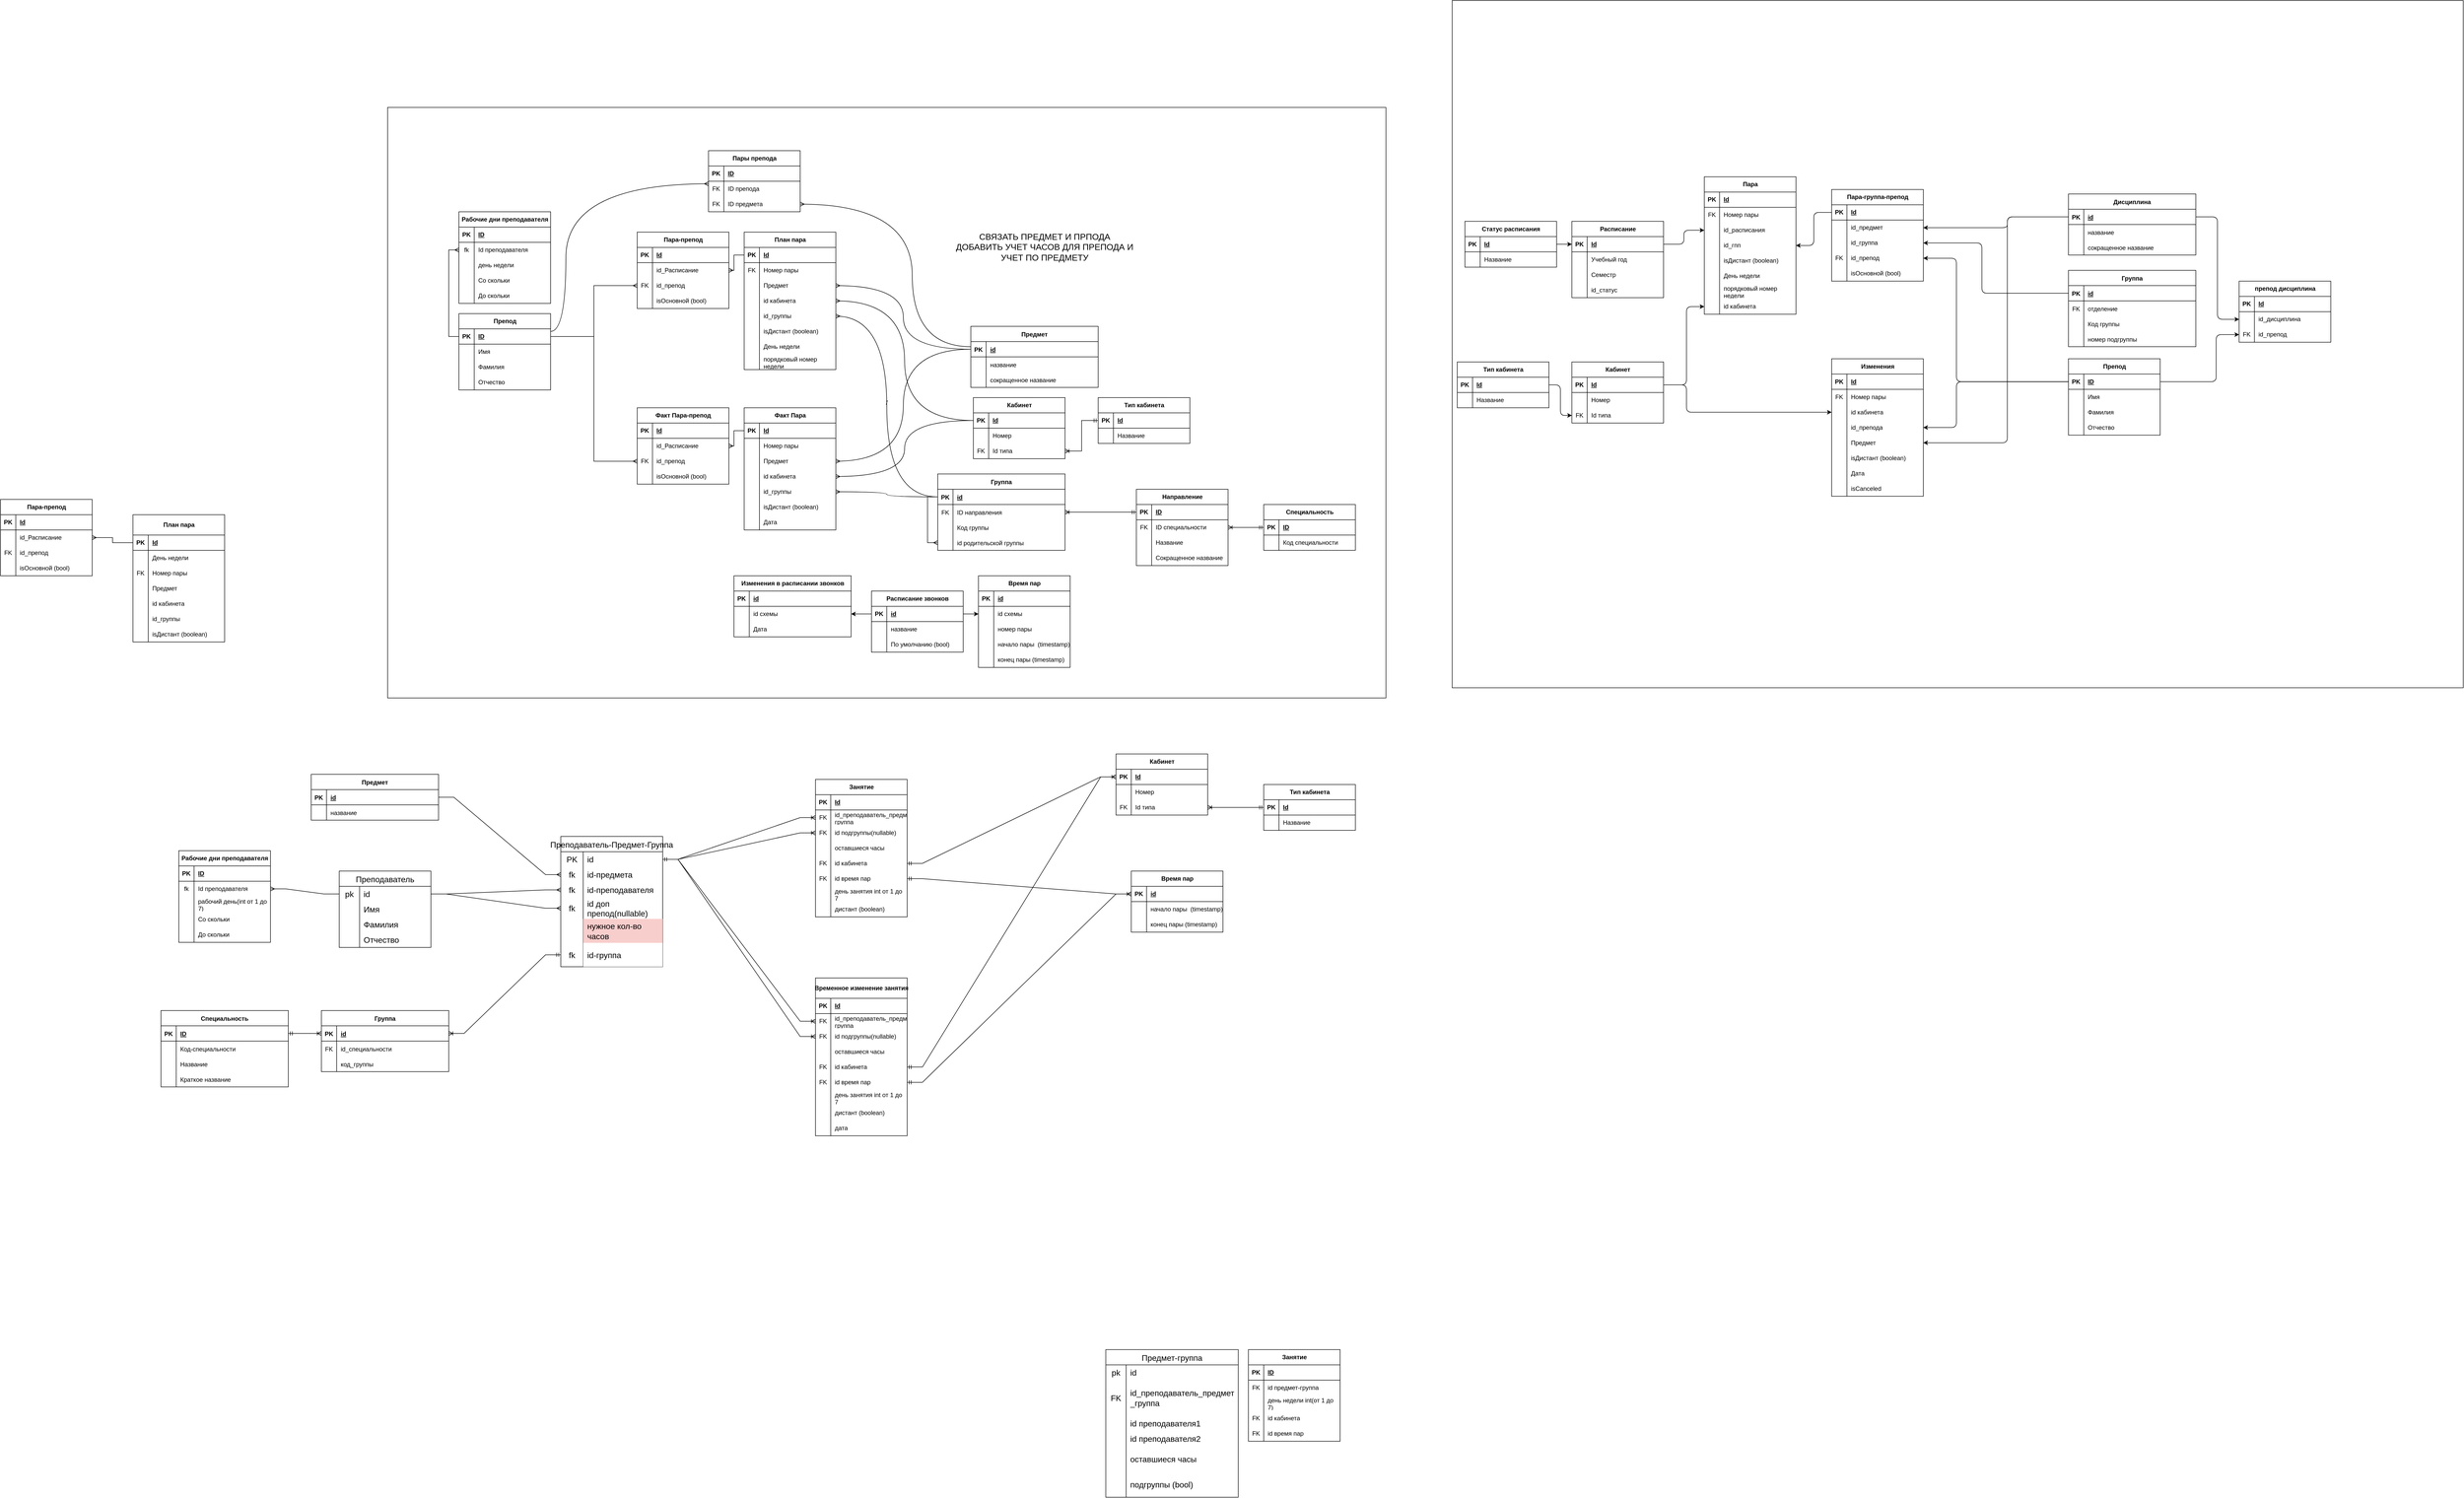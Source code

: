 <mxfile version="24.5.2" type="github">
  <diagram id="tlPU0n3_dSyVTQZ9mSz2" name="Страница — 1">
    <mxGraphModel dx="3387" dy="3089" grid="1" gridSize="10" guides="1" tooltips="1" connect="1" arrows="1" fold="1" page="1" pageScale="1" pageWidth="850" pageHeight="1100" math="0" shadow="0" extFonts="Permanent Marker^https://fonts.googleapis.com/css?family=Permanent+Marker">
      <root>
        <mxCell id="0" />
        <mxCell id="1" parent="0" />
        <mxCell id="mXZmPTMyJ8_rCeEjgEbs-352" value="/" style="whiteSpace=wrap;html=1;" parent="1" vertex="1">
          <mxGeometry x="-840" y="-1320" width="1960" height="1160" as="geometry" />
        </mxCell>
        <mxCell id="mXZmPTMyJ8_rCeEjgEbs-281" style="edgeStyle=orthogonalEdgeStyle;rounded=0;orthogonalLoop=1;jettySize=auto;html=1;entryX=0;entryY=0.5;entryDx=0;entryDy=0;endArrow=ERmany;endFill=0;" parent="1" source="mXZmPTMyJ8_rCeEjgEbs-271" target="mXZmPTMyJ8_rCeEjgEbs-277" edge="1">
          <mxGeometry relative="1" as="geometry" />
        </mxCell>
        <mxCell id="C-vyLk0tnHw3VtMMgP7b-2" value="Группа" style="shape=table;startSize=30;container=1;collapsible=1;childLayout=tableLayout;fixedRows=1;rowLines=0;fontStyle=1;align=center;resizeLast=1;" parent="1" vertex="1">
          <mxGeometry x="-970" y="454" width="250" height="120" as="geometry" />
        </mxCell>
        <mxCell id="C-vyLk0tnHw3VtMMgP7b-3" value="" style="shape=partialRectangle;collapsible=0;dropTarget=0;pointerEvents=0;fillColor=none;points=[[0,0.5],[1,0.5]];portConstraint=eastwest;top=0;left=0;right=0;bottom=1;" parent="C-vyLk0tnHw3VtMMgP7b-2" vertex="1">
          <mxGeometry y="30" width="250" height="30" as="geometry" />
        </mxCell>
        <mxCell id="C-vyLk0tnHw3VtMMgP7b-4" value="PK" style="shape=partialRectangle;overflow=hidden;connectable=0;fillColor=none;top=0;left=0;bottom=0;right=0;fontStyle=1;" parent="C-vyLk0tnHw3VtMMgP7b-3" vertex="1">
          <mxGeometry width="30" height="30" as="geometry">
            <mxRectangle width="30" height="30" as="alternateBounds" />
          </mxGeometry>
        </mxCell>
        <mxCell id="C-vyLk0tnHw3VtMMgP7b-5" value="id" style="shape=partialRectangle;overflow=hidden;connectable=0;fillColor=none;top=0;left=0;bottom=0;right=0;align=left;spacingLeft=6;fontStyle=5;" parent="C-vyLk0tnHw3VtMMgP7b-3" vertex="1">
          <mxGeometry x="30" width="220" height="30" as="geometry">
            <mxRectangle width="220" height="30" as="alternateBounds" />
          </mxGeometry>
        </mxCell>
        <mxCell id="C-vyLk0tnHw3VtMMgP7b-6" value="" style="shape=partialRectangle;collapsible=0;dropTarget=0;pointerEvents=0;fillColor=none;points=[[0,0.5],[1,0.5]];portConstraint=eastwest;top=0;left=0;right=0;bottom=0;" parent="C-vyLk0tnHw3VtMMgP7b-2" vertex="1">
          <mxGeometry y="60" width="250" height="30" as="geometry" />
        </mxCell>
        <mxCell id="C-vyLk0tnHw3VtMMgP7b-7" value="FK" style="shape=partialRectangle;overflow=hidden;connectable=0;fillColor=none;top=0;left=0;bottom=0;right=0;" parent="C-vyLk0tnHw3VtMMgP7b-6" vertex="1">
          <mxGeometry width="30" height="30" as="geometry">
            <mxRectangle width="30" height="30" as="alternateBounds" />
          </mxGeometry>
        </mxCell>
        <mxCell id="C-vyLk0tnHw3VtMMgP7b-8" value="id_специальности" style="shape=partialRectangle;overflow=hidden;connectable=0;fillColor=none;top=0;left=0;bottom=0;right=0;align=left;spacingLeft=6;" parent="C-vyLk0tnHw3VtMMgP7b-6" vertex="1">
          <mxGeometry x="30" width="220" height="30" as="geometry">
            <mxRectangle width="220" height="30" as="alternateBounds" />
          </mxGeometry>
        </mxCell>
        <mxCell id="C-vyLk0tnHw3VtMMgP7b-9" value="" style="shape=partialRectangle;collapsible=0;dropTarget=0;pointerEvents=0;fillColor=none;points=[[0,0.5],[1,0.5]];portConstraint=eastwest;top=0;left=0;right=0;bottom=0;" parent="C-vyLk0tnHw3VtMMgP7b-2" vertex="1">
          <mxGeometry y="90" width="250" height="30" as="geometry" />
        </mxCell>
        <mxCell id="C-vyLk0tnHw3VtMMgP7b-10" value="" style="shape=partialRectangle;overflow=hidden;connectable=0;fillColor=none;top=0;left=0;bottom=0;right=0;" parent="C-vyLk0tnHw3VtMMgP7b-9" vertex="1">
          <mxGeometry width="30" height="30" as="geometry">
            <mxRectangle width="30" height="30" as="alternateBounds" />
          </mxGeometry>
        </mxCell>
        <mxCell id="C-vyLk0tnHw3VtMMgP7b-11" value="код_группы" style="shape=partialRectangle;overflow=hidden;connectable=0;fillColor=none;top=0;left=0;bottom=0;right=0;align=left;spacingLeft=6;" parent="C-vyLk0tnHw3VtMMgP7b-9" vertex="1">
          <mxGeometry x="30" width="220" height="30" as="geometry">
            <mxRectangle width="220" height="30" as="alternateBounds" />
          </mxGeometry>
        </mxCell>
        <mxCell id="C-vyLk0tnHw3VtMMgP7b-13" value="Предмет" style="shape=table;startSize=30;container=1;collapsible=1;childLayout=tableLayout;fixedRows=1;rowLines=0;fontStyle=1;align=center;resizeLast=1;" parent="1" vertex="1">
          <mxGeometry x="-990" y="-10" width="250" height="90" as="geometry" />
        </mxCell>
        <mxCell id="C-vyLk0tnHw3VtMMgP7b-14" value="" style="shape=partialRectangle;collapsible=0;dropTarget=0;pointerEvents=0;fillColor=none;points=[[0,0.5],[1,0.5]];portConstraint=eastwest;top=0;left=0;right=0;bottom=1;" parent="C-vyLk0tnHw3VtMMgP7b-13" vertex="1">
          <mxGeometry y="30" width="250" height="30" as="geometry" />
        </mxCell>
        <mxCell id="C-vyLk0tnHw3VtMMgP7b-15" value="PK" style="shape=partialRectangle;overflow=hidden;connectable=0;fillColor=none;top=0;left=0;bottom=0;right=0;fontStyle=1;" parent="C-vyLk0tnHw3VtMMgP7b-14" vertex="1">
          <mxGeometry width="30" height="30" as="geometry">
            <mxRectangle width="30" height="30" as="alternateBounds" />
          </mxGeometry>
        </mxCell>
        <mxCell id="C-vyLk0tnHw3VtMMgP7b-16" value="id" style="shape=partialRectangle;overflow=hidden;connectable=0;fillColor=none;top=0;left=0;bottom=0;right=0;align=left;spacingLeft=6;fontStyle=5;" parent="C-vyLk0tnHw3VtMMgP7b-14" vertex="1">
          <mxGeometry x="30" width="220" height="30" as="geometry">
            <mxRectangle width="220" height="30" as="alternateBounds" />
          </mxGeometry>
        </mxCell>
        <mxCell id="8idRiyKhWch0XJEbGYHT-1" value="" style="shape=partialRectangle;collapsible=0;dropTarget=0;pointerEvents=0;fillColor=none;points=[[0,0.5],[1,0.5]];portConstraint=eastwest;top=0;left=0;right=0;bottom=0;" parent="C-vyLk0tnHw3VtMMgP7b-13" vertex="1">
          <mxGeometry y="60" width="250" height="30" as="geometry" />
        </mxCell>
        <mxCell id="8idRiyKhWch0XJEbGYHT-2" value="" style="shape=partialRectangle;overflow=hidden;connectable=0;fillColor=none;top=0;left=0;bottom=0;right=0;" parent="8idRiyKhWch0XJEbGYHT-1" vertex="1">
          <mxGeometry width="30" height="30" as="geometry">
            <mxRectangle width="30" height="30" as="alternateBounds" />
          </mxGeometry>
        </mxCell>
        <mxCell id="8idRiyKhWch0XJEbGYHT-3" value="название" style="shape=partialRectangle;overflow=hidden;connectable=0;fillColor=none;top=0;left=0;bottom=0;right=0;align=left;spacingLeft=6;" parent="8idRiyKhWch0XJEbGYHT-1" vertex="1">
          <mxGeometry x="30" width="220" height="30" as="geometry">
            <mxRectangle width="220" height="30" as="alternateBounds" />
          </mxGeometry>
        </mxCell>
        <mxCell id="C-vyLk0tnHw3VtMMgP7b-23" value="Специальность" style="shape=table;startSize=30;container=1;collapsible=1;childLayout=tableLayout;fixedRows=1;rowLines=0;fontStyle=1;align=center;resizeLast=1;" parent="1" vertex="1">
          <mxGeometry x="-1285" y="454" width="250" height="150" as="geometry" />
        </mxCell>
        <mxCell id="C-vyLk0tnHw3VtMMgP7b-24" value="" style="shape=partialRectangle;collapsible=0;dropTarget=0;pointerEvents=0;fillColor=none;points=[[0,0.5],[1,0.5]];portConstraint=eastwest;top=0;left=0;right=0;bottom=1;" parent="C-vyLk0tnHw3VtMMgP7b-23" vertex="1">
          <mxGeometry y="30" width="250" height="30" as="geometry" />
        </mxCell>
        <mxCell id="C-vyLk0tnHw3VtMMgP7b-25" value="PK" style="shape=partialRectangle;overflow=hidden;connectable=0;fillColor=none;top=0;left=0;bottom=0;right=0;fontStyle=1;" parent="C-vyLk0tnHw3VtMMgP7b-24" vertex="1">
          <mxGeometry width="30" height="30" as="geometry">
            <mxRectangle width="30" height="30" as="alternateBounds" />
          </mxGeometry>
        </mxCell>
        <mxCell id="C-vyLk0tnHw3VtMMgP7b-26" value="ID" style="shape=partialRectangle;overflow=hidden;connectable=0;fillColor=none;top=0;left=0;bottom=0;right=0;align=left;spacingLeft=6;fontStyle=5;" parent="C-vyLk0tnHw3VtMMgP7b-24" vertex="1">
          <mxGeometry x="30" width="220" height="30" as="geometry">
            <mxRectangle width="220" height="30" as="alternateBounds" />
          </mxGeometry>
        </mxCell>
        <mxCell id="TDfmvBjmXJQ5EpE5j6BN-3" value="" style="shape=partialRectangle;collapsible=0;dropTarget=0;pointerEvents=0;fillColor=none;points=[[0,0.5],[1,0.5]];portConstraint=eastwest;top=0;left=0;right=0;bottom=0;" parent="C-vyLk0tnHw3VtMMgP7b-23" vertex="1">
          <mxGeometry y="60" width="250" height="30" as="geometry" />
        </mxCell>
        <mxCell id="TDfmvBjmXJQ5EpE5j6BN-4" value="" style="shape=partialRectangle;overflow=hidden;connectable=0;fillColor=none;top=0;left=0;bottom=0;right=0;" parent="TDfmvBjmXJQ5EpE5j6BN-3" vertex="1">
          <mxGeometry width="30" height="30" as="geometry">
            <mxRectangle width="30" height="30" as="alternateBounds" />
          </mxGeometry>
        </mxCell>
        <mxCell id="TDfmvBjmXJQ5EpE5j6BN-5" value="Код-специальности" style="shape=partialRectangle;overflow=hidden;connectable=0;fillColor=none;top=0;left=0;bottom=0;right=0;align=left;spacingLeft=6;" parent="TDfmvBjmXJQ5EpE5j6BN-3" vertex="1">
          <mxGeometry x="30" width="220" height="30" as="geometry">
            <mxRectangle width="220" height="30" as="alternateBounds" />
          </mxGeometry>
        </mxCell>
        <mxCell id="TDfmvBjmXJQ5EpE5j6BN-7" value="" style="shape=partialRectangle;collapsible=0;dropTarget=0;pointerEvents=0;fillColor=none;points=[[0,0.5],[1,0.5]];portConstraint=eastwest;top=0;left=0;right=0;bottom=0;" parent="C-vyLk0tnHw3VtMMgP7b-23" vertex="1">
          <mxGeometry y="90" width="250" height="30" as="geometry" />
        </mxCell>
        <mxCell id="TDfmvBjmXJQ5EpE5j6BN-8" value="" style="shape=partialRectangle;overflow=hidden;connectable=0;fillColor=none;top=0;left=0;bottom=0;right=0;" parent="TDfmvBjmXJQ5EpE5j6BN-7" vertex="1">
          <mxGeometry width="30" height="30" as="geometry">
            <mxRectangle width="30" height="30" as="alternateBounds" />
          </mxGeometry>
        </mxCell>
        <mxCell id="TDfmvBjmXJQ5EpE5j6BN-9" value="Название" style="shape=partialRectangle;overflow=hidden;connectable=0;fillColor=none;top=0;left=0;bottom=0;right=0;align=left;spacingLeft=6;" parent="TDfmvBjmXJQ5EpE5j6BN-7" vertex="1">
          <mxGeometry x="30" width="220" height="30" as="geometry">
            <mxRectangle width="220" height="30" as="alternateBounds" />
          </mxGeometry>
        </mxCell>
        <mxCell id="C-vyLk0tnHw3VtMMgP7b-27" value="" style="shape=partialRectangle;collapsible=0;dropTarget=0;pointerEvents=0;fillColor=none;points=[[0,0.5],[1,0.5]];portConstraint=eastwest;top=0;left=0;right=0;bottom=0;" parent="C-vyLk0tnHw3VtMMgP7b-23" vertex="1">
          <mxGeometry y="120" width="250" height="30" as="geometry" />
        </mxCell>
        <mxCell id="C-vyLk0tnHw3VtMMgP7b-28" value="" style="shape=partialRectangle;overflow=hidden;connectable=0;fillColor=none;top=0;left=0;bottom=0;right=0;" parent="C-vyLk0tnHw3VtMMgP7b-27" vertex="1">
          <mxGeometry width="30" height="30" as="geometry">
            <mxRectangle width="30" height="30" as="alternateBounds" />
          </mxGeometry>
        </mxCell>
        <mxCell id="C-vyLk0tnHw3VtMMgP7b-29" value="Краткое название" style="shape=partialRectangle;overflow=hidden;connectable=0;fillColor=none;top=0;left=0;bottom=0;right=0;align=left;spacingLeft=6;" parent="C-vyLk0tnHw3VtMMgP7b-27" vertex="1">
          <mxGeometry x="30" width="220" height="30" as="geometry">
            <mxRectangle width="220" height="30" as="alternateBounds" />
          </mxGeometry>
        </mxCell>
        <mxCell id="TDfmvBjmXJQ5EpE5j6BN-10" value="Преподаватель" style="shape=table;startSize=30;container=1;collapsible=0;childLayout=tableLayout;fixedRows=1;rowLines=0;fontStyle=0;strokeColor=default;fontSize=16;" parent="1" vertex="1">
          <mxGeometry x="-935" y="180" width="180" height="150" as="geometry" />
        </mxCell>
        <mxCell id="TDfmvBjmXJQ5EpE5j6BN-11" value="" style="shape=tableRow;horizontal=0;startSize=0;swimlaneHead=0;swimlaneBody=0;top=0;left=0;bottom=0;right=0;collapsible=0;dropTarget=0;fillColor=none;points=[[0,0.5],[1,0.5]];portConstraint=eastwest;strokeColor=inherit;fontSize=16;" parent="TDfmvBjmXJQ5EpE5j6BN-10" vertex="1">
          <mxGeometry y="30" width="180" height="30" as="geometry" />
        </mxCell>
        <mxCell id="TDfmvBjmXJQ5EpE5j6BN-12" value="pk" style="shape=partialRectangle;html=1;whiteSpace=wrap;connectable=0;fillColor=none;top=0;left=0;bottom=0;right=0;overflow=hidden;pointerEvents=1;strokeColor=inherit;fontSize=16;" parent="TDfmvBjmXJQ5EpE5j6BN-11" vertex="1">
          <mxGeometry width="40" height="30" as="geometry">
            <mxRectangle width="40" height="30" as="alternateBounds" />
          </mxGeometry>
        </mxCell>
        <mxCell id="TDfmvBjmXJQ5EpE5j6BN-13" value="id" style="shape=partialRectangle;html=1;whiteSpace=wrap;connectable=0;fillColor=none;top=0;left=0;bottom=0;right=0;align=left;spacingLeft=6;overflow=hidden;strokeColor=inherit;fontSize=16;" parent="TDfmvBjmXJQ5EpE5j6BN-11" vertex="1">
          <mxGeometry x="40" width="140" height="30" as="geometry">
            <mxRectangle width="140" height="30" as="alternateBounds" />
          </mxGeometry>
        </mxCell>
        <mxCell id="TDfmvBjmXJQ5EpE5j6BN-14" value="" style="shape=tableRow;horizontal=0;startSize=0;swimlaneHead=0;swimlaneBody=0;top=0;left=0;bottom=0;right=0;collapsible=0;dropTarget=0;fillColor=none;points=[[0,0.5],[1,0.5]];portConstraint=eastwest;strokeColor=inherit;fontSize=16;" parent="TDfmvBjmXJQ5EpE5j6BN-10" vertex="1">
          <mxGeometry y="60" width="180" height="30" as="geometry" />
        </mxCell>
        <mxCell id="TDfmvBjmXJQ5EpE5j6BN-15" value="" style="shape=partialRectangle;html=1;whiteSpace=wrap;connectable=0;fillColor=none;top=0;left=0;bottom=0;right=0;overflow=hidden;strokeColor=inherit;fontSize=16;" parent="TDfmvBjmXJQ5EpE5j6BN-14" vertex="1">
          <mxGeometry width="40" height="30" as="geometry">
            <mxRectangle width="40" height="30" as="alternateBounds" />
          </mxGeometry>
        </mxCell>
        <mxCell id="TDfmvBjmXJQ5EpE5j6BN-16" value="Имя" style="shape=partialRectangle;html=1;whiteSpace=wrap;connectable=0;fillColor=none;top=0;left=0;bottom=0;right=0;align=left;spacingLeft=6;overflow=hidden;strokeColor=inherit;fontSize=16;" parent="TDfmvBjmXJQ5EpE5j6BN-14" vertex="1">
          <mxGeometry x="40" width="140" height="30" as="geometry">
            <mxRectangle width="140" height="30" as="alternateBounds" />
          </mxGeometry>
        </mxCell>
        <mxCell id="TDfmvBjmXJQ5EpE5j6BN-20" value="" style="shape=tableRow;horizontal=0;startSize=0;swimlaneHead=0;swimlaneBody=0;top=0;left=0;bottom=0;right=0;collapsible=0;dropTarget=0;fillColor=none;points=[[0,0.5],[1,0.5]];portConstraint=eastwest;strokeColor=inherit;fontSize=16;" parent="TDfmvBjmXJQ5EpE5j6BN-10" vertex="1">
          <mxGeometry y="90" width="180" height="30" as="geometry" />
        </mxCell>
        <mxCell id="TDfmvBjmXJQ5EpE5j6BN-21" value="" style="shape=partialRectangle;html=1;whiteSpace=wrap;connectable=0;fillColor=none;top=0;left=0;bottom=0;right=0;overflow=hidden;strokeColor=inherit;fontSize=16;" parent="TDfmvBjmXJQ5EpE5j6BN-20" vertex="1">
          <mxGeometry width="40" height="30" as="geometry">
            <mxRectangle width="40" height="30" as="alternateBounds" />
          </mxGeometry>
        </mxCell>
        <mxCell id="TDfmvBjmXJQ5EpE5j6BN-22" value="Фамилия" style="shape=partialRectangle;html=1;whiteSpace=wrap;connectable=0;fillColor=none;top=0;left=0;bottom=0;right=0;align=left;spacingLeft=6;overflow=hidden;strokeColor=inherit;fontSize=16;" parent="TDfmvBjmXJQ5EpE5j6BN-20" vertex="1">
          <mxGeometry x="40" width="140" height="30" as="geometry">
            <mxRectangle width="140" height="30" as="alternateBounds" />
          </mxGeometry>
        </mxCell>
        <mxCell id="TDfmvBjmXJQ5EpE5j6BN-17" value="" style="shape=tableRow;horizontal=0;startSize=0;swimlaneHead=0;swimlaneBody=0;top=0;left=0;bottom=0;right=0;collapsible=0;dropTarget=0;fillColor=none;points=[[0,0.5],[1,0.5]];portConstraint=eastwest;strokeColor=inherit;fontSize=16;" parent="TDfmvBjmXJQ5EpE5j6BN-10" vertex="1">
          <mxGeometry y="120" width="180" height="30" as="geometry" />
        </mxCell>
        <mxCell id="TDfmvBjmXJQ5EpE5j6BN-18" value="" style="shape=partialRectangle;html=1;whiteSpace=wrap;connectable=0;fillColor=none;top=0;left=0;bottom=0;right=0;overflow=hidden;strokeColor=inherit;fontSize=16;" parent="TDfmvBjmXJQ5EpE5j6BN-17" vertex="1">
          <mxGeometry width="40" height="30" as="geometry">
            <mxRectangle width="40" height="30" as="alternateBounds" />
          </mxGeometry>
        </mxCell>
        <mxCell id="TDfmvBjmXJQ5EpE5j6BN-19" value="Отчество" style="shape=partialRectangle;html=1;whiteSpace=wrap;connectable=0;fillColor=none;top=0;left=0;bottom=0;right=0;align=left;spacingLeft=6;overflow=hidden;strokeColor=inherit;fontSize=16;" parent="TDfmvBjmXJQ5EpE5j6BN-17" vertex="1">
          <mxGeometry x="40" width="140" height="30" as="geometry">
            <mxRectangle width="140" height="30" as="alternateBounds" />
          </mxGeometry>
        </mxCell>
        <mxCell id="TDfmvBjmXJQ5EpE5j6BN-23" value="Предмет-группа" style="shape=table;startSize=30;container=1;collapsible=0;childLayout=tableLayout;fixedRows=1;rowLines=0;fontStyle=0;strokeColor=default;fontSize=16;" parent="1" vertex="1">
          <mxGeometry x="570" y="1120" width="260" height="290" as="geometry" />
        </mxCell>
        <mxCell id="TDfmvBjmXJQ5EpE5j6BN-24" value="" style="shape=tableRow;horizontal=0;startSize=0;swimlaneHead=0;swimlaneBody=0;top=0;left=0;bottom=0;right=0;collapsible=0;dropTarget=0;fillColor=none;points=[[0,0.5],[1,0.5]];portConstraint=eastwest;strokeColor=inherit;fontSize=16;" parent="TDfmvBjmXJQ5EpE5j6BN-23" vertex="1">
          <mxGeometry y="30" width="260" height="30" as="geometry" />
        </mxCell>
        <mxCell id="TDfmvBjmXJQ5EpE5j6BN-25" value="pk" style="shape=partialRectangle;html=1;whiteSpace=wrap;connectable=0;fillColor=none;top=0;left=0;bottom=0;right=0;overflow=hidden;pointerEvents=1;strokeColor=inherit;fontSize=16;" parent="TDfmvBjmXJQ5EpE5j6BN-24" vertex="1">
          <mxGeometry width="40" height="30" as="geometry">
            <mxRectangle width="40" height="30" as="alternateBounds" />
          </mxGeometry>
        </mxCell>
        <mxCell id="TDfmvBjmXJQ5EpE5j6BN-26" value="id" style="shape=partialRectangle;html=1;whiteSpace=wrap;connectable=0;fillColor=none;top=0;left=0;bottom=0;right=0;align=left;spacingLeft=6;overflow=hidden;strokeColor=inherit;fontSize=16;" parent="TDfmvBjmXJQ5EpE5j6BN-24" vertex="1">
          <mxGeometry x="40" width="220" height="30" as="geometry">
            <mxRectangle width="220" height="30" as="alternateBounds" />
          </mxGeometry>
        </mxCell>
        <mxCell id="TDfmvBjmXJQ5EpE5j6BN-27" value="" style="shape=tableRow;horizontal=0;startSize=0;swimlaneHead=0;swimlaneBody=0;top=0;left=0;bottom=0;right=0;collapsible=0;dropTarget=0;fillColor=none;points=[[0,0.5],[1,0.5]];portConstraint=eastwest;strokeColor=inherit;fontSize=16;" parent="TDfmvBjmXJQ5EpE5j6BN-23" vertex="1">
          <mxGeometry y="60" width="260" height="70" as="geometry" />
        </mxCell>
        <mxCell id="TDfmvBjmXJQ5EpE5j6BN-28" value="FK" style="shape=partialRectangle;html=1;whiteSpace=wrap;connectable=0;fillColor=none;top=0;left=0;bottom=0;right=0;overflow=hidden;strokeColor=inherit;fontSize=16;" parent="TDfmvBjmXJQ5EpE5j6BN-27" vertex="1">
          <mxGeometry width="40" height="70" as="geometry">
            <mxRectangle width="40" height="70" as="alternateBounds" />
          </mxGeometry>
        </mxCell>
        <mxCell id="TDfmvBjmXJQ5EpE5j6BN-29" value="id_преподаватель_предмет&lt;br&gt;_группа" style="shape=partialRectangle;html=1;whiteSpace=wrap;connectable=0;fillColor=none;top=0;left=0;bottom=0;right=0;align=left;spacingLeft=6;overflow=hidden;strokeColor=inherit;fontSize=16;" parent="TDfmvBjmXJQ5EpE5j6BN-27" vertex="1">
          <mxGeometry x="40" width="220" height="70" as="geometry">
            <mxRectangle width="220" height="70" as="alternateBounds" />
          </mxGeometry>
        </mxCell>
        <mxCell id="TDfmvBjmXJQ5EpE5j6BN-36" value="" style="shape=tableRow;horizontal=0;startSize=0;swimlaneHead=0;swimlaneBody=0;top=0;left=0;bottom=0;right=0;collapsible=0;dropTarget=0;fillColor=none;points=[[0,0.5],[1,0.5]];portConstraint=eastwest;strokeColor=inherit;fontSize=16;" parent="TDfmvBjmXJQ5EpE5j6BN-23" vertex="1">
          <mxGeometry y="130" width="260" height="30" as="geometry" />
        </mxCell>
        <mxCell id="TDfmvBjmXJQ5EpE5j6BN-37" value="" style="shape=partialRectangle;html=1;whiteSpace=wrap;connectable=0;fillColor=none;top=0;left=0;bottom=0;right=0;overflow=hidden;strokeColor=inherit;fontSize=16;" parent="TDfmvBjmXJQ5EpE5j6BN-36" vertex="1">
          <mxGeometry width="40" height="30" as="geometry">
            <mxRectangle width="40" height="30" as="alternateBounds" />
          </mxGeometry>
        </mxCell>
        <mxCell id="TDfmvBjmXJQ5EpE5j6BN-38" value="id преподавателя1" style="shape=partialRectangle;html=1;whiteSpace=wrap;connectable=0;fillColor=none;top=0;left=0;bottom=0;right=0;align=left;spacingLeft=6;overflow=hidden;strokeColor=inherit;fontSize=16;" parent="TDfmvBjmXJQ5EpE5j6BN-36" vertex="1">
          <mxGeometry x="40" width="220" height="30" as="geometry">
            <mxRectangle width="220" height="30" as="alternateBounds" />
          </mxGeometry>
        </mxCell>
        <mxCell id="8idRiyKhWch0XJEbGYHT-19" value="" style="shape=tableRow;horizontal=0;startSize=0;swimlaneHead=0;swimlaneBody=0;top=0;left=0;bottom=0;right=0;collapsible=0;dropTarget=0;fillColor=none;points=[[0,0.5],[1,0.5]];portConstraint=eastwest;strokeColor=inherit;fontSize=16;" parent="TDfmvBjmXJQ5EpE5j6BN-23" vertex="1">
          <mxGeometry y="160" width="260" height="30" as="geometry" />
        </mxCell>
        <mxCell id="8idRiyKhWch0XJEbGYHT-20" value="" style="shape=partialRectangle;html=1;whiteSpace=wrap;connectable=0;fillColor=none;top=0;left=0;bottom=0;right=0;overflow=hidden;strokeColor=inherit;fontSize=16;" parent="8idRiyKhWch0XJEbGYHT-19" vertex="1">
          <mxGeometry width="40" height="30" as="geometry">
            <mxRectangle width="40" height="30" as="alternateBounds" />
          </mxGeometry>
        </mxCell>
        <mxCell id="8idRiyKhWch0XJEbGYHT-21" value="id преподавателя2" style="shape=partialRectangle;html=1;whiteSpace=wrap;connectable=0;fillColor=none;top=0;left=0;bottom=0;right=0;align=left;spacingLeft=6;overflow=hidden;strokeColor=inherit;fontSize=16;" parent="8idRiyKhWch0XJEbGYHT-19" vertex="1">
          <mxGeometry x="40" width="220" height="30" as="geometry">
            <mxRectangle width="220" height="30" as="alternateBounds" />
          </mxGeometry>
        </mxCell>
        <mxCell id="8idRiyKhWch0XJEbGYHT-26" value="" style="shape=tableRow;horizontal=0;startSize=0;swimlaneHead=0;swimlaneBody=0;top=0;left=0;bottom=0;right=0;collapsible=0;dropTarget=0;fillColor=none;points=[[0,0.5],[1,0.5]];portConstraint=eastwest;strokeColor=inherit;fontSize=16;" parent="TDfmvBjmXJQ5EpE5j6BN-23" vertex="1">
          <mxGeometry y="190" width="260" height="50" as="geometry" />
        </mxCell>
        <mxCell id="8idRiyKhWch0XJEbGYHT-27" value="" style="shape=partialRectangle;html=1;whiteSpace=wrap;connectable=0;fillColor=none;top=0;left=0;bottom=0;right=0;overflow=hidden;strokeColor=inherit;fontSize=16;" parent="8idRiyKhWch0XJEbGYHT-26" vertex="1">
          <mxGeometry width="40" height="50" as="geometry">
            <mxRectangle width="40" height="50" as="alternateBounds" />
          </mxGeometry>
        </mxCell>
        <mxCell id="8idRiyKhWch0XJEbGYHT-28" value="оставшиеся часы" style="shape=partialRectangle;html=1;whiteSpace=wrap;connectable=0;fillColor=none;top=0;left=0;bottom=0;right=0;align=left;spacingLeft=6;overflow=hidden;strokeColor=inherit;fontSize=16;" parent="8idRiyKhWch0XJEbGYHT-26" vertex="1">
          <mxGeometry x="40" width="220" height="50" as="geometry">
            <mxRectangle width="220" height="50" as="alternateBounds" />
          </mxGeometry>
        </mxCell>
        <mxCell id="TDfmvBjmXJQ5EpE5j6BN-30" value="" style="shape=tableRow;horizontal=0;startSize=0;swimlaneHead=0;swimlaneBody=0;top=0;left=0;bottom=0;right=0;collapsible=0;dropTarget=0;fillColor=none;points=[[0,0.5],[1,0.5]];portConstraint=eastwest;strokeColor=inherit;fontSize=16;" parent="TDfmvBjmXJQ5EpE5j6BN-23" vertex="1">
          <mxGeometry y="240" width="260" height="50" as="geometry" />
        </mxCell>
        <mxCell id="TDfmvBjmXJQ5EpE5j6BN-31" value="" style="shape=partialRectangle;html=1;whiteSpace=wrap;connectable=0;fillColor=none;top=0;left=0;bottom=0;right=0;overflow=hidden;strokeColor=inherit;fontSize=16;" parent="TDfmvBjmXJQ5EpE5j6BN-30" vertex="1">
          <mxGeometry width="40" height="50" as="geometry">
            <mxRectangle width="40" height="50" as="alternateBounds" />
          </mxGeometry>
        </mxCell>
        <mxCell id="TDfmvBjmXJQ5EpE5j6BN-32" value="подгруппы (bool)" style="shape=partialRectangle;html=1;whiteSpace=wrap;connectable=0;fillColor=none;top=0;left=0;bottom=0;right=0;align=left;spacingLeft=6;overflow=hidden;strokeColor=inherit;fontSize=16;" parent="TDfmvBjmXJQ5EpE5j6BN-30" vertex="1">
          <mxGeometry x="40" width="220" height="50" as="geometry">
            <mxRectangle width="220" height="50" as="alternateBounds" />
          </mxGeometry>
        </mxCell>
        <mxCell id="TDfmvBjmXJQ5EpE5j6BN-50" value="" style="edgeStyle=entityRelationEdgeStyle;fontSize=12;html=1;endArrow=ERoneToMany;startArrow=ERmandOne;rounded=0;" parent="1" source="C-vyLk0tnHw3VtMMgP7b-24" target="C-vyLk0tnHw3VtMMgP7b-3" edge="1">
          <mxGeometry width="100" height="100" relative="1" as="geometry">
            <mxPoint x="-270" y="470" as="sourcePoint" />
            <mxPoint x="-170" y="370" as="targetPoint" />
          </mxGeometry>
        </mxCell>
        <mxCell id="FyA9PNWzLOvMOjDejm-E-1" value="Преподаватель-Предмет-Группа" style="shape=table;startSize=30;container=1;collapsible=0;childLayout=tableLayout;fixedRows=1;rowLines=0;fontStyle=0;strokeColor=default;fontSize=16;" parent="1" vertex="1">
          <mxGeometry x="-500" y="112" width="200" height="256" as="geometry" />
        </mxCell>
        <mxCell id="FyA9PNWzLOvMOjDejm-E-2" value="" style="shape=tableRow;horizontal=0;startSize=0;swimlaneHead=0;swimlaneBody=0;top=0;left=0;bottom=0;right=0;collapsible=0;dropTarget=0;fillColor=none;points=[[0,0.5],[1,0.5]];portConstraint=eastwest;strokeColor=inherit;fontSize=16;" parent="FyA9PNWzLOvMOjDejm-E-1" vertex="1">
          <mxGeometry y="30" width="200" height="30" as="geometry" />
        </mxCell>
        <mxCell id="FyA9PNWzLOvMOjDejm-E-3" value="PK" style="shape=partialRectangle;html=1;whiteSpace=wrap;connectable=0;fillColor=none;top=0;left=0;bottom=0;right=0;overflow=hidden;pointerEvents=1;strokeColor=inherit;fontSize=16;" parent="FyA9PNWzLOvMOjDejm-E-2" vertex="1">
          <mxGeometry width="44" height="30" as="geometry">
            <mxRectangle width="44" height="30" as="alternateBounds" />
          </mxGeometry>
        </mxCell>
        <mxCell id="FyA9PNWzLOvMOjDejm-E-4" value="id" style="shape=partialRectangle;html=1;whiteSpace=wrap;connectable=0;fillColor=none;top=0;left=0;bottom=0;right=0;align=left;spacingLeft=6;overflow=hidden;strokeColor=inherit;fontSize=16;" parent="FyA9PNWzLOvMOjDejm-E-2" vertex="1">
          <mxGeometry x="44" width="156" height="30" as="geometry">
            <mxRectangle width="156" height="30" as="alternateBounds" />
          </mxGeometry>
        </mxCell>
        <mxCell id="FyA9PNWzLOvMOjDejm-E-8" value="" style="shape=tableRow;horizontal=0;startSize=0;swimlaneHead=0;swimlaneBody=0;top=0;left=0;bottom=0;right=0;collapsible=0;dropTarget=0;fillColor=none;points=[[0,0.5],[1,0.5]];portConstraint=eastwest;strokeColor=inherit;fontSize=16;" parent="FyA9PNWzLOvMOjDejm-E-1" vertex="1">
          <mxGeometry y="60" width="200" height="30" as="geometry" />
        </mxCell>
        <mxCell id="FyA9PNWzLOvMOjDejm-E-9" value="fk" style="shape=partialRectangle;html=1;whiteSpace=wrap;connectable=0;fillColor=none;top=0;left=0;bottom=0;right=0;overflow=hidden;strokeColor=inherit;fontSize=16;" parent="FyA9PNWzLOvMOjDejm-E-8" vertex="1">
          <mxGeometry width="44" height="30" as="geometry">
            <mxRectangle width="44" height="30" as="alternateBounds" />
          </mxGeometry>
        </mxCell>
        <mxCell id="FyA9PNWzLOvMOjDejm-E-10" value="id-предмета" style="shape=partialRectangle;html=1;whiteSpace=wrap;connectable=0;fillColor=none;top=0;left=0;bottom=0;right=0;align=left;spacingLeft=6;overflow=hidden;strokeColor=inherit;fontSize=16;" parent="FyA9PNWzLOvMOjDejm-E-8" vertex="1">
          <mxGeometry x="44" width="156" height="30" as="geometry">
            <mxRectangle width="156" height="30" as="alternateBounds" />
          </mxGeometry>
        </mxCell>
        <mxCell id="8idRiyKhWch0XJEbGYHT-87" value="" style="shape=tableRow;horizontal=0;startSize=0;swimlaneHead=0;swimlaneBody=0;top=0;left=0;bottom=0;right=0;collapsible=0;dropTarget=0;fillColor=none;points=[[0,0.5],[1,0.5]];portConstraint=eastwest;strokeColor=inherit;fontSize=16;" parent="FyA9PNWzLOvMOjDejm-E-1" vertex="1">
          <mxGeometry y="90" width="200" height="30" as="geometry" />
        </mxCell>
        <mxCell id="8idRiyKhWch0XJEbGYHT-88" value="fk" style="shape=partialRectangle;html=1;whiteSpace=wrap;connectable=0;fillColor=none;top=0;left=0;bottom=0;right=0;overflow=hidden;strokeColor=inherit;fontSize=16;" parent="8idRiyKhWch0XJEbGYHT-87" vertex="1">
          <mxGeometry width="44" height="30" as="geometry">
            <mxRectangle width="44" height="30" as="alternateBounds" />
          </mxGeometry>
        </mxCell>
        <mxCell id="8idRiyKhWch0XJEbGYHT-89" value="id-преподавателя" style="shape=partialRectangle;html=1;whiteSpace=wrap;connectable=0;fillColor=none;top=0;left=0;bottom=0;right=0;align=left;spacingLeft=6;overflow=hidden;strokeColor=inherit;fontSize=16;" parent="8idRiyKhWch0XJEbGYHT-87" vertex="1">
          <mxGeometry x="44" width="156" height="30" as="geometry">
            <mxRectangle width="156" height="30" as="alternateBounds" />
          </mxGeometry>
        </mxCell>
        <mxCell id="8idRiyKhWch0XJEbGYHT-22" value="" style="shape=tableRow;horizontal=0;startSize=0;swimlaneHead=0;swimlaneBody=0;top=0;left=0;bottom=0;right=0;collapsible=0;dropTarget=0;fillColor=none;points=[[0,0.5],[1,0.5]];portConstraint=eastwest;strokeColor=inherit;fontSize=16;" parent="FyA9PNWzLOvMOjDejm-E-1" vertex="1">
          <mxGeometry y="120" width="200" height="42" as="geometry" />
        </mxCell>
        <mxCell id="8idRiyKhWch0XJEbGYHT-23" value="fk" style="shape=partialRectangle;html=1;whiteSpace=wrap;connectable=0;fillColor=none;top=0;left=0;bottom=0;right=0;overflow=hidden;strokeColor=inherit;fontSize=16;" parent="8idRiyKhWch0XJEbGYHT-22" vertex="1">
          <mxGeometry width="44" height="42" as="geometry">
            <mxRectangle width="44" height="42" as="alternateBounds" />
          </mxGeometry>
        </mxCell>
        <mxCell id="8idRiyKhWch0XJEbGYHT-24" value="id доп препод(nullable)" style="shape=partialRectangle;html=1;whiteSpace=wrap;connectable=0;fillColor=none;top=0;left=0;bottom=0;right=0;align=left;spacingLeft=6;overflow=hidden;strokeColor=inherit;fontSize=16;" parent="8idRiyKhWch0XJEbGYHT-22" vertex="1">
          <mxGeometry x="44" width="156" height="42" as="geometry">
            <mxRectangle width="156" height="42" as="alternateBounds" />
          </mxGeometry>
        </mxCell>
        <mxCell id="8idRiyKhWch0XJEbGYHT-91" value="" style="shape=tableRow;horizontal=0;startSize=0;swimlaneHead=0;swimlaneBody=0;top=0;left=0;bottom=0;right=0;collapsible=0;dropTarget=0;fillColor=none;points=[[0,0.5],[1,0.5]];portConstraint=eastwest;strokeColor=inherit;fontSize=16;" parent="FyA9PNWzLOvMOjDejm-E-1" vertex="1">
          <mxGeometry y="162" width="200" height="47" as="geometry" />
        </mxCell>
        <mxCell id="8idRiyKhWch0XJEbGYHT-92" value="" style="shape=partialRectangle;html=1;whiteSpace=wrap;connectable=0;fillColor=none;top=0;left=0;bottom=0;right=0;overflow=hidden;strokeColor=inherit;fontSize=16;" parent="8idRiyKhWch0XJEbGYHT-91" vertex="1">
          <mxGeometry width="44" height="47" as="geometry">
            <mxRectangle width="44" height="47" as="alternateBounds" />
          </mxGeometry>
        </mxCell>
        <mxCell id="8idRiyKhWch0XJEbGYHT-93" value="нужное кол-во часов" style="shape=partialRectangle;html=1;whiteSpace=wrap;connectable=0;fillColor=#f8cecc;top=0;left=0;bottom=0;right=0;align=left;spacingLeft=6;overflow=hidden;strokeColor=#b85450;fontSize=16;" parent="8idRiyKhWch0XJEbGYHT-91" vertex="1">
          <mxGeometry x="44" width="156" height="47" as="geometry">
            <mxRectangle width="156" height="47" as="alternateBounds" />
          </mxGeometry>
        </mxCell>
        <mxCell id="8idRiyKhWch0XJEbGYHT-30" value="" style="shape=tableRow;horizontal=0;startSize=0;swimlaneHead=0;swimlaneBody=0;top=0;left=0;bottom=0;right=0;collapsible=0;dropTarget=0;fillColor=none;points=[[0,0.5],[1,0.5]];portConstraint=eastwest;strokeColor=inherit;fontSize=16;" parent="FyA9PNWzLOvMOjDejm-E-1" vertex="1">
          <mxGeometry y="209" width="200" height="47" as="geometry" />
        </mxCell>
        <mxCell id="8idRiyKhWch0XJEbGYHT-31" value="fk" style="shape=partialRectangle;html=1;whiteSpace=wrap;connectable=0;fillColor=none;top=0;left=0;bottom=0;right=0;overflow=hidden;strokeColor=inherit;fontSize=16;" parent="8idRiyKhWch0XJEbGYHT-30" vertex="1">
          <mxGeometry width="44" height="47" as="geometry">
            <mxRectangle width="44" height="47" as="alternateBounds" />
          </mxGeometry>
        </mxCell>
        <mxCell id="8idRiyKhWch0XJEbGYHT-32" value="id-группа" style="shape=partialRectangle;html=1;whiteSpace=wrap;connectable=0;top=0;left=0;bottom=0;right=0;align=left;spacingLeft=6;overflow=hidden;fontSize=16;" parent="8idRiyKhWch0XJEbGYHT-30" vertex="1">
          <mxGeometry x="44" width="156" height="47" as="geometry">
            <mxRectangle width="156" height="47" as="alternateBounds" />
          </mxGeometry>
        </mxCell>
        <mxCell id="FyA9PNWzLOvMOjDejm-E-12" value="" style="edgeStyle=entityRelationEdgeStyle;fontSize=12;html=1;endArrow=ERmany;rounded=0;" parent="1" source="C-vyLk0tnHw3VtMMgP7b-14" target="FyA9PNWzLOvMOjDejm-E-8" edge="1">
          <mxGeometry width="100" height="100" relative="1" as="geometry">
            <mxPoint x="-220" y="600" as="sourcePoint" />
            <mxPoint x="-120" y="500" as="targetPoint" />
          </mxGeometry>
        </mxCell>
        <mxCell id="FyA9PNWzLOvMOjDejm-E-13" value="" style="edgeStyle=entityRelationEdgeStyle;fontSize=12;html=1;endArrow=ERmany;rounded=0;" parent="1" source="TDfmvBjmXJQ5EpE5j6BN-11" target="8idRiyKhWch0XJEbGYHT-22" edge="1">
          <mxGeometry width="100" height="100" relative="1" as="geometry">
            <mxPoint x="-100" y="484" as="sourcePoint" />
            <mxPoint x="-240" y="617" as="targetPoint" />
          </mxGeometry>
        </mxCell>
        <mxCell id="EHuqxIzAS_UK2dGJ7h2a-1" value="Занятие" style="shape=table;startSize=30;container=1;collapsible=1;childLayout=tableLayout;fixedRows=1;rowLines=0;fontStyle=1;align=center;resizeLast=1;html=1;" parent="1" vertex="1">
          <mxGeometry x="850" y="1120" width="180" height="180" as="geometry" />
        </mxCell>
        <mxCell id="EHuqxIzAS_UK2dGJ7h2a-2" value="" style="shape=tableRow;horizontal=0;startSize=0;swimlaneHead=0;swimlaneBody=0;fillColor=none;collapsible=0;dropTarget=0;points=[[0,0.5],[1,0.5]];portConstraint=eastwest;top=0;left=0;right=0;bottom=1;" parent="EHuqxIzAS_UK2dGJ7h2a-1" vertex="1">
          <mxGeometry y="30" width="180" height="30" as="geometry" />
        </mxCell>
        <mxCell id="EHuqxIzAS_UK2dGJ7h2a-3" value="PK" style="shape=partialRectangle;connectable=0;fillColor=none;top=0;left=0;bottom=0;right=0;fontStyle=1;overflow=hidden;whiteSpace=wrap;html=1;" parent="EHuqxIzAS_UK2dGJ7h2a-2" vertex="1">
          <mxGeometry width="30" height="30" as="geometry">
            <mxRectangle width="30" height="30" as="alternateBounds" />
          </mxGeometry>
        </mxCell>
        <mxCell id="EHuqxIzAS_UK2dGJ7h2a-4" value="ID" style="shape=partialRectangle;connectable=0;fillColor=none;top=0;left=0;bottom=0;right=0;align=left;spacingLeft=6;fontStyle=5;overflow=hidden;whiteSpace=wrap;html=1;" parent="EHuqxIzAS_UK2dGJ7h2a-2" vertex="1">
          <mxGeometry x="30" width="150" height="30" as="geometry">
            <mxRectangle width="150" height="30" as="alternateBounds" />
          </mxGeometry>
        </mxCell>
        <mxCell id="EHuqxIzAS_UK2dGJ7h2a-5" value="" style="shape=tableRow;horizontal=0;startSize=0;swimlaneHead=0;swimlaneBody=0;fillColor=none;collapsible=0;dropTarget=0;points=[[0,0.5],[1,0.5]];portConstraint=eastwest;top=0;left=0;right=0;bottom=0;" parent="EHuqxIzAS_UK2dGJ7h2a-1" vertex="1">
          <mxGeometry y="60" width="180" height="30" as="geometry" />
        </mxCell>
        <mxCell id="EHuqxIzAS_UK2dGJ7h2a-6" value="FK" style="shape=partialRectangle;connectable=0;fillColor=none;top=0;left=0;bottom=0;right=0;editable=1;overflow=hidden;whiteSpace=wrap;html=1;" parent="EHuqxIzAS_UK2dGJ7h2a-5" vertex="1">
          <mxGeometry width="30" height="30" as="geometry">
            <mxRectangle width="30" height="30" as="alternateBounds" />
          </mxGeometry>
        </mxCell>
        <mxCell id="EHuqxIzAS_UK2dGJ7h2a-7" value="id предмет-группа" style="shape=partialRectangle;connectable=0;fillColor=none;top=0;left=0;bottom=0;right=0;align=left;spacingLeft=6;overflow=hidden;whiteSpace=wrap;html=1;" parent="EHuqxIzAS_UK2dGJ7h2a-5" vertex="1">
          <mxGeometry x="30" width="150" height="30" as="geometry">
            <mxRectangle width="150" height="30" as="alternateBounds" />
          </mxGeometry>
        </mxCell>
        <mxCell id="EHuqxIzAS_UK2dGJ7h2a-28" value="" style="shape=tableRow;horizontal=0;startSize=0;swimlaneHead=0;swimlaneBody=0;fillColor=none;collapsible=0;dropTarget=0;points=[[0,0.5],[1,0.5]];portConstraint=eastwest;top=0;left=0;right=0;bottom=0;" parent="EHuqxIzAS_UK2dGJ7h2a-1" vertex="1">
          <mxGeometry y="90" width="180" height="30" as="geometry" />
        </mxCell>
        <mxCell id="EHuqxIzAS_UK2dGJ7h2a-29" value="" style="shape=partialRectangle;connectable=0;fillColor=none;top=0;left=0;bottom=0;right=0;editable=1;overflow=hidden;whiteSpace=wrap;html=1;" parent="EHuqxIzAS_UK2dGJ7h2a-28" vertex="1">
          <mxGeometry width="30" height="30" as="geometry">
            <mxRectangle width="30" height="30" as="alternateBounds" />
          </mxGeometry>
        </mxCell>
        <mxCell id="EHuqxIzAS_UK2dGJ7h2a-30" value="день недели int(от 1 до 7)" style="shape=partialRectangle;connectable=0;fillColor=none;top=0;left=0;bottom=0;right=0;align=left;spacingLeft=6;overflow=hidden;whiteSpace=wrap;html=1;" parent="EHuqxIzAS_UK2dGJ7h2a-28" vertex="1">
          <mxGeometry x="30" width="150" height="30" as="geometry">
            <mxRectangle width="150" height="30" as="alternateBounds" />
          </mxGeometry>
        </mxCell>
        <mxCell id="EHuqxIzAS_UK2dGJ7h2a-8" value="" style="shape=tableRow;horizontal=0;startSize=0;swimlaneHead=0;swimlaneBody=0;fillColor=none;collapsible=0;dropTarget=0;points=[[0,0.5],[1,0.5]];portConstraint=eastwest;top=0;left=0;right=0;bottom=0;" parent="EHuqxIzAS_UK2dGJ7h2a-1" vertex="1">
          <mxGeometry y="120" width="180" height="30" as="geometry" />
        </mxCell>
        <mxCell id="EHuqxIzAS_UK2dGJ7h2a-9" value="FK" style="shape=partialRectangle;connectable=0;fillColor=none;top=0;left=0;bottom=0;right=0;editable=1;overflow=hidden;whiteSpace=wrap;html=1;" parent="EHuqxIzAS_UK2dGJ7h2a-8" vertex="1">
          <mxGeometry width="30" height="30" as="geometry">
            <mxRectangle width="30" height="30" as="alternateBounds" />
          </mxGeometry>
        </mxCell>
        <mxCell id="EHuqxIzAS_UK2dGJ7h2a-10" value="id кабинета" style="shape=partialRectangle;connectable=0;fillColor=none;top=0;left=0;bottom=0;right=0;align=left;spacingLeft=6;overflow=hidden;whiteSpace=wrap;html=1;" parent="EHuqxIzAS_UK2dGJ7h2a-8" vertex="1">
          <mxGeometry x="30" width="150" height="30" as="geometry">
            <mxRectangle width="150" height="30" as="alternateBounds" />
          </mxGeometry>
        </mxCell>
        <mxCell id="EHuqxIzAS_UK2dGJ7h2a-11" value="" style="shape=tableRow;horizontal=0;startSize=0;swimlaneHead=0;swimlaneBody=0;fillColor=none;collapsible=0;dropTarget=0;points=[[0,0.5],[1,0.5]];portConstraint=eastwest;top=0;left=0;right=0;bottom=0;" parent="EHuqxIzAS_UK2dGJ7h2a-1" vertex="1">
          <mxGeometry y="150" width="180" height="30" as="geometry" />
        </mxCell>
        <mxCell id="EHuqxIzAS_UK2dGJ7h2a-12" value="FK" style="shape=partialRectangle;connectable=0;fillColor=none;top=0;left=0;bottom=0;right=0;editable=1;overflow=hidden;whiteSpace=wrap;html=1;" parent="EHuqxIzAS_UK2dGJ7h2a-11" vertex="1">
          <mxGeometry width="30" height="30" as="geometry">
            <mxRectangle width="30" height="30" as="alternateBounds" />
          </mxGeometry>
        </mxCell>
        <mxCell id="EHuqxIzAS_UK2dGJ7h2a-13" value="id время пар" style="shape=partialRectangle;connectable=0;fillColor=none;top=0;left=0;bottom=0;right=0;align=left;spacingLeft=6;overflow=hidden;whiteSpace=wrap;html=1;" parent="EHuqxIzAS_UK2dGJ7h2a-11" vertex="1">
          <mxGeometry x="30" width="150" height="30" as="geometry">
            <mxRectangle width="150" height="30" as="alternateBounds" />
          </mxGeometry>
        </mxCell>
        <mxCell id="EHuqxIzAS_UK2dGJ7h2a-14" value="Время пар" style="shape=table;startSize=30;container=1;collapsible=1;childLayout=tableLayout;fixedRows=1;rowLines=0;fontStyle=1;align=center;resizeLast=1;html=1;" parent="1" vertex="1">
          <mxGeometry x="620" y="180" width="180" height="120" as="geometry" />
        </mxCell>
        <mxCell id="EHuqxIzAS_UK2dGJ7h2a-15" value="" style="shape=tableRow;horizontal=0;startSize=0;swimlaneHead=0;swimlaneBody=0;fillColor=none;collapsible=0;dropTarget=0;points=[[0,0.5],[1,0.5]];portConstraint=eastwest;top=0;left=0;right=0;bottom=1;" parent="EHuqxIzAS_UK2dGJ7h2a-14" vertex="1">
          <mxGeometry y="30" width="180" height="30" as="geometry" />
        </mxCell>
        <mxCell id="EHuqxIzAS_UK2dGJ7h2a-16" value="PK" style="shape=partialRectangle;connectable=0;fillColor=none;top=0;left=0;bottom=0;right=0;fontStyle=1;overflow=hidden;whiteSpace=wrap;html=1;" parent="EHuqxIzAS_UK2dGJ7h2a-15" vertex="1">
          <mxGeometry width="30" height="30" as="geometry">
            <mxRectangle width="30" height="30" as="alternateBounds" />
          </mxGeometry>
        </mxCell>
        <mxCell id="EHuqxIzAS_UK2dGJ7h2a-17" value="id" style="shape=partialRectangle;connectable=0;fillColor=none;top=0;left=0;bottom=0;right=0;align=left;spacingLeft=6;fontStyle=5;overflow=hidden;whiteSpace=wrap;html=1;" parent="EHuqxIzAS_UK2dGJ7h2a-15" vertex="1">
          <mxGeometry x="30" width="150" height="30" as="geometry">
            <mxRectangle width="150" height="30" as="alternateBounds" />
          </mxGeometry>
        </mxCell>
        <mxCell id="EHuqxIzAS_UK2dGJ7h2a-18" value="" style="shape=tableRow;horizontal=0;startSize=0;swimlaneHead=0;swimlaneBody=0;fillColor=none;collapsible=0;dropTarget=0;points=[[0,0.5],[1,0.5]];portConstraint=eastwest;top=0;left=0;right=0;bottom=0;" parent="EHuqxIzAS_UK2dGJ7h2a-14" vertex="1">
          <mxGeometry y="60" width="180" height="30" as="geometry" />
        </mxCell>
        <mxCell id="EHuqxIzAS_UK2dGJ7h2a-19" value="" style="shape=partialRectangle;connectable=0;fillColor=none;top=0;left=0;bottom=0;right=0;editable=1;overflow=hidden;whiteSpace=wrap;html=1;" parent="EHuqxIzAS_UK2dGJ7h2a-18" vertex="1">
          <mxGeometry width="30" height="30" as="geometry">
            <mxRectangle width="30" height="30" as="alternateBounds" />
          </mxGeometry>
        </mxCell>
        <mxCell id="EHuqxIzAS_UK2dGJ7h2a-20" value="начало пары&amp;nbsp; (timestamp)" style="shape=partialRectangle;connectable=0;fillColor=none;top=0;left=0;bottom=0;right=0;align=left;spacingLeft=6;overflow=hidden;whiteSpace=wrap;html=1;" parent="EHuqxIzAS_UK2dGJ7h2a-18" vertex="1">
          <mxGeometry x="30" width="150" height="30" as="geometry">
            <mxRectangle width="150" height="30" as="alternateBounds" />
          </mxGeometry>
        </mxCell>
        <mxCell id="EHuqxIzAS_UK2dGJ7h2a-21" value="" style="shape=tableRow;horizontal=0;startSize=0;swimlaneHead=0;swimlaneBody=0;fillColor=none;collapsible=0;dropTarget=0;points=[[0,0.5],[1,0.5]];portConstraint=eastwest;top=0;left=0;right=0;bottom=0;" parent="EHuqxIzAS_UK2dGJ7h2a-14" vertex="1">
          <mxGeometry y="90" width="180" height="30" as="geometry" />
        </mxCell>
        <mxCell id="EHuqxIzAS_UK2dGJ7h2a-22" value="" style="shape=partialRectangle;connectable=0;fillColor=none;top=0;left=0;bottom=0;right=0;editable=1;overflow=hidden;whiteSpace=wrap;html=1;" parent="EHuqxIzAS_UK2dGJ7h2a-21" vertex="1">
          <mxGeometry width="30" height="30" as="geometry">
            <mxRectangle width="30" height="30" as="alternateBounds" />
          </mxGeometry>
        </mxCell>
        <mxCell id="EHuqxIzAS_UK2dGJ7h2a-23" value="конец пары (timestamp)" style="shape=partialRectangle;connectable=0;fillColor=none;top=0;left=0;bottom=0;right=0;align=left;spacingLeft=6;overflow=hidden;whiteSpace=wrap;html=1;" parent="EHuqxIzAS_UK2dGJ7h2a-21" vertex="1">
          <mxGeometry x="30" width="150" height="30" as="geometry">
            <mxRectangle width="150" height="30" as="alternateBounds" />
          </mxGeometry>
        </mxCell>
        <mxCell id="EHuqxIzAS_UK2dGJ7h2a-31" value="Кабинет" style="shape=table;startSize=30;container=1;collapsible=1;childLayout=tableLayout;fixedRows=1;rowLines=0;fontStyle=1;align=center;resizeLast=1;html=1;" parent="1" vertex="1">
          <mxGeometry x="590" y="-50" width="180" height="120" as="geometry" />
        </mxCell>
        <mxCell id="EHuqxIzAS_UK2dGJ7h2a-32" value="" style="shape=tableRow;horizontal=0;startSize=0;swimlaneHead=0;swimlaneBody=0;fillColor=none;collapsible=0;dropTarget=0;points=[[0,0.5],[1,0.5]];portConstraint=eastwest;top=0;left=0;right=0;bottom=1;" parent="EHuqxIzAS_UK2dGJ7h2a-31" vertex="1">
          <mxGeometry y="30" width="180" height="30" as="geometry" />
        </mxCell>
        <mxCell id="EHuqxIzAS_UK2dGJ7h2a-33" value="PK" style="shape=partialRectangle;connectable=0;fillColor=none;top=0;left=0;bottom=0;right=0;fontStyle=1;overflow=hidden;whiteSpace=wrap;html=1;" parent="EHuqxIzAS_UK2dGJ7h2a-32" vertex="1">
          <mxGeometry width="30" height="30" as="geometry">
            <mxRectangle width="30" height="30" as="alternateBounds" />
          </mxGeometry>
        </mxCell>
        <mxCell id="EHuqxIzAS_UK2dGJ7h2a-34" value="Id" style="shape=partialRectangle;connectable=0;fillColor=none;top=0;left=0;bottom=0;right=0;align=left;spacingLeft=6;fontStyle=5;overflow=hidden;whiteSpace=wrap;html=1;" parent="EHuqxIzAS_UK2dGJ7h2a-32" vertex="1">
          <mxGeometry x="30" width="150" height="30" as="geometry">
            <mxRectangle width="150" height="30" as="alternateBounds" />
          </mxGeometry>
        </mxCell>
        <mxCell id="EHuqxIzAS_UK2dGJ7h2a-35" value="" style="shape=tableRow;horizontal=0;startSize=0;swimlaneHead=0;swimlaneBody=0;fillColor=none;collapsible=0;dropTarget=0;points=[[0,0.5],[1,0.5]];portConstraint=eastwest;top=0;left=0;right=0;bottom=0;" parent="EHuqxIzAS_UK2dGJ7h2a-31" vertex="1">
          <mxGeometry y="60" width="180" height="30" as="geometry" />
        </mxCell>
        <mxCell id="EHuqxIzAS_UK2dGJ7h2a-36" value="" style="shape=partialRectangle;connectable=0;fillColor=none;top=0;left=0;bottom=0;right=0;editable=1;overflow=hidden;whiteSpace=wrap;html=1;" parent="EHuqxIzAS_UK2dGJ7h2a-35" vertex="1">
          <mxGeometry width="30" height="30" as="geometry">
            <mxRectangle width="30" height="30" as="alternateBounds" />
          </mxGeometry>
        </mxCell>
        <mxCell id="EHuqxIzAS_UK2dGJ7h2a-37" value="Номер" style="shape=partialRectangle;connectable=0;fillColor=none;top=0;left=0;bottom=0;right=0;align=left;spacingLeft=6;overflow=hidden;whiteSpace=wrap;html=1;" parent="EHuqxIzAS_UK2dGJ7h2a-35" vertex="1">
          <mxGeometry x="30" width="150" height="30" as="geometry">
            <mxRectangle width="150" height="30" as="alternateBounds" />
          </mxGeometry>
        </mxCell>
        <mxCell id="EHuqxIzAS_UK2dGJ7h2a-38" value="" style="shape=tableRow;horizontal=0;startSize=0;swimlaneHead=0;swimlaneBody=0;fillColor=none;collapsible=0;dropTarget=0;points=[[0,0.5],[1,0.5]];portConstraint=eastwest;top=0;left=0;right=0;bottom=0;" parent="EHuqxIzAS_UK2dGJ7h2a-31" vertex="1">
          <mxGeometry y="90" width="180" height="30" as="geometry" />
        </mxCell>
        <mxCell id="EHuqxIzAS_UK2dGJ7h2a-39" value="FK" style="shape=partialRectangle;connectable=0;fillColor=none;top=0;left=0;bottom=0;right=0;editable=1;overflow=hidden;whiteSpace=wrap;html=1;" parent="EHuqxIzAS_UK2dGJ7h2a-38" vertex="1">
          <mxGeometry width="30" height="30" as="geometry">
            <mxRectangle width="30" height="30" as="alternateBounds" />
          </mxGeometry>
        </mxCell>
        <mxCell id="EHuqxIzAS_UK2dGJ7h2a-40" value="Id типа" style="shape=partialRectangle;connectable=0;fillColor=none;top=0;left=0;bottom=0;right=0;align=left;spacingLeft=6;overflow=hidden;whiteSpace=wrap;html=1;" parent="EHuqxIzAS_UK2dGJ7h2a-38" vertex="1">
          <mxGeometry x="30" width="150" height="30" as="geometry">
            <mxRectangle width="150" height="30" as="alternateBounds" />
          </mxGeometry>
        </mxCell>
        <mxCell id="EHuqxIzAS_UK2dGJ7h2a-44" value="Тип кабинета" style="shape=table;startSize=30;container=1;collapsible=1;childLayout=tableLayout;fixedRows=1;rowLines=0;fontStyle=1;align=center;resizeLast=1;html=1;" parent="1" vertex="1">
          <mxGeometry x="880" y="10" width="180" height="90" as="geometry" />
        </mxCell>
        <mxCell id="EHuqxIzAS_UK2dGJ7h2a-45" value="" style="shape=tableRow;horizontal=0;startSize=0;swimlaneHead=0;swimlaneBody=0;fillColor=none;collapsible=0;dropTarget=0;points=[[0,0.5],[1,0.5]];portConstraint=eastwest;top=0;left=0;right=0;bottom=1;" parent="EHuqxIzAS_UK2dGJ7h2a-44" vertex="1">
          <mxGeometry y="30" width="180" height="30" as="geometry" />
        </mxCell>
        <mxCell id="EHuqxIzAS_UK2dGJ7h2a-46" value="PK" style="shape=partialRectangle;connectable=0;fillColor=none;top=0;left=0;bottom=0;right=0;fontStyle=1;overflow=hidden;whiteSpace=wrap;html=1;" parent="EHuqxIzAS_UK2dGJ7h2a-45" vertex="1">
          <mxGeometry width="30" height="30" as="geometry">
            <mxRectangle width="30" height="30" as="alternateBounds" />
          </mxGeometry>
        </mxCell>
        <mxCell id="EHuqxIzAS_UK2dGJ7h2a-47" value="Id" style="shape=partialRectangle;connectable=0;fillColor=none;top=0;left=0;bottom=0;right=0;align=left;spacingLeft=6;fontStyle=5;overflow=hidden;whiteSpace=wrap;html=1;" parent="EHuqxIzAS_UK2dGJ7h2a-45" vertex="1">
          <mxGeometry x="30" width="150" height="30" as="geometry">
            <mxRectangle width="150" height="30" as="alternateBounds" />
          </mxGeometry>
        </mxCell>
        <mxCell id="EHuqxIzAS_UK2dGJ7h2a-48" value="" style="shape=tableRow;horizontal=0;startSize=0;swimlaneHead=0;swimlaneBody=0;fillColor=none;collapsible=0;dropTarget=0;points=[[0,0.5],[1,0.5]];portConstraint=eastwest;top=0;left=0;right=0;bottom=0;" parent="EHuqxIzAS_UK2dGJ7h2a-44" vertex="1">
          <mxGeometry y="60" width="180" height="30" as="geometry" />
        </mxCell>
        <mxCell id="EHuqxIzAS_UK2dGJ7h2a-49" value="" style="shape=partialRectangle;connectable=0;fillColor=none;top=0;left=0;bottom=0;right=0;editable=1;overflow=hidden;whiteSpace=wrap;html=1;" parent="EHuqxIzAS_UK2dGJ7h2a-48" vertex="1">
          <mxGeometry width="30" height="30" as="geometry">
            <mxRectangle width="30" height="30" as="alternateBounds" />
          </mxGeometry>
        </mxCell>
        <mxCell id="EHuqxIzAS_UK2dGJ7h2a-50" value="Название" style="shape=partialRectangle;connectable=0;fillColor=none;top=0;left=0;bottom=0;right=0;align=left;spacingLeft=6;overflow=hidden;whiteSpace=wrap;html=1;" parent="EHuqxIzAS_UK2dGJ7h2a-48" vertex="1">
          <mxGeometry x="30" width="150" height="30" as="geometry">
            <mxRectangle width="150" height="30" as="alternateBounds" />
          </mxGeometry>
        </mxCell>
        <mxCell id="EHuqxIzAS_UK2dGJ7h2a-58" value="" style="edgeStyle=orthogonalEdgeStyle;fontSize=12;html=1;endArrow=ERoneToMany;startArrow=ERmandOne;rounded=0;" parent="1" source="EHuqxIzAS_UK2dGJ7h2a-45" target="EHuqxIzAS_UK2dGJ7h2a-38" edge="1">
          <mxGeometry width="100" height="100" relative="1" as="geometry">
            <mxPoint x="1230" y="530" as="sourcePoint" />
            <mxPoint x="1330" y="430" as="targetPoint" />
          </mxGeometry>
        </mxCell>
        <mxCell id="8idRiyKhWch0XJEbGYHT-4" value="" style="edgeStyle=entityRelationEdgeStyle;fontSize=12;html=1;endArrow=ERmany;rounded=0;" parent="1" source="TDfmvBjmXJQ5EpE5j6BN-11" target="DOBDcVd4iqVubBNUo2Ej-6" edge="1">
          <mxGeometry width="100" height="100" relative="1" as="geometry">
            <mxPoint x="-1040" y="463" as="sourcePoint" />
            <mxPoint x="-1030" y="448" as="targetPoint" />
          </mxGeometry>
        </mxCell>
        <mxCell id="8idRiyKhWch0XJEbGYHT-34" value="" style="edgeStyle=entityRelationEdgeStyle;fontSize=12;html=1;endArrow=ERoneToMany;startArrow=ERmandOne;rounded=0;" parent="1" source="8idRiyKhWch0XJEbGYHT-30" target="C-vyLk0tnHw3VtMMgP7b-3" edge="1">
          <mxGeometry width="100" height="100" relative="1" as="geometry">
            <mxPoint x="-350" y="280" as="sourcePoint" />
            <mxPoint x="-250" y="180" as="targetPoint" />
          </mxGeometry>
        </mxCell>
        <mxCell id="8idRiyKhWch0XJEbGYHT-36" value="Занятие" style="shape=table;startSize=30;container=1;collapsible=1;childLayout=tableLayout;fixedRows=1;rowLines=0;fontStyle=1;align=center;resizeLast=1;html=1;" parent="1" vertex="1">
          <mxGeometry width="180" height="270" as="geometry" />
        </mxCell>
        <mxCell id="8idRiyKhWch0XJEbGYHT-37" value="" style="shape=tableRow;horizontal=0;startSize=0;swimlaneHead=0;swimlaneBody=0;fillColor=none;collapsible=0;dropTarget=0;points=[[0,0.5],[1,0.5]];portConstraint=eastwest;top=0;left=0;right=0;bottom=1;" parent="8idRiyKhWch0XJEbGYHT-36" vertex="1">
          <mxGeometry y="30" width="180" height="30" as="geometry" />
        </mxCell>
        <mxCell id="8idRiyKhWch0XJEbGYHT-38" value="PK" style="shape=partialRectangle;connectable=0;fillColor=none;top=0;left=0;bottom=0;right=0;fontStyle=1;overflow=hidden;whiteSpace=wrap;html=1;" parent="8idRiyKhWch0XJEbGYHT-37" vertex="1">
          <mxGeometry width="30" height="30" as="geometry">
            <mxRectangle width="30" height="30" as="alternateBounds" />
          </mxGeometry>
        </mxCell>
        <mxCell id="8idRiyKhWch0XJEbGYHT-39" value="Id" style="shape=partialRectangle;connectable=0;fillColor=none;top=0;left=0;bottom=0;right=0;align=left;spacingLeft=6;fontStyle=5;overflow=hidden;whiteSpace=wrap;html=1;" parent="8idRiyKhWch0XJEbGYHT-37" vertex="1">
          <mxGeometry x="30" width="150" height="30" as="geometry">
            <mxRectangle width="150" height="30" as="alternateBounds" />
          </mxGeometry>
        </mxCell>
        <mxCell id="8idRiyKhWch0XJEbGYHT-40" value="" style="shape=tableRow;horizontal=0;startSize=0;swimlaneHead=0;swimlaneBody=0;fillColor=none;collapsible=0;dropTarget=0;points=[[0,0.5],[1,0.5]];portConstraint=eastwest;top=0;left=0;right=0;bottom=0;" parent="8idRiyKhWch0XJEbGYHT-36" vertex="1">
          <mxGeometry y="60" width="180" height="30" as="geometry" />
        </mxCell>
        <mxCell id="8idRiyKhWch0XJEbGYHT-41" value="FK" style="shape=partialRectangle;connectable=0;fillColor=none;top=0;left=0;bottom=0;right=0;editable=1;overflow=hidden;whiteSpace=wrap;html=1;" parent="8idRiyKhWch0XJEbGYHT-40" vertex="1">
          <mxGeometry width="30" height="30" as="geometry">
            <mxRectangle width="30" height="30" as="alternateBounds" />
          </mxGeometry>
        </mxCell>
        <mxCell id="8idRiyKhWch0XJEbGYHT-42" value="id_преподаватель_предмет_&lt;br&gt;группа" style="shape=partialRectangle;connectable=0;fillColor=none;top=0;left=0;bottom=0;right=0;align=left;spacingLeft=6;overflow=hidden;whiteSpace=wrap;html=1;" parent="8idRiyKhWch0XJEbGYHT-40" vertex="1">
          <mxGeometry x="30" width="150" height="30" as="geometry">
            <mxRectangle width="150" height="30" as="alternateBounds" />
          </mxGeometry>
        </mxCell>
        <mxCell id="8idRiyKhWch0XJEbGYHT-49" value="" style="shape=tableRow;horizontal=0;startSize=0;swimlaneHead=0;swimlaneBody=0;fillColor=none;collapsible=0;dropTarget=0;points=[[0,0.5],[1,0.5]];portConstraint=eastwest;top=0;left=0;right=0;bottom=0;" parent="8idRiyKhWch0XJEbGYHT-36" vertex="1">
          <mxGeometry y="90" width="180" height="30" as="geometry" />
        </mxCell>
        <mxCell id="8idRiyKhWch0XJEbGYHT-50" value="FK" style="shape=partialRectangle;connectable=0;fillColor=none;top=0;left=0;bottom=0;right=0;editable=1;overflow=hidden;whiteSpace=wrap;html=1;" parent="8idRiyKhWch0XJEbGYHT-49" vertex="1">
          <mxGeometry width="30" height="30" as="geometry">
            <mxRectangle width="30" height="30" as="alternateBounds" />
          </mxGeometry>
        </mxCell>
        <mxCell id="8idRiyKhWch0XJEbGYHT-51" value="id подгруппы(nullable)" style="shape=partialRectangle;connectable=0;fillColor=none;top=0;left=0;bottom=0;right=0;align=left;spacingLeft=6;overflow=hidden;whiteSpace=wrap;html=1;" parent="8idRiyKhWch0XJEbGYHT-49" vertex="1">
          <mxGeometry x="30" width="150" height="30" as="geometry">
            <mxRectangle width="150" height="30" as="alternateBounds" />
          </mxGeometry>
        </mxCell>
        <mxCell id="8idRiyKhWch0XJEbGYHT-55" value="" style="shape=tableRow;horizontal=0;startSize=0;swimlaneHead=0;swimlaneBody=0;fillColor=none;collapsible=0;dropTarget=0;points=[[0,0.5],[1,0.5]];portConstraint=eastwest;top=0;left=0;right=0;bottom=0;" parent="8idRiyKhWch0XJEbGYHT-36" vertex="1">
          <mxGeometry y="120" width="180" height="30" as="geometry" />
        </mxCell>
        <mxCell id="8idRiyKhWch0XJEbGYHT-56" value="" style="shape=partialRectangle;connectable=0;fillColor=none;top=0;left=0;bottom=0;right=0;editable=1;overflow=hidden;whiteSpace=wrap;html=1;" parent="8idRiyKhWch0XJEbGYHT-55" vertex="1">
          <mxGeometry width="30" height="30" as="geometry">
            <mxRectangle width="30" height="30" as="alternateBounds" />
          </mxGeometry>
        </mxCell>
        <mxCell id="8idRiyKhWch0XJEbGYHT-57" value="оставшиеся часы" style="shape=partialRectangle;connectable=0;fillColor=none;top=0;left=0;bottom=0;right=0;align=left;spacingLeft=6;overflow=hidden;whiteSpace=wrap;html=1;" parent="8idRiyKhWch0XJEbGYHT-55" vertex="1">
          <mxGeometry x="30" width="150" height="30" as="geometry">
            <mxRectangle width="150" height="30" as="alternateBounds" />
          </mxGeometry>
        </mxCell>
        <mxCell id="8idRiyKhWch0XJEbGYHT-58" value="" style="shape=tableRow;horizontal=0;startSize=0;swimlaneHead=0;swimlaneBody=0;fillColor=none;collapsible=0;dropTarget=0;points=[[0,0.5],[1,0.5]];portConstraint=eastwest;top=0;left=0;right=0;bottom=0;" parent="8idRiyKhWch0XJEbGYHT-36" vertex="1">
          <mxGeometry y="150" width="180" height="30" as="geometry" />
        </mxCell>
        <mxCell id="8idRiyKhWch0XJEbGYHT-59" value="FK" style="shape=partialRectangle;connectable=0;fillColor=none;top=0;left=0;bottom=0;right=0;editable=1;overflow=hidden;whiteSpace=wrap;html=1;" parent="8idRiyKhWch0XJEbGYHT-58" vertex="1">
          <mxGeometry width="30" height="30" as="geometry">
            <mxRectangle width="30" height="30" as="alternateBounds" />
          </mxGeometry>
        </mxCell>
        <mxCell id="8idRiyKhWch0XJEbGYHT-60" value="id кабинета" style="shape=partialRectangle;connectable=0;fillColor=none;top=0;left=0;bottom=0;right=0;align=left;spacingLeft=6;overflow=hidden;whiteSpace=wrap;html=1;" parent="8idRiyKhWch0XJEbGYHT-58" vertex="1">
          <mxGeometry x="30" width="150" height="30" as="geometry">
            <mxRectangle width="150" height="30" as="alternateBounds" />
          </mxGeometry>
        </mxCell>
        <mxCell id="8idRiyKhWch0XJEbGYHT-52" value="" style="shape=tableRow;horizontal=0;startSize=0;swimlaneHead=0;swimlaneBody=0;fillColor=none;collapsible=0;dropTarget=0;points=[[0,0.5],[1,0.5]];portConstraint=eastwest;top=0;left=0;right=0;bottom=0;" parent="8idRiyKhWch0XJEbGYHT-36" vertex="1">
          <mxGeometry y="180" width="180" height="30" as="geometry" />
        </mxCell>
        <mxCell id="8idRiyKhWch0XJEbGYHT-53" value="FK" style="shape=partialRectangle;connectable=0;fillColor=none;top=0;left=0;bottom=0;right=0;editable=1;overflow=hidden;whiteSpace=wrap;html=1;" parent="8idRiyKhWch0XJEbGYHT-52" vertex="1">
          <mxGeometry width="30" height="30" as="geometry">
            <mxRectangle width="30" height="30" as="alternateBounds" />
          </mxGeometry>
        </mxCell>
        <mxCell id="8idRiyKhWch0XJEbGYHT-54" value="id время пар" style="shape=partialRectangle;connectable=0;fillColor=none;top=0;left=0;bottom=0;right=0;align=left;spacingLeft=6;overflow=hidden;whiteSpace=wrap;html=1;" parent="8idRiyKhWch0XJEbGYHT-52" vertex="1">
          <mxGeometry x="30" width="150" height="30" as="geometry">
            <mxRectangle width="150" height="30" as="alternateBounds" />
          </mxGeometry>
        </mxCell>
        <mxCell id="WLmuKJjp4Uby3kYjBA15-1" value="" style="shape=tableRow;horizontal=0;startSize=0;swimlaneHead=0;swimlaneBody=0;fillColor=none;collapsible=0;dropTarget=0;points=[[0,0.5],[1,0.5]];portConstraint=eastwest;top=0;left=0;right=0;bottom=0;" parent="8idRiyKhWch0XJEbGYHT-36" vertex="1">
          <mxGeometry y="210" width="180" height="30" as="geometry" />
        </mxCell>
        <mxCell id="WLmuKJjp4Uby3kYjBA15-2" value="" style="shape=partialRectangle;connectable=0;fillColor=none;top=0;left=0;bottom=0;right=0;editable=1;overflow=hidden;whiteSpace=wrap;html=1;" parent="WLmuKJjp4Uby3kYjBA15-1" vertex="1">
          <mxGeometry width="30" height="30" as="geometry">
            <mxRectangle width="30" height="30" as="alternateBounds" />
          </mxGeometry>
        </mxCell>
        <mxCell id="WLmuKJjp4Uby3kYjBA15-3" value="день занятия int от 1 до 7" style="shape=partialRectangle;connectable=0;fillColor=none;top=0;left=0;bottom=0;right=0;align=left;spacingLeft=6;overflow=hidden;whiteSpace=wrap;html=1;" parent="WLmuKJjp4Uby3kYjBA15-1" vertex="1">
          <mxGeometry x="30" width="150" height="30" as="geometry">
            <mxRectangle width="150" height="30" as="alternateBounds" />
          </mxGeometry>
        </mxCell>
        <mxCell id="8idRiyKhWch0XJEbGYHT-46" value="" style="shape=tableRow;horizontal=0;startSize=0;swimlaneHead=0;swimlaneBody=0;fillColor=none;collapsible=0;dropTarget=0;points=[[0,0.5],[1,0.5]];portConstraint=eastwest;top=0;left=0;right=0;bottom=0;" parent="8idRiyKhWch0XJEbGYHT-36" vertex="1">
          <mxGeometry y="240" width="180" height="30" as="geometry" />
        </mxCell>
        <mxCell id="8idRiyKhWch0XJEbGYHT-47" value="" style="shape=partialRectangle;connectable=0;fillColor=none;top=0;left=0;bottom=0;right=0;editable=1;overflow=hidden;whiteSpace=wrap;html=1;" parent="8idRiyKhWch0XJEbGYHT-46" vertex="1">
          <mxGeometry width="30" height="30" as="geometry">
            <mxRectangle width="30" height="30" as="alternateBounds" />
          </mxGeometry>
        </mxCell>
        <mxCell id="8idRiyKhWch0XJEbGYHT-48" value="дистант (boolean)" style="shape=partialRectangle;connectable=0;fillColor=none;top=0;left=0;bottom=0;right=0;align=left;spacingLeft=6;overflow=hidden;whiteSpace=wrap;html=1;" parent="8idRiyKhWch0XJEbGYHT-46" vertex="1">
          <mxGeometry x="30" width="150" height="30" as="geometry">
            <mxRectangle width="150" height="30" as="alternateBounds" />
          </mxGeometry>
        </mxCell>
        <mxCell id="8idRiyKhWch0XJEbGYHT-62" value="" style="edgeStyle=entityRelationEdgeStyle;fontSize=12;html=1;endArrow=ERoneToMany;startArrow=ERmandOne;rounded=0;" parent="1" source="FyA9PNWzLOvMOjDejm-E-2" target="8idRiyKhWch0XJEbGYHT-40" edge="1">
          <mxGeometry width="100" height="100" relative="1" as="geometry">
            <mxPoint x="390" y="640" as="sourcePoint" />
            <mxPoint x="490" y="540" as="targetPoint" />
          </mxGeometry>
        </mxCell>
        <mxCell id="8idRiyKhWch0XJEbGYHT-65" value="" style="edgeStyle=entityRelationEdgeStyle;fontSize=12;html=1;endArrow=ERoneToMany;startArrow=ERmandOne;rounded=0;" parent="1" source="8idRiyKhWch0XJEbGYHT-58" target="EHuqxIzAS_UK2dGJ7h2a-32" edge="1">
          <mxGeometry width="100" height="100" relative="1" as="geometry">
            <mxPoint x="450" y="415" as="sourcePoint" />
            <mxPoint x="1030" y="357" as="targetPoint" />
          </mxGeometry>
        </mxCell>
        <mxCell id="8idRiyKhWch0XJEbGYHT-66" value="" style="edgeStyle=entityRelationEdgeStyle;fontSize=12;html=1;endArrow=ERoneToMany;startArrow=ERmandOne;rounded=0;" parent="1" source="8idRiyKhWch0XJEbGYHT-52" target="EHuqxIzAS_UK2dGJ7h2a-15" edge="1">
          <mxGeometry width="100" height="100" relative="1" as="geometry">
            <mxPoint x="410" y="488" as="sourcePoint" />
            <mxPoint x="990" y="430" as="targetPoint" />
          </mxGeometry>
        </mxCell>
        <mxCell id="8idRiyKhWch0XJEbGYHT-90" value="" style="edgeStyle=entityRelationEdgeStyle;fontSize=12;html=1;endArrow=ERmany;rounded=0;" parent="1" source="TDfmvBjmXJQ5EpE5j6BN-11" target="8idRiyKhWch0XJEbGYHT-87" edge="1">
          <mxGeometry width="100" height="100" relative="1" as="geometry">
            <mxPoint x="-110" y="517" as="sourcePoint" />
            <mxPoint x="-200" y="393" as="targetPoint" />
          </mxGeometry>
        </mxCell>
        <mxCell id="8idRiyKhWch0XJEbGYHT-94" value="" style="edgeStyle=entityRelationEdgeStyle;fontSize=12;html=1;endArrow=ERoneToMany;startArrow=ERmandOne;rounded=0;" parent="1" source="FyA9PNWzLOvMOjDejm-E-2" target="8idRiyKhWch0XJEbGYHT-49" edge="1">
          <mxGeometry width="100" height="100" relative="1" as="geometry">
            <mxPoint x="-200" y="303" as="sourcePoint" />
            <mxPoint x="380" y="245" as="targetPoint" />
          </mxGeometry>
        </mxCell>
        <mxCell id="WLmuKJjp4Uby3kYjBA15-18" value="Временное изменение занятия" style="shape=table;startSize=40;container=1;collapsible=1;childLayout=tableLayout;fixedRows=1;rowLines=0;fontStyle=1;align=center;resizeLast=1;html=1;" parent="1" vertex="1">
          <mxGeometry y="390" width="180" height="310" as="geometry" />
        </mxCell>
        <mxCell id="WLmuKJjp4Uby3kYjBA15-19" value="" style="shape=tableRow;horizontal=0;startSize=0;swimlaneHead=0;swimlaneBody=0;fillColor=none;collapsible=0;dropTarget=0;points=[[0,0.5],[1,0.5]];portConstraint=eastwest;top=0;left=0;right=0;bottom=1;" parent="WLmuKJjp4Uby3kYjBA15-18" vertex="1">
          <mxGeometry y="40" width="180" height="30" as="geometry" />
        </mxCell>
        <mxCell id="WLmuKJjp4Uby3kYjBA15-20" value="PK" style="shape=partialRectangle;connectable=0;fillColor=none;top=0;left=0;bottom=0;right=0;fontStyle=1;overflow=hidden;whiteSpace=wrap;html=1;" parent="WLmuKJjp4Uby3kYjBA15-19" vertex="1">
          <mxGeometry width="30" height="30" as="geometry">
            <mxRectangle width="30" height="30" as="alternateBounds" />
          </mxGeometry>
        </mxCell>
        <mxCell id="WLmuKJjp4Uby3kYjBA15-21" value="Id" style="shape=partialRectangle;connectable=0;fillColor=none;top=0;left=0;bottom=0;right=0;align=left;spacingLeft=6;fontStyle=5;overflow=hidden;whiteSpace=wrap;html=1;" parent="WLmuKJjp4Uby3kYjBA15-19" vertex="1">
          <mxGeometry x="30" width="150" height="30" as="geometry">
            <mxRectangle width="150" height="30" as="alternateBounds" />
          </mxGeometry>
        </mxCell>
        <mxCell id="WLmuKJjp4Uby3kYjBA15-22" value="" style="shape=tableRow;horizontal=0;startSize=0;swimlaneHead=0;swimlaneBody=0;fillColor=none;collapsible=0;dropTarget=0;points=[[0,0.5],[1,0.5]];portConstraint=eastwest;top=0;left=0;right=0;bottom=0;" parent="WLmuKJjp4Uby3kYjBA15-18" vertex="1">
          <mxGeometry y="70" width="180" height="30" as="geometry" />
        </mxCell>
        <mxCell id="WLmuKJjp4Uby3kYjBA15-23" value="FK" style="shape=partialRectangle;connectable=0;fillColor=none;top=0;left=0;bottom=0;right=0;editable=1;overflow=hidden;whiteSpace=wrap;html=1;" parent="WLmuKJjp4Uby3kYjBA15-22" vertex="1">
          <mxGeometry width="30" height="30" as="geometry">
            <mxRectangle width="30" height="30" as="alternateBounds" />
          </mxGeometry>
        </mxCell>
        <mxCell id="WLmuKJjp4Uby3kYjBA15-24" value="id_преподаватель_предмет_&lt;br&gt;группа" style="shape=partialRectangle;connectable=0;fillColor=none;top=0;left=0;bottom=0;right=0;align=left;spacingLeft=6;overflow=hidden;whiteSpace=wrap;html=1;" parent="WLmuKJjp4Uby3kYjBA15-22" vertex="1">
          <mxGeometry x="30" width="150" height="30" as="geometry">
            <mxRectangle width="150" height="30" as="alternateBounds" />
          </mxGeometry>
        </mxCell>
        <mxCell id="WLmuKJjp4Uby3kYjBA15-25" value="" style="shape=tableRow;horizontal=0;startSize=0;swimlaneHead=0;swimlaneBody=0;fillColor=none;collapsible=0;dropTarget=0;points=[[0,0.5],[1,0.5]];portConstraint=eastwest;top=0;left=0;right=0;bottom=0;" parent="WLmuKJjp4Uby3kYjBA15-18" vertex="1">
          <mxGeometry y="100" width="180" height="30" as="geometry" />
        </mxCell>
        <mxCell id="WLmuKJjp4Uby3kYjBA15-26" value="FK" style="shape=partialRectangle;connectable=0;fillColor=none;top=0;left=0;bottom=0;right=0;editable=1;overflow=hidden;whiteSpace=wrap;html=1;" parent="WLmuKJjp4Uby3kYjBA15-25" vertex="1">
          <mxGeometry width="30" height="30" as="geometry">
            <mxRectangle width="30" height="30" as="alternateBounds" />
          </mxGeometry>
        </mxCell>
        <mxCell id="WLmuKJjp4Uby3kYjBA15-27" value="id подгруппы(nullable)" style="shape=partialRectangle;connectable=0;fillColor=none;top=0;left=0;bottom=0;right=0;align=left;spacingLeft=6;overflow=hidden;whiteSpace=wrap;html=1;" parent="WLmuKJjp4Uby3kYjBA15-25" vertex="1">
          <mxGeometry x="30" width="150" height="30" as="geometry">
            <mxRectangle width="150" height="30" as="alternateBounds" />
          </mxGeometry>
        </mxCell>
        <mxCell id="WLmuKJjp4Uby3kYjBA15-28" value="" style="shape=tableRow;horizontal=0;startSize=0;swimlaneHead=0;swimlaneBody=0;fillColor=none;collapsible=0;dropTarget=0;points=[[0,0.5],[1,0.5]];portConstraint=eastwest;top=0;left=0;right=0;bottom=0;" parent="WLmuKJjp4Uby3kYjBA15-18" vertex="1">
          <mxGeometry y="130" width="180" height="30" as="geometry" />
        </mxCell>
        <mxCell id="WLmuKJjp4Uby3kYjBA15-29" value="" style="shape=partialRectangle;connectable=0;fillColor=none;top=0;left=0;bottom=0;right=0;editable=1;overflow=hidden;whiteSpace=wrap;html=1;" parent="WLmuKJjp4Uby3kYjBA15-28" vertex="1">
          <mxGeometry width="30" height="30" as="geometry">
            <mxRectangle width="30" height="30" as="alternateBounds" />
          </mxGeometry>
        </mxCell>
        <mxCell id="WLmuKJjp4Uby3kYjBA15-30" value="оставшиеся часы" style="shape=partialRectangle;connectable=0;fillColor=none;top=0;left=0;bottom=0;right=0;align=left;spacingLeft=6;overflow=hidden;whiteSpace=wrap;html=1;" parent="WLmuKJjp4Uby3kYjBA15-28" vertex="1">
          <mxGeometry x="30" width="150" height="30" as="geometry">
            <mxRectangle width="150" height="30" as="alternateBounds" />
          </mxGeometry>
        </mxCell>
        <mxCell id="WLmuKJjp4Uby3kYjBA15-31" value="" style="shape=tableRow;horizontal=0;startSize=0;swimlaneHead=0;swimlaneBody=0;fillColor=none;collapsible=0;dropTarget=0;points=[[0,0.5],[1,0.5]];portConstraint=eastwest;top=0;left=0;right=0;bottom=0;" parent="WLmuKJjp4Uby3kYjBA15-18" vertex="1">
          <mxGeometry y="160" width="180" height="30" as="geometry" />
        </mxCell>
        <mxCell id="WLmuKJjp4Uby3kYjBA15-32" value="FK" style="shape=partialRectangle;connectable=0;fillColor=none;top=0;left=0;bottom=0;right=0;editable=1;overflow=hidden;whiteSpace=wrap;html=1;" parent="WLmuKJjp4Uby3kYjBA15-31" vertex="1">
          <mxGeometry width="30" height="30" as="geometry">
            <mxRectangle width="30" height="30" as="alternateBounds" />
          </mxGeometry>
        </mxCell>
        <mxCell id="WLmuKJjp4Uby3kYjBA15-33" value="id кабинета" style="shape=partialRectangle;connectable=0;fillColor=none;top=0;left=0;bottom=0;right=0;align=left;spacingLeft=6;overflow=hidden;whiteSpace=wrap;html=1;" parent="WLmuKJjp4Uby3kYjBA15-31" vertex="1">
          <mxGeometry x="30" width="150" height="30" as="geometry">
            <mxRectangle width="150" height="30" as="alternateBounds" />
          </mxGeometry>
        </mxCell>
        <mxCell id="WLmuKJjp4Uby3kYjBA15-34" value="" style="shape=tableRow;horizontal=0;startSize=0;swimlaneHead=0;swimlaneBody=0;fillColor=none;collapsible=0;dropTarget=0;points=[[0,0.5],[1,0.5]];portConstraint=eastwest;top=0;left=0;right=0;bottom=0;" parent="WLmuKJjp4Uby3kYjBA15-18" vertex="1">
          <mxGeometry y="190" width="180" height="30" as="geometry" />
        </mxCell>
        <mxCell id="WLmuKJjp4Uby3kYjBA15-35" value="FK" style="shape=partialRectangle;connectable=0;fillColor=none;top=0;left=0;bottom=0;right=0;editable=1;overflow=hidden;whiteSpace=wrap;html=1;" parent="WLmuKJjp4Uby3kYjBA15-34" vertex="1">
          <mxGeometry width="30" height="30" as="geometry">
            <mxRectangle width="30" height="30" as="alternateBounds" />
          </mxGeometry>
        </mxCell>
        <mxCell id="WLmuKJjp4Uby3kYjBA15-36" value="id время пар" style="shape=partialRectangle;connectable=0;fillColor=none;top=0;left=0;bottom=0;right=0;align=left;spacingLeft=6;overflow=hidden;whiteSpace=wrap;html=1;" parent="WLmuKJjp4Uby3kYjBA15-34" vertex="1">
          <mxGeometry x="30" width="150" height="30" as="geometry">
            <mxRectangle width="150" height="30" as="alternateBounds" />
          </mxGeometry>
        </mxCell>
        <mxCell id="WLmuKJjp4Uby3kYjBA15-37" value="" style="shape=tableRow;horizontal=0;startSize=0;swimlaneHead=0;swimlaneBody=0;fillColor=none;collapsible=0;dropTarget=0;points=[[0,0.5],[1,0.5]];portConstraint=eastwest;top=0;left=0;right=0;bottom=0;" parent="WLmuKJjp4Uby3kYjBA15-18" vertex="1">
          <mxGeometry y="220" width="180" height="30" as="geometry" />
        </mxCell>
        <mxCell id="WLmuKJjp4Uby3kYjBA15-38" value="" style="shape=partialRectangle;connectable=0;fillColor=none;top=0;left=0;bottom=0;right=0;editable=1;overflow=hidden;whiteSpace=wrap;html=1;" parent="WLmuKJjp4Uby3kYjBA15-37" vertex="1">
          <mxGeometry width="30" height="30" as="geometry">
            <mxRectangle width="30" height="30" as="alternateBounds" />
          </mxGeometry>
        </mxCell>
        <mxCell id="WLmuKJjp4Uby3kYjBA15-39" value="день занятия int от 1 до 7" style="shape=partialRectangle;connectable=0;fillColor=none;top=0;left=0;bottom=0;right=0;align=left;spacingLeft=6;overflow=hidden;whiteSpace=wrap;html=1;" parent="WLmuKJjp4Uby3kYjBA15-37" vertex="1">
          <mxGeometry x="30" width="150" height="30" as="geometry">
            <mxRectangle width="150" height="30" as="alternateBounds" />
          </mxGeometry>
        </mxCell>
        <mxCell id="WLmuKJjp4Uby3kYjBA15-43" value="" style="shape=tableRow;horizontal=0;startSize=0;swimlaneHead=0;swimlaneBody=0;fillColor=none;collapsible=0;dropTarget=0;points=[[0,0.5],[1,0.5]];portConstraint=eastwest;top=0;left=0;right=0;bottom=0;" parent="WLmuKJjp4Uby3kYjBA15-18" vertex="1">
          <mxGeometry y="250" width="180" height="30" as="geometry" />
        </mxCell>
        <mxCell id="WLmuKJjp4Uby3kYjBA15-44" value="" style="shape=partialRectangle;connectable=0;fillColor=none;top=0;left=0;bottom=0;right=0;editable=1;overflow=hidden;whiteSpace=wrap;html=1;" parent="WLmuKJjp4Uby3kYjBA15-43" vertex="1">
          <mxGeometry width="30" height="30" as="geometry">
            <mxRectangle width="30" height="30" as="alternateBounds" />
          </mxGeometry>
        </mxCell>
        <mxCell id="WLmuKJjp4Uby3kYjBA15-45" value="дистант (boolean)" style="shape=partialRectangle;connectable=0;fillColor=none;top=0;left=0;bottom=0;right=0;align=left;spacingLeft=6;overflow=hidden;whiteSpace=wrap;html=1;" parent="WLmuKJjp4Uby3kYjBA15-43" vertex="1">
          <mxGeometry x="30" width="150" height="30" as="geometry">
            <mxRectangle width="150" height="30" as="alternateBounds" />
          </mxGeometry>
        </mxCell>
        <mxCell id="WLmuKJjp4Uby3kYjBA15-40" value="" style="shape=tableRow;horizontal=0;startSize=0;swimlaneHead=0;swimlaneBody=0;fillColor=none;collapsible=0;dropTarget=0;points=[[0,0.5],[1,0.5]];portConstraint=eastwest;top=0;left=0;right=0;bottom=0;" parent="WLmuKJjp4Uby3kYjBA15-18" vertex="1">
          <mxGeometry y="280" width="180" height="30" as="geometry" />
        </mxCell>
        <mxCell id="WLmuKJjp4Uby3kYjBA15-41" value="" style="shape=partialRectangle;connectable=0;fillColor=none;top=0;left=0;bottom=0;right=0;editable=1;overflow=hidden;whiteSpace=wrap;html=1;" parent="WLmuKJjp4Uby3kYjBA15-40" vertex="1">
          <mxGeometry width="30" height="30" as="geometry">
            <mxRectangle width="30" height="30" as="alternateBounds" />
          </mxGeometry>
        </mxCell>
        <mxCell id="WLmuKJjp4Uby3kYjBA15-42" value="дата" style="shape=partialRectangle;connectable=0;fillColor=none;top=0;left=0;bottom=0;right=0;align=left;spacingLeft=6;overflow=hidden;whiteSpace=wrap;html=1;" parent="WLmuKJjp4Uby3kYjBA15-40" vertex="1">
          <mxGeometry x="30" width="150" height="30" as="geometry">
            <mxRectangle width="150" height="30" as="alternateBounds" />
          </mxGeometry>
        </mxCell>
        <mxCell id="WLmuKJjp4Uby3kYjBA15-46" value="" style="edgeStyle=entityRelationEdgeStyle;fontSize=12;html=1;endArrow=ERoneToMany;startArrow=ERmandOne;rounded=0;" parent="1" source="FyA9PNWzLOvMOjDejm-E-2" target="WLmuKJjp4Uby3kYjBA15-22" edge="1">
          <mxGeometry width="100" height="100" relative="1" as="geometry">
            <mxPoint x="-230" y="188" as="sourcePoint" />
            <mxPoint x="120" y="312" as="targetPoint" />
          </mxGeometry>
        </mxCell>
        <mxCell id="WLmuKJjp4Uby3kYjBA15-47" value="" style="edgeStyle=entityRelationEdgeStyle;fontSize=12;html=1;endArrow=ERoneToMany;startArrow=ERmandOne;rounded=0;" parent="1" source="FyA9PNWzLOvMOjDejm-E-2" target="WLmuKJjp4Uby3kYjBA15-25" edge="1">
          <mxGeometry width="100" height="100" relative="1" as="geometry">
            <mxPoint x="-190" y="313" as="sourcePoint" />
            <mxPoint x="160" y="437" as="targetPoint" />
          </mxGeometry>
        </mxCell>
        <mxCell id="WLmuKJjp4Uby3kYjBA15-48" value="" style="edgeStyle=entityRelationEdgeStyle;fontSize=12;html=1;endArrow=ERoneToMany;startArrow=ERmandOne;rounded=0;" parent="1" source="WLmuKJjp4Uby3kYjBA15-31" target="EHuqxIzAS_UK2dGJ7h2a-32" edge="1">
          <mxGeometry width="100" height="100" relative="1" as="geometry">
            <mxPoint x="370" y="272" as="sourcePoint" />
            <mxPoint x="590" as="targetPoint" />
          </mxGeometry>
        </mxCell>
        <mxCell id="WLmuKJjp4Uby3kYjBA15-49" value="" style="edgeStyle=entityRelationEdgeStyle;fontSize=12;html=1;endArrow=ERoneToMany;startArrow=ERmandOne;rounded=0;" parent="1" source="WLmuKJjp4Uby3kYjBA15-34" target="EHuqxIzAS_UK2dGJ7h2a-15" edge="1">
          <mxGeometry width="100" height="100" relative="1" as="geometry">
            <mxPoint x="340" y="650" as="sourcePoint" />
            <mxPoint x="570" y="542" as="targetPoint" />
          </mxGeometry>
        </mxCell>
        <mxCell id="DOBDcVd4iqVubBNUo2Ej-2" value="Рабочие дни преподавателя" style="shape=table;startSize=30;container=1;collapsible=1;childLayout=tableLayout;fixedRows=1;rowLines=0;fontStyle=1;align=center;resizeLast=1;html=1;" parent="1" vertex="1">
          <mxGeometry x="-1250" y="140" width="180" height="180" as="geometry" />
        </mxCell>
        <mxCell id="DOBDcVd4iqVubBNUo2Ej-3" value="" style="shape=tableRow;horizontal=0;startSize=0;swimlaneHead=0;swimlaneBody=0;fillColor=none;collapsible=0;dropTarget=0;points=[[0,0.5],[1,0.5]];portConstraint=eastwest;top=0;left=0;right=0;bottom=1;" parent="DOBDcVd4iqVubBNUo2Ej-2" vertex="1">
          <mxGeometry y="30" width="180" height="30" as="geometry" />
        </mxCell>
        <mxCell id="DOBDcVd4iqVubBNUo2Ej-4" value="PK" style="shape=partialRectangle;connectable=0;fillColor=none;top=0;left=0;bottom=0;right=0;fontStyle=1;overflow=hidden;whiteSpace=wrap;html=1;" parent="DOBDcVd4iqVubBNUo2Ej-3" vertex="1">
          <mxGeometry width="30" height="30" as="geometry">
            <mxRectangle width="30" height="30" as="alternateBounds" />
          </mxGeometry>
        </mxCell>
        <mxCell id="DOBDcVd4iqVubBNUo2Ej-5" value="ID" style="shape=partialRectangle;connectable=0;fillColor=none;top=0;left=0;bottom=0;right=0;align=left;spacingLeft=6;fontStyle=5;overflow=hidden;whiteSpace=wrap;html=1;" parent="DOBDcVd4iqVubBNUo2Ej-3" vertex="1">
          <mxGeometry x="30" width="150" height="30" as="geometry">
            <mxRectangle width="150" height="30" as="alternateBounds" />
          </mxGeometry>
        </mxCell>
        <mxCell id="DOBDcVd4iqVubBNUo2Ej-6" value="" style="shape=tableRow;horizontal=0;startSize=0;swimlaneHead=0;swimlaneBody=0;fillColor=none;collapsible=0;dropTarget=0;points=[[0,0.5],[1,0.5]];portConstraint=eastwest;top=0;left=0;right=0;bottom=0;" parent="DOBDcVd4iqVubBNUo2Ej-2" vertex="1">
          <mxGeometry y="60" width="180" height="30" as="geometry" />
        </mxCell>
        <mxCell id="DOBDcVd4iqVubBNUo2Ej-7" value="fk" style="shape=partialRectangle;connectable=0;fillColor=none;top=0;left=0;bottom=0;right=0;editable=1;overflow=hidden;whiteSpace=wrap;html=1;" parent="DOBDcVd4iqVubBNUo2Ej-6" vertex="1">
          <mxGeometry width="30" height="30" as="geometry">
            <mxRectangle width="30" height="30" as="alternateBounds" />
          </mxGeometry>
        </mxCell>
        <mxCell id="DOBDcVd4iqVubBNUo2Ej-8" value="Id преподавателя" style="shape=partialRectangle;connectable=0;fillColor=none;top=0;left=0;bottom=0;right=0;align=left;spacingLeft=6;overflow=hidden;whiteSpace=wrap;html=1;" parent="DOBDcVd4iqVubBNUo2Ej-6" vertex="1">
          <mxGeometry x="30" width="150" height="30" as="geometry">
            <mxRectangle width="150" height="30" as="alternateBounds" />
          </mxGeometry>
        </mxCell>
        <mxCell id="DOBDcVd4iqVubBNUo2Ej-12" value="" style="shape=tableRow;horizontal=0;startSize=0;swimlaneHead=0;swimlaneBody=0;fillColor=none;collapsible=0;dropTarget=0;points=[[0,0.5],[1,0.5]];portConstraint=eastwest;top=0;left=0;right=0;bottom=0;" parent="DOBDcVd4iqVubBNUo2Ej-2" vertex="1">
          <mxGeometry y="90" width="180" height="30" as="geometry" />
        </mxCell>
        <mxCell id="DOBDcVd4iqVubBNUo2Ej-13" value="" style="shape=partialRectangle;connectable=0;fillColor=none;top=0;left=0;bottom=0;right=0;editable=1;overflow=hidden;whiteSpace=wrap;html=1;" parent="DOBDcVd4iqVubBNUo2Ej-12" vertex="1">
          <mxGeometry width="30" height="30" as="geometry">
            <mxRectangle width="30" height="30" as="alternateBounds" />
          </mxGeometry>
        </mxCell>
        <mxCell id="DOBDcVd4iqVubBNUo2Ej-14" value="рабочий день(int от 1 до 7)" style="shape=partialRectangle;connectable=0;fillColor=none;top=0;left=0;bottom=0;right=0;align=left;spacingLeft=6;overflow=hidden;whiteSpace=wrap;html=1;" parent="DOBDcVd4iqVubBNUo2Ej-12" vertex="1">
          <mxGeometry x="30" width="150" height="30" as="geometry">
            <mxRectangle width="150" height="30" as="alternateBounds" />
          </mxGeometry>
        </mxCell>
        <mxCell id="DOBDcVd4iqVubBNUo2Ej-17" value="" style="shape=tableRow;horizontal=0;startSize=0;swimlaneHead=0;swimlaneBody=0;fillColor=none;collapsible=0;dropTarget=0;points=[[0,0.5],[1,0.5]];portConstraint=eastwest;top=0;left=0;right=0;bottom=0;" parent="DOBDcVd4iqVubBNUo2Ej-2" vertex="1">
          <mxGeometry y="120" width="180" height="30" as="geometry" />
        </mxCell>
        <mxCell id="DOBDcVd4iqVubBNUo2Ej-18" value="" style="shape=partialRectangle;connectable=0;fillColor=none;top=0;left=0;bottom=0;right=0;editable=1;overflow=hidden;whiteSpace=wrap;html=1;" parent="DOBDcVd4iqVubBNUo2Ej-17" vertex="1">
          <mxGeometry width="30" height="30" as="geometry">
            <mxRectangle width="30" height="30" as="alternateBounds" />
          </mxGeometry>
        </mxCell>
        <mxCell id="DOBDcVd4iqVubBNUo2Ej-19" value="Со скольки&amp;nbsp;" style="shape=partialRectangle;connectable=0;fillColor=none;top=0;left=0;bottom=0;right=0;align=left;spacingLeft=6;overflow=hidden;whiteSpace=wrap;html=1;" parent="DOBDcVd4iqVubBNUo2Ej-17" vertex="1">
          <mxGeometry x="30" width="150" height="30" as="geometry">
            <mxRectangle width="150" height="30" as="alternateBounds" />
          </mxGeometry>
        </mxCell>
        <mxCell id="DOBDcVd4iqVubBNUo2Ej-20" value="" style="shape=tableRow;horizontal=0;startSize=0;swimlaneHead=0;swimlaneBody=0;fillColor=none;collapsible=0;dropTarget=0;points=[[0,0.5],[1,0.5]];portConstraint=eastwest;top=0;left=0;right=0;bottom=0;" parent="DOBDcVd4iqVubBNUo2Ej-2" vertex="1">
          <mxGeometry y="150" width="180" height="30" as="geometry" />
        </mxCell>
        <mxCell id="DOBDcVd4iqVubBNUo2Ej-21" value="" style="shape=partialRectangle;connectable=0;fillColor=none;top=0;left=0;bottom=0;right=0;editable=1;overflow=hidden;whiteSpace=wrap;html=1;" parent="DOBDcVd4iqVubBNUo2Ej-20" vertex="1">
          <mxGeometry width="30" height="30" as="geometry">
            <mxRectangle width="30" height="30" as="alternateBounds" />
          </mxGeometry>
        </mxCell>
        <mxCell id="DOBDcVd4iqVubBNUo2Ej-22" value="До скольки" style="shape=partialRectangle;connectable=0;fillColor=none;top=0;left=0;bottom=0;right=0;align=left;spacingLeft=6;overflow=hidden;whiteSpace=wrap;html=1;" parent="DOBDcVd4iqVubBNUo2Ej-20" vertex="1">
          <mxGeometry x="30" width="150" height="30" as="geometry">
            <mxRectangle width="150" height="30" as="alternateBounds" />
          </mxGeometry>
        </mxCell>
        <mxCell id="DOBDcVd4iqVubBNUo2Ej-23" value="Время пар" style="shape=table;startSize=30;container=1;collapsible=1;childLayout=tableLayout;fixedRows=1;rowLines=0;fontStyle=1;align=center;resizeLast=1;html=1;" parent="1" vertex="1">
          <mxGeometry x="320" y="-400" width="180" height="180" as="geometry" />
        </mxCell>
        <mxCell id="DOBDcVd4iqVubBNUo2Ej-24" value="" style="shape=tableRow;horizontal=0;startSize=0;swimlaneHead=0;swimlaneBody=0;fillColor=none;collapsible=0;dropTarget=0;points=[[0,0.5],[1,0.5]];portConstraint=eastwest;top=0;left=0;right=0;bottom=1;" parent="DOBDcVd4iqVubBNUo2Ej-23" vertex="1">
          <mxGeometry y="30" width="180" height="30" as="geometry" />
        </mxCell>
        <mxCell id="DOBDcVd4iqVubBNUo2Ej-25" value="PK" style="shape=partialRectangle;connectable=0;fillColor=none;top=0;left=0;bottom=0;right=0;fontStyle=1;overflow=hidden;whiteSpace=wrap;html=1;" parent="DOBDcVd4iqVubBNUo2Ej-24" vertex="1">
          <mxGeometry width="30" height="30" as="geometry">
            <mxRectangle width="30" height="30" as="alternateBounds" />
          </mxGeometry>
        </mxCell>
        <mxCell id="DOBDcVd4iqVubBNUo2Ej-26" value="id" style="shape=partialRectangle;connectable=0;fillColor=none;top=0;left=0;bottom=0;right=0;align=left;spacingLeft=6;fontStyle=5;overflow=hidden;whiteSpace=wrap;html=1;" parent="DOBDcVd4iqVubBNUo2Ej-24" vertex="1">
          <mxGeometry x="30" width="150" height="30" as="geometry">
            <mxRectangle width="150" height="30" as="alternateBounds" />
          </mxGeometry>
        </mxCell>
        <mxCell id="DOBDcVd4iqVubBNUo2Ej-27" value="" style="shape=tableRow;horizontal=0;startSize=0;swimlaneHead=0;swimlaneBody=0;fillColor=none;collapsible=0;dropTarget=0;points=[[0,0.5],[1,0.5]];portConstraint=eastwest;top=0;left=0;right=0;bottom=0;" parent="DOBDcVd4iqVubBNUo2Ej-23" vertex="1">
          <mxGeometry y="60" width="180" height="30" as="geometry" />
        </mxCell>
        <mxCell id="DOBDcVd4iqVubBNUo2Ej-28" value="" style="shape=partialRectangle;connectable=0;fillColor=none;top=0;left=0;bottom=0;right=0;editable=1;overflow=hidden;whiteSpace=wrap;html=1;" parent="DOBDcVd4iqVubBNUo2Ej-27" vertex="1">
          <mxGeometry width="30" height="30" as="geometry">
            <mxRectangle width="30" height="30" as="alternateBounds" />
          </mxGeometry>
        </mxCell>
        <mxCell id="DOBDcVd4iqVubBNUo2Ej-29" value="id схемы" style="shape=partialRectangle;connectable=0;fillColor=none;top=0;left=0;bottom=0;right=0;align=left;spacingLeft=6;overflow=hidden;whiteSpace=wrap;html=1;" parent="DOBDcVd4iqVubBNUo2Ej-27" vertex="1">
          <mxGeometry x="30" width="150" height="30" as="geometry">
            <mxRectangle width="150" height="30" as="alternateBounds" />
          </mxGeometry>
        </mxCell>
        <mxCell id="DOBDcVd4iqVubBNUo2Ej-30" value="" style="shape=tableRow;horizontal=0;startSize=0;swimlaneHead=0;swimlaneBody=0;fillColor=none;collapsible=0;dropTarget=0;points=[[0,0.5],[1,0.5]];portConstraint=eastwest;top=0;left=0;right=0;bottom=0;" parent="DOBDcVd4iqVubBNUo2Ej-23" vertex="1">
          <mxGeometry y="90" width="180" height="30" as="geometry" />
        </mxCell>
        <mxCell id="DOBDcVd4iqVubBNUo2Ej-31" value="" style="shape=partialRectangle;connectable=0;fillColor=none;top=0;left=0;bottom=0;right=0;editable=1;overflow=hidden;whiteSpace=wrap;html=1;" parent="DOBDcVd4iqVubBNUo2Ej-30" vertex="1">
          <mxGeometry width="30" height="30" as="geometry">
            <mxRectangle width="30" height="30" as="alternateBounds" />
          </mxGeometry>
        </mxCell>
        <mxCell id="DOBDcVd4iqVubBNUo2Ej-32" value="номер пары" style="shape=partialRectangle;connectable=0;fillColor=none;top=0;left=0;bottom=0;right=0;align=left;spacingLeft=6;overflow=hidden;whiteSpace=wrap;html=1;" parent="DOBDcVd4iqVubBNUo2Ej-30" vertex="1">
          <mxGeometry x="30" width="150" height="30" as="geometry">
            <mxRectangle width="150" height="30" as="alternateBounds" />
          </mxGeometry>
        </mxCell>
        <mxCell id="DOBDcVd4iqVubBNUo2Ej-33" value="" style="shape=tableRow;horizontal=0;startSize=0;swimlaneHead=0;swimlaneBody=0;fillColor=none;collapsible=0;dropTarget=0;points=[[0,0.5],[1,0.5]];portConstraint=eastwest;top=0;left=0;right=0;bottom=0;" parent="DOBDcVd4iqVubBNUo2Ej-23" vertex="1">
          <mxGeometry y="120" width="180" height="30" as="geometry" />
        </mxCell>
        <mxCell id="DOBDcVd4iqVubBNUo2Ej-34" value="" style="shape=partialRectangle;connectable=0;fillColor=none;top=0;left=0;bottom=0;right=0;editable=1;overflow=hidden;whiteSpace=wrap;html=1;" parent="DOBDcVd4iqVubBNUo2Ej-33" vertex="1">
          <mxGeometry width="30" height="30" as="geometry">
            <mxRectangle width="30" height="30" as="alternateBounds" />
          </mxGeometry>
        </mxCell>
        <mxCell id="DOBDcVd4iqVubBNUo2Ej-35" value="начало пары&amp;nbsp; (timestamp)" style="shape=partialRectangle;connectable=0;fillColor=none;top=0;left=0;bottom=0;right=0;align=left;spacingLeft=6;overflow=hidden;whiteSpace=wrap;html=1;" parent="DOBDcVd4iqVubBNUo2Ej-33" vertex="1">
          <mxGeometry x="30" width="150" height="30" as="geometry">
            <mxRectangle width="150" height="30" as="alternateBounds" />
          </mxGeometry>
        </mxCell>
        <mxCell id="DOBDcVd4iqVubBNUo2Ej-36" value="" style="shape=tableRow;horizontal=0;startSize=0;swimlaneHead=0;swimlaneBody=0;fillColor=none;collapsible=0;dropTarget=0;points=[[0,0.5],[1,0.5]];portConstraint=eastwest;top=0;left=0;right=0;bottom=0;" parent="DOBDcVd4iqVubBNUo2Ej-23" vertex="1">
          <mxGeometry y="150" width="180" height="30" as="geometry" />
        </mxCell>
        <mxCell id="DOBDcVd4iqVubBNUo2Ej-37" value="" style="shape=partialRectangle;connectable=0;fillColor=none;top=0;left=0;bottom=0;right=0;editable=1;overflow=hidden;whiteSpace=wrap;html=1;" parent="DOBDcVd4iqVubBNUo2Ej-36" vertex="1">
          <mxGeometry width="30" height="30" as="geometry">
            <mxRectangle width="30" height="30" as="alternateBounds" />
          </mxGeometry>
        </mxCell>
        <mxCell id="DOBDcVd4iqVubBNUo2Ej-38" value="конец пары (timestamp)" style="shape=partialRectangle;connectable=0;fillColor=none;top=0;left=0;bottom=0;right=0;align=left;spacingLeft=6;overflow=hidden;whiteSpace=wrap;html=1;" parent="DOBDcVd4iqVubBNUo2Ej-36" vertex="1">
          <mxGeometry x="30" width="150" height="30" as="geometry">
            <mxRectangle width="150" height="30" as="alternateBounds" />
          </mxGeometry>
        </mxCell>
        <mxCell id="DOBDcVd4iqVubBNUo2Ej-39" value="Расписание звонков" style="shape=table;startSize=30;container=1;collapsible=1;childLayout=tableLayout;fixedRows=1;rowLines=0;fontStyle=1;align=center;resizeLast=1;html=1;" parent="1" vertex="1">
          <mxGeometry x="110" y="-370" width="180" height="120" as="geometry" />
        </mxCell>
        <mxCell id="DOBDcVd4iqVubBNUo2Ej-40" value="" style="shape=tableRow;horizontal=0;startSize=0;swimlaneHead=0;swimlaneBody=0;fillColor=none;collapsible=0;dropTarget=0;points=[[0,0.5],[1,0.5]];portConstraint=eastwest;top=0;left=0;right=0;bottom=1;" parent="DOBDcVd4iqVubBNUo2Ej-39" vertex="1">
          <mxGeometry y="30" width="180" height="30" as="geometry" />
        </mxCell>
        <mxCell id="DOBDcVd4iqVubBNUo2Ej-41" value="PK" style="shape=partialRectangle;connectable=0;fillColor=none;top=0;left=0;bottom=0;right=0;fontStyle=1;overflow=hidden;whiteSpace=wrap;html=1;" parent="DOBDcVd4iqVubBNUo2Ej-40" vertex="1">
          <mxGeometry width="30" height="30" as="geometry">
            <mxRectangle width="30" height="30" as="alternateBounds" />
          </mxGeometry>
        </mxCell>
        <mxCell id="DOBDcVd4iqVubBNUo2Ej-42" value="id" style="shape=partialRectangle;connectable=0;fillColor=none;top=0;left=0;bottom=0;right=0;align=left;spacingLeft=6;fontStyle=5;overflow=hidden;whiteSpace=wrap;html=1;" parent="DOBDcVd4iqVubBNUo2Ej-40" vertex="1">
          <mxGeometry x="30" width="150" height="30" as="geometry">
            <mxRectangle width="150" height="30" as="alternateBounds" />
          </mxGeometry>
        </mxCell>
        <mxCell id="DOBDcVd4iqVubBNUo2Ej-43" value="" style="shape=tableRow;horizontal=0;startSize=0;swimlaneHead=0;swimlaneBody=0;fillColor=none;collapsible=0;dropTarget=0;points=[[0,0.5],[1,0.5]];portConstraint=eastwest;top=0;left=0;right=0;bottom=0;" parent="DOBDcVd4iqVubBNUo2Ej-39" vertex="1">
          <mxGeometry y="60" width="180" height="30" as="geometry" />
        </mxCell>
        <mxCell id="DOBDcVd4iqVubBNUo2Ej-44" value="" style="shape=partialRectangle;connectable=0;fillColor=none;top=0;left=0;bottom=0;right=0;editable=1;overflow=hidden;whiteSpace=wrap;html=1;" parent="DOBDcVd4iqVubBNUo2Ej-43" vertex="1">
          <mxGeometry width="30" height="30" as="geometry">
            <mxRectangle width="30" height="30" as="alternateBounds" />
          </mxGeometry>
        </mxCell>
        <mxCell id="DOBDcVd4iqVubBNUo2Ej-45" value="название" style="shape=partialRectangle;connectable=0;fillColor=none;top=0;left=0;bottom=0;right=0;align=left;spacingLeft=6;overflow=hidden;whiteSpace=wrap;html=1;" parent="DOBDcVd4iqVubBNUo2Ej-43" vertex="1">
          <mxGeometry x="30" width="150" height="30" as="geometry">
            <mxRectangle width="150" height="30" as="alternateBounds" />
          </mxGeometry>
        </mxCell>
        <mxCell id="mXZmPTMyJ8_rCeEjgEbs-228" style="shape=tableRow;horizontal=0;startSize=0;swimlaneHead=0;swimlaneBody=0;fillColor=none;collapsible=0;dropTarget=0;points=[[0,0.5],[1,0.5]];portConstraint=eastwest;top=0;left=0;right=0;bottom=0;" parent="DOBDcVd4iqVubBNUo2Ej-39" vertex="1">
          <mxGeometry y="90" width="180" height="30" as="geometry" />
        </mxCell>
        <mxCell id="mXZmPTMyJ8_rCeEjgEbs-229" style="shape=partialRectangle;connectable=0;fillColor=none;top=0;left=0;bottom=0;right=0;editable=1;overflow=hidden;whiteSpace=wrap;html=1;" parent="mXZmPTMyJ8_rCeEjgEbs-228" vertex="1">
          <mxGeometry width="30" height="30" as="geometry">
            <mxRectangle width="30" height="30" as="alternateBounds" />
          </mxGeometry>
        </mxCell>
        <mxCell id="mXZmPTMyJ8_rCeEjgEbs-230" value="По умолчанию (bool)" style="shape=partialRectangle;connectable=0;fillColor=none;top=0;left=0;bottom=0;right=0;align=left;spacingLeft=6;overflow=hidden;whiteSpace=wrap;html=1;" parent="mXZmPTMyJ8_rCeEjgEbs-228" vertex="1">
          <mxGeometry x="30" width="150" height="30" as="geometry">
            <mxRectangle width="150" height="30" as="alternateBounds" />
          </mxGeometry>
        </mxCell>
        <mxCell id="mXZmPTMyJ8_rCeEjgEbs-51" value="План пара" style="shape=table;startSize=40;container=1;collapsible=1;childLayout=tableLayout;fixedRows=1;rowLines=0;fontStyle=1;align=center;resizeLast=1;html=1;" parent="1" vertex="1">
          <mxGeometry x="-1340" y="-520" width="180" height="250" as="geometry" />
        </mxCell>
        <mxCell id="mXZmPTMyJ8_rCeEjgEbs-52" value="" style="shape=tableRow;horizontal=0;startSize=0;swimlaneHead=0;swimlaneBody=0;fillColor=none;collapsible=0;dropTarget=0;points=[[0,0.5],[1,0.5]];portConstraint=eastwest;top=0;left=0;right=0;bottom=1;" parent="mXZmPTMyJ8_rCeEjgEbs-51" vertex="1">
          <mxGeometry y="40" width="180" height="30" as="geometry" />
        </mxCell>
        <mxCell id="mXZmPTMyJ8_rCeEjgEbs-53" value="PK" style="shape=partialRectangle;connectable=0;fillColor=none;top=0;left=0;bottom=0;right=0;fontStyle=1;overflow=hidden;whiteSpace=wrap;html=1;" parent="mXZmPTMyJ8_rCeEjgEbs-52" vertex="1">
          <mxGeometry width="30" height="30" as="geometry">
            <mxRectangle width="30" height="30" as="alternateBounds" />
          </mxGeometry>
        </mxCell>
        <mxCell id="mXZmPTMyJ8_rCeEjgEbs-54" value="Id" style="shape=partialRectangle;connectable=0;fillColor=none;top=0;left=0;bottom=0;right=0;align=left;spacingLeft=6;fontStyle=5;overflow=hidden;whiteSpace=wrap;html=1;" parent="mXZmPTMyJ8_rCeEjgEbs-52" vertex="1">
          <mxGeometry x="30" width="150" height="30" as="geometry">
            <mxRectangle width="150" height="30" as="alternateBounds" />
          </mxGeometry>
        </mxCell>
        <mxCell id="mXZmPTMyJ8_rCeEjgEbs-55" value="" style="shape=tableRow;horizontal=0;startSize=0;swimlaneHead=0;swimlaneBody=0;fillColor=none;collapsible=0;dropTarget=0;points=[[0,0.5],[1,0.5]];portConstraint=eastwest;top=0;left=0;right=0;bottom=0;" parent="mXZmPTMyJ8_rCeEjgEbs-51" vertex="1">
          <mxGeometry y="70" width="180" height="30" as="geometry" />
        </mxCell>
        <mxCell id="mXZmPTMyJ8_rCeEjgEbs-56" value="" style="shape=partialRectangle;connectable=0;fillColor=none;top=0;left=0;bottom=0;right=0;editable=1;overflow=hidden;whiteSpace=wrap;html=1;" parent="mXZmPTMyJ8_rCeEjgEbs-55" vertex="1">
          <mxGeometry width="30" height="30" as="geometry">
            <mxRectangle width="30" height="30" as="alternateBounds" />
          </mxGeometry>
        </mxCell>
        <mxCell id="mXZmPTMyJ8_rCeEjgEbs-57" value="День недели" style="shape=partialRectangle;connectable=0;fillColor=none;top=0;left=0;bottom=0;right=0;align=left;spacingLeft=6;overflow=hidden;whiteSpace=wrap;html=1;" parent="mXZmPTMyJ8_rCeEjgEbs-55" vertex="1">
          <mxGeometry x="30" width="150" height="30" as="geometry">
            <mxRectangle width="150" height="30" as="alternateBounds" />
          </mxGeometry>
        </mxCell>
        <mxCell id="mXZmPTMyJ8_rCeEjgEbs-58" value="" style="shape=tableRow;horizontal=0;startSize=0;swimlaneHead=0;swimlaneBody=0;fillColor=none;collapsible=0;dropTarget=0;points=[[0,0.5],[1,0.5]];portConstraint=eastwest;top=0;left=0;right=0;bottom=0;" parent="mXZmPTMyJ8_rCeEjgEbs-51" vertex="1">
          <mxGeometry y="100" width="180" height="30" as="geometry" />
        </mxCell>
        <mxCell id="mXZmPTMyJ8_rCeEjgEbs-59" value="FK" style="shape=partialRectangle;connectable=0;fillColor=none;top=0;left=0;bottom=0;right=0;editable=1;overflow=hidden;whiteSpace=wrap;html=1;" parent="mXZmPTMyJ8_rCeEjgEbs-58" vertex="1">
          <mxGeometry width="30" height="30" as="geometry">
            <mxRectangle width="30" height="30" as="alternateBounds" />
          </mxGeometry>
        </mxCell>
        <mxCell id="mXZmPTMyJ8_rCeEjgEbs-60" value="Номер пары" style="shape=partialRectangle;connectable=0;fillColor=none;top=0;left=0;bottom=0;right=0;align=left;spacingLeft=6;overflow=hidden;whiteSpace=wrap;html=1;" parent="mXZmPTMyJ8_rCeEjgEbs-58" vertex="1">
          <mxGeometry x="30" width="150" height="30" as="geometry">
            <mxRectangle width="150" height="30" as="alternateBounds" />
          </mxGeometry>
        </mxCell>
        <mxCell id="mXZmPTMyJ8_rCeEjgEbs-142" style="shape=tableRow;horizontal=0;startSize=0;swimlaneHead=0;swimlaneBody=0;fillColor=none;collapsible=0;dropTarget=0;points=[[0,0.5],[1,0.5]];portConstraint=eastwest;top=0;left=0;right=0;bottom=0;" parent="mXZmPTMyJ8_rCeEjgEbs-51" vertex="1">
          <mxGeometry y="130" width="180" height="30" as="geometry" />
        </mxCell>
        <mxCell id="mXZmPTMyJ8_rCeEjgEbs-143" style="shape=partialRectangle;connectable=0;fillColor=none;top=0;left=0;bottom=0;right=0;editable=1;overflow=hidden;whiteSpace=wrap;html=1;" parent="mXZmPTMyJ8_rCeEjgEbs-142" vertex="1">
          <mxGeometry width="30" height="30" as="geometry">
            <mxRectangle width="30" height="30" as="alternateBounds" />
          </mxGeometry>
        </mxCell>
        <mxCell id="mXZmPTMyJ8_rCeEjgEbs-144" value="Предмет" style="shape=partialRectangle;connectable=0;fillColor=none;top=0;left=0;bottom=0;right=0;align=left;spacingLeft=6;overflow=hidden;whiteSpace=wrap;html=1;" parent="mXZmPTMyJ8_rCeEjgEbs-142" vertex="1">
          <mxGeometry x="30" width="150" height="30" as="geometry">
            <mxRectangle width="150" height="30" as="alternateBounds" />
          </mxGeometry>
        </mxCell>
        <mxCell id="mXZmPTMyJ8_rCeEjgEbs-139" style="shape=tableRow;horizontal=0;startSize=0;swimlaneHead=0;swimlaneBody=0;fillColor=none;collapsible=0;dropTarget=0;points=[[0,0.5],[1,0.5]];portConstraint=eastwest;top=0;left=0;right=0;bottom=0;" parent="mXZmPTMyJ8_rCeEjgEbs-51" vertex="1">
          <mxGeometry y="160" width="180" height="30" as="geometry" />
        </mxCell>
        <mxCell id="mXZmPTMyJ8_rCeEjgEbs-140" style="shape=partialRectangle;connectable=0;fillColor=none;top=0;left=0;bottom=0;right=0;editable=1;overflow=hidden;whiteSpace=wrap;html=1;" parent="mXZmPTMyJ8_rCeEjgEbs-139" vertex="1">
          <mxGeometry width="30" height="30" as="geometry">
            <mxRectangle width="30" height="30" as="alternateBounds" />
          </mxGeometry>
        </mxCell>
        <mxCell id="mXZmPTMyJ8_rCeEjgEbs-141" value="id кабинета" style="shape=partialRectangle;connectable=0;fillColor=none;top=0;left=0;bottom=0;right=0;align=left;spacingLeft=6;overflow=hidden;whiteSpace=wrap;html=1;" parent="mXZmPTMyJ8_rCeEjgEbs-139" vertex="1">
          <mxGeometry x="30" width="150" height="30" as="geometry">
            <mxRectangle width="150" height="30" as="alternateBounds" />
          </mxGeometry>
        </mxCell>
        <mxCell id="mXZmPTMyJ8_rCeEjgEbs-136" style="shape=tableRow;horizontal=0;startSize=0;swimlaneHead=0;swimlaneBody=0;fillColor=none;collapsible=0;dropTarget=0;points=[[0,0.5],[1,0.5]];portConstraint=eastwest;top=0;left=0;right=0;bottom=0;" parent="mXZmPTMyJ8_rCeEjgEbs-51" vertex="1">
          <mxGeometry y="190" width="180" height="30" as="geometry" />
        </mxCell>
        <mxCell id="mXZmPTMyJ8_rCeEjgEbs-137" style="shape=partialRectangle;connectable=0;fillColor=none;top=0;left=0;bottom=0;right=0;editable=1;overflow=hidden;whiteSpace=wrap;html=1;" parent="mXZmPTMyJ8_rCeEjgEbs-136" vertex="1">
          <mxGeometry width="30" height="30" as="geometry">
            <mxRectangle width="30" height="30" as="alternateBounds" />
          </mxGeometry>
        </mxCell>
        <mxCell id="mXZmPTMyJ8_rCeEjgEbs-138" value="id_группы" style="shape=partialRectangle;connectable=0;fillColor=none;top=0;left=0;bottom=0;right=0;align=left;spacingLeft=6;overflow=hidden;whiteSpace=wrap;html=1;" parent="mXZmPTMyJ8_rCeEjgEbs-136" vertex="1">
          <mxGeometry x="30" width="150" height="30" as="geometry">
            <mxRectangle width="150" height="30" as="alternateBounds" />
          </mxGeometry>
        </mxCell>
        <mxCell id="mXZmPTMyJ8_rCeEjgEbs-133" style="shape=tableRow;horizontal=0;startSize=0;swimlaneHead=0;swimlaneBody=0;fillColor=none;collapsible=0;dropTarget=0;points=[[0,0.5],[1,0.5]];portConstraint=eastwest;top=0;left=0;right=0;bottom=0;" parent="mXZmPTMyJ8_rCeEjgEbs-51" vertex="1">
          <mxGeometry y="220" width="180" height="30" as="geometry" />
        </mxCell>
        <mxCell id="mXZmPTMyJ8_rCeEjgEbs-134" style="shape=partialRectangle;connectable=0;fillColor=none;top=0;left=0;bottom=0;right=0;editable=1;overflow=hidden;whiteSpace=wrap;html=1;" parent="mXZmPTMyJ8_rCeEjgEbs-133" vertex="1">
          <mxGeometry width="30" height="30" as="geometry">
            <mxRectangle width="30" height="30" as="alternateBounds" />
          </mxGeometry>
        </mxCell>
        <mxCell id="mXZmPTMyJ8_rCeEjgEbs-135" value="isДистант (boolean)" style="shape=partialRectangle;connectable=0;fillColor=none;top=0;left=0;bottom=0;right=0;align=left;spacingLeft=6;overflow=hidden;whiteSpace=wrap;html=1;" parent="mXZmPTMyJ8_rCeEjgEbs-133" vertex="1">
          <mxGeometry x="30" width="150" height="30" as="geometry">
            <mxRectangle width="150" height="30" as="alternateBounds" />
          </mxGeometry>
        </mxCell>
        <mxCell id="mXZmPTMyJ8_rCeEjgEbs-70" value="Пара-препод" style="shape=table;startSize=30;container=1;collapsible=1;childLayout=tableLayout;fixedRows=1;rowLines=0;fontStyle=1;align=center;resizeLast=1;html=1;" parent="1" vertex="1">
          <mxGeometry x="-1600" y="-550" width="180" height="150" as="geometry" />
        </mxCell>
        <mxCell id="mXZmPTMyJ8_rCeEjgEbs-71" value="" style="shape=tableRow;horizontal=0;startSize=0;swimlaneHead=0;swimlaneBody=0;fillColor=none;collapsible=0;dropTarget=0;points=[[0,0.5],[1,0.5]];portConstraint=eastwest;top=0;left=0;right=0;bottom=1;" parent="mXZmPTMyJ8_rCeEjgEbs-70" vertex="1">
          <mxGeometry y="30" width="180" height="30" as="geometry" />
        </mxCell>
        <mxCell id="mXZmPTMyJ8_rCeEjgEbs-72" value="PK" style="shape=partialRectangle;connectable=0;fillColor=none;top=0;left=0;bottom=0;right=0;fontStyle=1;overflow=hidden;whiteSpace=wrap;html=1;" parent="mXZmPTMyJ8_rCeEjgEbs-71" vertex="1">
          <mxGeometry width="30" height="30" as="geometry">
            <mxRectangle width="30" height="30" as="alternateBounds" />
          </mxGeometry>
        </mxCell>
        <mxCell id="mXZmPTMyJ8_rCeEjgEbs-73" value="Id" style="shape=partialRectangle;connectable=0;fillColor=none;top=0;left=0;bottom=0;right=0;align=left;spacingLeft=6;fontStyle=5;overflow=hidden;whiteSpace=wrap;html=1;" parent="mXZmPTMyJ8_rCeEjgEbs-71" vertex="1">
          <mxGeometry x="30" width="150" height="30" as="geometry">
            <mxRectangle width="150" height="30" as="alternateBounds" />
          </mxGeometry>
        </mxCell>
        <mxCell id="mXZmPTMyJ8_rCeEjgEbs-74" value="" style="shape=tableRow;horizontal=0;startSize=0;swimlaneHead=0;swimlaneBody=0;fillColor=none;collapsible=0;dropTarget=0;points=[[0,0.5],[1,0.5]];portConstraint=eastwest;top=0;left=0;right=0;bottom=0;" parent="mXZmPTMyJ8_rCeEjgEbs-70" vertex="1">
          <mxGeometry y="60" width="180" height="30" as="geometry" />
        </mxCell>
        <mxCell id="mXZmPTMyJ8_rCeEjgEbs-75" value="" style="shape=partialRectangle;connectable=0;fillColor=none;top=0;left=0;bottom=0;right=0;editable=1;overflow=hidden;whiteSpace=wrap;html=1;" parent="mXZmPTMyJ8_rCeEjgEbs-74" vertex="1">
          <mxGeometry width="30" height="30" as="geometry">
            <mxRectangle width="30" height="30" as="alternateBounds" />
          </mxGeometry>
        </mxCell>
        <mxCell id="mXZmPTMyJ8_rCeEjgEbs-76" value="id_Расписание" style="shape=partialRectangle;connectable=0;fillColor=none;top=0;left=0;bottom=0;right=0;align=left;spacingLeft=6;overflow=hidden;whiteSpace=wrap;html=1;" parent="mXZmPTMyJ8_rCeEjgEbs-74" vertex="1">
          <mxGeometry x="30" width="150" height="30" as="geometry">
            <mxRectangle width="150" height="30" as="alternateBounds" />
          </mxGeometry>
        </mxCell>
        <mxCell id="mXZmPTMyJ8_rCeEjgEbs-77" value="" style="shape=tableRow;horizontal=0;startSize=0;swimlaneHead=0;swimlaneBody=0;fillColor=none;collapsible=0;dropTarget=0;points=[[0,0.5],[1,0.5]];portConstraint=eastwest;top=0;left=0;right=0;bottom=0;" parent="mXZmPTMyJ8_rCeEjgEbs-70" vertex="1">
          <mxGeometry y="90" width="180" height="30" as="geometry" />
        </mxCell>
        <mxCell id="mXZmPTMyJ8_rCeEjgEbs-78" value="FK" style="shape=partialRectangle;connectable=0;fillColor=none;top=0;left=0;bottom=0;right=0;editable=1;overflow=hidden;whiteSpace=wrap;html=1;" parent="mXZmPTMyJ8_rCeEjgEbs-77" vertex="1">
          <mxGeometry width="30" height="30" as="geometry">
            <mxRectangle width="30" height="30" as="alternateBounds" />
          </mxGeometry>
        </mxCell>
        <mxCell id="mXZmPTMyJ8_rCeEjgEbs-79" value="id_препод" style="shape=partialRectangle;connectable=0;fillColor=none;top=0;left=0;bottom=0;right=0;align=left;spacingLeft=6;overflow=hidden;whiteSpace=wrap;html=1;" parent="mXZmPTMyJ8_rCeEjgEbs-77" vertex="1">
          <mxGeometry x="30" width="150" height="30" as="geometry">
            <mxRectangle width="150" height="30" as="alternateBounds" />
          </mxGeometry>
        </mxCell>
        <mxCell id="mXZmPTMyJ8_rCeEjgEbs-106" style="shape=tableRow;horizontal=0;startSize=0;swimlaneHead=0;swimlaneBody=0;fillColor=none;collapsible=0;dropTarget=0;points=[[0,0.5],[1,0.5]];portConstraint=eastwest;top=0;left=0;right=0;bottom=0;" parent="mXZmPTMyJ8_rCeEjgEbs-70" vertex="1">
          <mxGeometry y="120" width="180" height="30" as="geometry" />
        </mxCell>
        <mxCell id="mXZmPTMyJ8_rCeEjgEbs-107" style="shape=partialRectangle;connectable=0;fillColor=none;top=0;left=0;bottom=0;right=0;editable=1;overflow=hidden;whiteSpace=wrap;html=1;" parent="mXZmPTMyJ8_rCeEjgEbs-106" vertex="1">
          <mxGeometry width="30" height="30" as="geometry">
            <mxRectangle width="30" height="30" as="alternateBounds" />
          </mxGeometry>
        </mxCell>
        <mxCell id="mXZmPTMyJ8_rCeEjgEbs-108" value="isОсновной (bool)" style="shape=partialRectangle;connectable=0;fillColor=none;top=0;left=0;bottom=0;right=0;align=left;spacingLeft=6;overflow=hidden;whiteSpace=wrap;html=1;" parent="mXZmPTMyJ8_rCeEjgEbs-106" vertex="1">
          <mxGeometry x="30" width="150" height="30" as="geometry">
            <mxRectangle width="150" height="30" as="alternateBounds" />
          </mxGeometry>
        </mxCell>
        <mxCell id="mXZmPTMyJ8_rCeEjgEbs-104" style="edgeStyle=orthogonalEdgeStyle;rounded=0;orthogonalLoop=1;jettySize=auto;html=1;endArrow=ERmany;endFill=0;exitX=0;exitY=0.5;exitDx=0;exitDy=0;entryX=1;entryY=0.5;entryDx=0;entryDy=0;" parent="1" source="mXZmPTMyJ8_rCeEjgEbs-52" target="mXZmPTMyJ8_rCeEjgEbs-74" edge="1">
          <mxGeometry relative="1" as="geometry">
            <mxPoint x="-1590" y="-475" as="sourcePoint" />
            <mxPoint x="-1650" y="-420" as="targetPoint" />
          </mxGeometry>
        </mxCell>
        <mxCell id="mXZmPTMyJ8_rCeEjgEbs-166" value="Факт Пара" style="shape=table;startSize=30;container=1;collapsible=1;childLayout=tableLayout;fixedRows=1;rowLines=0;fontStyle=1;align=center;resizeLast=1;html=1;" parent="1" vertex="1">
          <mxGeometry x="-140" y="-730" width="180" height="240" as="geometry" />
        </mxCell>
        <mxCell id="mXZmPTMyJ8_rCeEjgEbs-167" value="" style="shape=tableRow;horizontal=0;startSize=0;swimlaneHead=0;swimlaneBody=0;fillColor=none;collapsible=0;dropTarget=0;points=[[0,0.5],[1,0.5]];portConstraint=eastwest;top=0;left=0;right=0;bottom=1;" parent="mXZmPTMyJ8_rCeEjgEbs-166" vertex="1">
          <mxGeometry y="30" width="180" height="30" as="geometry" />
        </mxCell>
        <mxCell id="mXZmPTMyJ8_rCeEjgEbs-168" value="PK" style="shape=partialRectangle;connectable=0;fillColor=none;top=0;left=0;bottom=0;right=0;fontStyle=1;overflow=hidden;whiteSpace=wrap;html=1;" parent="mXZmPTMyJ8_rCeEjgEbs-167" vertex="1">
          <mxGeometry width="30" height="30" as="geometry">
            <mxRectangle width="30" height="30" as="alternateBounds" />
          </mxGeometry>
        </mxCell>
        <mxCell id="mXZmPTMyJ8_rCeEjgEbs-169" value="Id" style="shape=partialRectangle;connectable=0;fillColor=none;top=0;left=0;bottom=0;right=0;align=left;spacingLeft=6;fontStyle=5;overflow=hidden;whiteSpace=wrap;html=1;" parent="mXZmPTMyJ8_rCeEjgEbs-167" vertex="1">
          <mxGeometry x="30" width="150" height="30" as="geometry">
            <mxRectangle width="150" height="30" as="alternateBounds" />
          </mxGeometry>
        </mxCell>
        <mxCell id="mXZmPTMyJ8_rCeEjgEbs-173" value="" style="shape=tableRow;horizontal=0;startSize=0;swimlaneHead=0;swimlaneBody=0;fillColor=none;collapsible=0;dropTarget=0;points=[[0,0.5],[1,0.5]];portConstraint=eastwest;top=0;left=0;right=0;bottom=0;" parent="mXZmPTMyJ8_rCeEjgEbs-166" vertex="1">
          <mxGeometry y="60" width="180" height="30" as="geometry" />
        </mxCell>
        <mxCell id="mXZmPTMyJ8_rCeEjgEbs-174" value="" style="shape=partialRectangle;connectable=0;fillColor=none;top=0;left=0;bottom=0;right=0;editable=1;overflow=hidden;whiteSpace=wrap;html=1;" parent="mXZmPTMyJ8_rCeEjgEbs-173" vertex="1">
          <mxGeometry width="30" height="30" as="geometry">
            <mxRectangle width="30" height="30" as="alternateBounds" />
          </mxGeometry>
        </mxCell>
        <mxCell id="mXZmPTMyJ8_rCeEjgEbs-175" value="Номер пары" style="shape=partialRectangle;connectable=0;fillColor=none;top=0;left=0;bottom=0;right=0;align=left;spacingLeft=6;overflow=hidden;whiteSpace=wrap;html=1;" parent="mXZmPTMyJ8_rCeEjgEbs-173" vertex="1">
          <mxGeometry x="30" width="150" height="30" as="geometry">
            <mxRectangle width="150" height="30" as="alternateBounds" />
          </mxGeometry>
        </mxCell>
        <mxCell id="mXZmPTMyJ8_rCeEjgEbs-176" style="shape=tableRow;horizontal=0;startSize=0;swimlaneHead=0;swimlaneBody=0;fillColor=none;collapsible=0;dropTarget=0;points=[[0,0.5],[1,0.5]];portConstraint=eastwest;top=0;left=0;right=0;bottom=0;" parent="mXZmPTMyJ8_rCeEjgEbs-166" vertex="1">
          <mxGeometry y="90" width="180" height="30" as="geometry" />
        </mxCell>
        <mxCell id="mXZmPTMyJ8_rCeEjgEbs-177" style="shape=partialRectangle;connectable=0;fillColor=none;top=0;left=0;bottom=0;right=0;editable=1;overflow=hidden;whiteSpace=wrap;html=1;" parent="mXZmPTMyJ8_rCeEjgEbs-176" vertex="1">
          <mxGeometry width="30" height="30" as="geometry">
            <mxRectangle width="30" height="30" as="alternateBounds" />
          </mxGeometry>
        </mxCell>
        <mxCell id="mXZmPTMyJ8_rCeEjgEbs-178" value="Предмет" style="shape=partialRectangle;connectable=0;fillColor=none;top=0;left=0;bottom=0;right=0;align=left;spacingLeft=6;overflow=hidden;whiteSpace=wrap;html=1;" parent="mXZmPTMyJ8_rCeEjgEbs-176" vertex="1">
          <mxGeometry x="30" width="150" height="30" as="geometry">
            <mxRectangle width="150" height="30" as="alternateBounds" />
          </mxGeometry>
        </mxCell>
        <mxCell id="mXZmPTMyJ8_rCeEjgEbs-179" style="shape=tableRow;horizontal=0;startSize=0;swimlaneHead=0;swimlaneBody=0;fillColor=none;collapsible=0;dropTarget=0;points=[[0,0.5],[1,0.5]];portConstraint=eastwest;top=0;left=0;right=0;bottom=0;" parent="mXZmPTMyJ8_rCeEjgEbs-166" vertex="1">
          <mxGeometry y="120" width="180" height="30" as="geometry" />
        </mxCell>
        <mxCell id="mXZmPTMyJ8_rCeEjgEbs-180" style="shape=partialRectangle;connectable=0;fillColor=none;top=0;left=0;bottom=0;right=0;editable=1;overflow=hidden;whiteSpace=wrap;html=1;" parent="mXZmPTMyJ8_rCeEjgEbs-179" vertex="1">
          <mxGeometry width="30" height="30" as="geometry">
            <mxRectangle width="30" height="30" as="alternateBounds" />
          </mxGeometry>
        </mxCell>
        <mxCell id="mXZmPTMyJ8_rCeEjgEbs-181" value="id кабинета" style="shape=partialRectangle;connectable=0;fillColor=none;top=0;left=0;bottom=0;right=0;align=left;spacingLeft=6;overflow=hidden;whiteSpace=wrap;html=1;" parent="mXZmPTMyJ8_rCeEjgEbs-179" vertex="1">
          <mxGeometry x="30" width="150" height="30" as="geometry">
            <mxRectangle width="150" height="30" as="alternateBounds" />
          </mxGeometry>
        </mxCell>
        <mxCell id="mXZmPTMyJ8_rCeEjgEbs-182" style="shape=tableRow;horizontal=0;startSize=0;swimlaneHead=0;swimlaneBody=0;fillColor=none;collapsible=0;dropTarget=0;points=[[0,0.5],[1,0.5]];portConstraint=eastwest;top=0;left=0;right=0;bottom=0;" parent="mXZmPTMyJ8_rCeEjgEbs-166" vertex="1">
          <mxGeometry y="150" width="180" height="30" as="geometry" />
        </mxCell>
        <mxCell id="mXZmPTMyJ8_rCeEjgEbs-183" style="shape=partialRectangle;connectable=0;fillColor=none;top=0;left=0;bottom=0;right=0;editable=1;overflow=hidden;whiteSpace=wrap;html=1;" parent="mXZmPTMyJ8_rCeEjgEbs-182" vertex="1">
          <mxGeometry width="30" height="30" as="geometry">
            <mxRectangle width="30" height="30" as="alternateBounds" />
          </mxGeometry>
        </mxCell>
        <mxCell id="mXZmPTMyJ8_rCeEjgEbs-184" value="id_группы" style="shape=partialRectangle;connectable=0;fillColor=none;top=0;left=0;bottom=0;right=0;align=left;spacingLeft=6;overflow=hidden;whiteSpace=wrap;html=1;" parent="mXZmPTMyJ8_rCeEjgEbs-182" vertex="1">
          <mxGeometry x="30" width="150" height="30" as="geometry">
            <mxRectangle width="150" height="30" as="alternateBounds" />
          </mxGeometry>
        </mxCell>
        <mxCell id="mXZmPTMyJ8_rCeEjgEbs-185" style="shape=tableRow;horizontal=0;startSize=0;swimlaneHead=0;swimlaneBody=0;fillColor=none;collapsible=0;dropTarget=0;points=[[0,0.5],[1,0.5]];portConstraint=eastwest;top=0;left=0;right=0;bottom=0;" parent="mXZmPTMyJ8_rCeEjgEbs-166" vertex="1">
          <mxGeometry y="180" width="180" height="30" as="geometry" />
        </mxCell>
        <mxCell id="mXZmPTMyJ8_rCeEjgEbs-186" style="shape=partialRectangle;connectable=0;fillColor=none;top=0;left=0;bottom=0;right=0;editable=1;overflow=hidden;whiteSpace=wrap;html=1;" parent="mXZmPTMyJ8_rCeEjgEbs-185" vertex="1">
          <mxGeometry width="30" height="30" as="geometry">
            <mxRectangle width="30" height="30" as="alternateBounds" />
          </mxGeometry>
        </mxCell>
        <mxCell id="mXZmPTMyJ8_rCeEjgEbs-187" value="isДистант (boolean)" style="shape=partialRectangle;connectable=0;fillColor=none;top=0;left=0;bottom=0;right=0;align=left;spacingLeft=6;overflow=hidden;whiteSpace=wrap;html=1;" parent="mXZmPTMyJ8_rCeEjgEbs-185" vertex="1">
          <mxGeometry x="30" width="150" height="30" as="geometry">
            <mxRectangle width="150" height="30" as="alternateBounds" />
          </mxGeometry>
        </mxCell>
        <mxCell id="mXZmPTMyJ8_rCeEjgEbs-170" value="" style="shape=tableRow;horizontal=0;startSize=0;swimlaneHead=0;swimlaneBody=0;fillColor=none;collapsible=0;dropTarget=0;points=[[0,0.5],[1,0.5]];portConstraint=eastwest;top=0;left=0;right=0;bottom=0;" parent="mXZmPTMyJ8_rCeEjgEbs-166" vertex="1">
          <mxGeometry y="210" width="180" height="30" as="geometry" />
        </mxCell>
        <mxCell id="mXZmPTMyJ8_rCeEjgEbs-171" value="" style="shape=partialRectangle;connectable=0;fillColor=none;top=0;left=0;bottom=0;right=0;editable=1;overflow=hidden;whiteSpace=wrap;html=1;" parent="mXZmPTMyJ8_rCeEjgEbs-170" vertex="1">
          <mxGeometry width="30" height="30" as="geometry">
            <mxRectangle width="30" height="30" as="alternateBounds" />
          </mxGeometry>
        </mxCell>
        <mxCell id="mXZmPTMyJ8_rCeEjgEbs-172" value="Дата" style="shape=partialRectangle;connectable=0;fillColor=none;top=0;left=0;bottom=0;right=0;align=left;spacingLeft=6;overflow=hidden;whiteSpace=wrap;html=1;" parent="mXZmPTMyJ8_rCeEjgEbs-170" vertex="1">
          <mxGeometry x="30" width="150" height="30" as="geometry">
            <mxRectangle width="150" height="30" as="alternateBounds" />
          </mxGeometry>
        </mxCell>
        <mxCell id="mXZmPTMyJ8_rCeEjgEbs-188" value="Факт Пара-препод" style="shape=table;startSize=30;container=1;collapsible=1;childLayout=tableLayout;fixedRows=1;rowLines=0;fontStyle=1;align=center;resizeLast=1;html=1;" parent="1" vertex="1">
          <mxGeometry x="-350" y="-730" width="180" height="150" as="geometry" />
        </mxCell>
        <mxCell id="mXZmPTMyJ8_rCeEjgEbs-189" value="" style="shape=tableRow;horizontal=0;startSize=0;swimlaneHead=0;swimlaneBody=0;fillColor=none;collapsible=0;dropTarget=0;points=[[0,0.5],[1,0.5]];portConstraint=eastwest;top=0;left=0;right=0;bottom=1;" parent="mXZmPTMyJ8_rCeEjgEbs-188" vertex="1">
          <mxGeometry y="30" width="180" height="30" as="geometry" />
        </mxCell>
        <mxCell id="mXZmPTMyJ8_rCeEjgEbs-190" value="PK" style="shape=partialRectangle;connectable=0;fillColor=none;top=0;left=0;bottom=0;right=0;fontStyle=1;overflow=hidden;whiteSpace=wrap;html=1;" parent="mXZmPTMyJ8_rCeEjgEbs-189" vertex="1">
          <mxGeometry width="30" height="30" as="geometry">
            <mxRectangle width="30" height="30" as="alternateBounds" />
          </mxGeometry>
        </mxCell>
        <mxCell id="mXZmPTMyJ8_rCeEjgEbs-191" value="Id" style="shape=partialRectangle;connectable=0;fillColor=none;top=0;left=0;bottom=0;right=0;align=left;spacingLeft=6;fontStyle=5;overflow=hidden;whiteSpace=wrap;html=1;" parent="mXZmPTMyJ8_rCeEjgEbs-189" vertex="1">
          <mxGeometry x="30" width="150" height="30" as="geometry">
            <mxRectangle width="150" height="30" as="alternateBounds" />
          </mxGeometry>
        </mxCell>
        <mxCell id="mXZmPTMyJ8_rCeEjgEbs-192" value="" style="shape=tableRow;horizontal=0;startSize=0;swimlaneHead=0;swimlaneBody=0;fillColor=none;collapsible=0;dropTarget=0;points=[[0,0.5],[1,0.5]];portConstraint=eastwest;top=0;left=0;right=0;bottom=0;" parent="mXZmPTMyJ8_rCeEjgEbs-188" vertex="1">
          <mxGeometry y="60" width="180" height="30" as="geometry" />
        </mxCell>
        <mxCell id="mXZmPTMyJ8_rCeEjgEbs-193" value="" style="shape=partialRectangle;connectable=0;fillColor=none;top=0;left=0;bottom=0;right=0;editable=1;overflow=hidden;whiteSpace=wrap;html=1;" parent="mXZmPTMyJ8_rCeEjgEbs-192" vertex="1">
          <mxGeometry width="30" height="30" as="geometry">
            <mxRectangle width="30" height="30" as="alternateBounds" />
          </mxGeometry>
        </mxCell>
        <mxCell id="mXZmPTMyJ8_rCeEjgEbs-194" value="id_Расписание" style="shape=partialRectangle;connectable=0;fillColor=none;top=0;left=0;bottom=0;right=0;align=left;spacingLeft=6;overflow=hidden;whiteSpace=wrap;html=1;" parent="mXZmPTMyJ8_rCeEjgEbs-192" vertex="1">
          <mxGeometry x="30" width="150" height="30" as="geometry">
            <mxRectangle width="150" height="30" as="alternateBounds" />
          </mxGeometry>
        </mxCell>
        <mxCell id="mXZmPTMyJ8_rCeEjgEbs-195" value="" style="shape=tableRow;horizontal=0;startSize=0;swimlaneHead=0;swimlaneBody=0;fillColor=none;collapsible=0;dropTarget=0;points=[[0,0.5],[1,0.5]];portConstraint=eastwest;top=0;left=0;right=0;bottom=0;" parent="mXZmPTMyJ8_rCeEjgEbs-188" vertex="1">
          <mxGeometry y="90" width="180" height="30" as="geometry" />
        </mxCell>
        <mxCell id="mXZmPTMyJ8_rCeEjgEbs-196" value="FK" style="shape=partialRectangle;connectable=0;fillColor=none;top=0;left=0;bottom=0;right=0;editable=1;overflow=hidden;whiteSpace=wrap;html=1;" parent="mXZmPTMyJ8_rCeEjgEbs-195" vertex="1">
          <mxGeometry width="30" height="30" as="geometry">
            <mxRectangle width="30" height="30" as="alternateBounds" />
          </mxGeometry>
        </mxCell>
        <mxCell id="mXZmPTMyJ8_rCeEjgEbs-197" value="id_препод" style="shape=partialRectangle;connectable=0;fillColor=none;top=0;left=0;bottom=0;right=0;align=left;spacingLeft=6;overflow=hidden;whiteSpace=wrap;html=1;" parent="mXZmPTMyJ8_rCeEjgEbs-195" vertex="1">
          <mxGeometry x="30" width="150" height="30" as="geometry">
            <mxRectangle width="150" height="30" as="alternateBounds" />
          </mxGeometry>
        </mxCell>
        <mxCell id="mXZmPTMyJ8_rCeEjgEbs-198" style="shape=tableRow;horizontal=0;startSize=0;swimlaneHead=0;swimlaneBody=0;fillColor=none;collapsible=0;dropTarget=0;points=[[0,0.5],[1,0.5]];portConstraint=eastwest;top=0;left=0;right=0;bottom=0;" parent="mXZmPTMyJ8_rCeEjgEbs-188" vertex="1">
          <mxGeometry y="120" width="180" height="30" as="geometry" />
        </mxCell>
        <mxCell id="mXZmPTMyJ8_rCeEjgEbs-199" style="shape=partialRectangle;connectable=0;fillColor=none;top=0;left=0;bottom=0;right=0;editable=1;overflow=hidden;whiteSpace=wrap;html=1;" parent="mXZmPTMyJ8_rCeEjgEbs-198" vertex="1">
          <mxGeometry width="30" height="30" as="geometry">
            <mxRectangle width="30" height="30" as="alternateBounds" />
          </mxGeometry>
        </mxCell>
        <mxCell id="mXZmPTMyJ8_rCeEjgEbs-200" value="isОсновной (bool)" style="shape=partialRectangle;connectable=0;fillColor=none;top=0;left=0;bottom=0;right=0;align=left;spacingLeft=6;overflow=hidden;whiteSpace=wrap;html=1;" parent="mXZmPTMyJ8_rCeEjgEbs-198" vertex="1">
          <mxGeometry x="30" width="150" height="30" as="geometry">
            <mxRectangle width="150" height="30" as="alternateBounds" />
          </mxGeometry>
        </mxCell>
        <mxCell id="mXZmPTMyJ8_rCeEjgEbs-203" style="edgeStyle=orthogonalEdgeStyle;rounded=0;orthogonalLoop=1;jettySize=auto;html=1;endArrow=ERmany;endFill=0;" parent="1" source="mXZmPTMyJ8_rCeEjgEbs-167" target="mXZmPTMyJ8_rCeEjgEbs-192" edge="1">
          <mxGeometry relative="1" as="geometry" />
        </mxCell>
        <mxCell id="mXZmPTMyJ8_rCeEjgEbs-214" style="edgeStyle=orthogonalEdgeStyle;rounded=0;orthogonalLoop=1;jettySize=auto;html=1;entryX=1;entryY=0.5;entryDx=0;entryDy=0;" parent="1" source="DOBDcVd4iqVubBNUo2Ej-40" target="mXZmPTMyJ8_rCeEjgEbs-220" edge="1">
          <mxGeometry relative="1" as="geometry">
            <mxPoint x="300" y="-335" as="targetPoint" />
          </mxGeometry>
        </mxCell>
        <mxCell id="mXZmPTMyJ8_rCeEjgEbs-215" style="edgeStyle=orthogonalEdgeStyle;rounded=0;orthogonalLoop=1;jettySize=auto;html=1;entryX=0;entryY=0.5;entryDx=0;entryDy=0;" parent="1" source="DOBDcVd4iqVubBNUo2Ej-40" target="DOBDcVd4iqVubBNUo2Ej-27" edge="1">
          <mxGeometry relative="1" as="geometry" />
        </mxCell>
        <mxCell id="mXZmPTMyJ8_rCeEjgEbs-216" value="Изменения в расписании звонков" style="shape=table;startSize=30;container=1;collapsible=1;childLayout=tableLayout;fixedRows=1;rowLines=0;fontStyle=1;align=center;resizeLast=1;html=1;" parent="1" vertex="1">
          <mxGeometry x="-160" y="-400" width="230" height="120" as="geometry" />
        </mxCell>
        <mxCell id="mXZmPTMyJ8_rCeEjgEbs-217" value="" style="shape=tableRow;horizontal=0;startSize=0;swimlaneHead=0;swimlaneBody=0;fillColor=none;collapsible=0;dropTarget=0;points=[[0,0.5],[1,0.5]];portConstraint=eastwest;top=0;left=0;right=0;bottom=1;" parent="mXZmPTMyJ8_rCeEjgEbs-216" vertex="1">
          <mxGeometry y="30" width="230" height="30" as="geometry" />
        </mxCell>
        <mxCell id="mXZmPTMyJ8_rCeEjgEbs-218" value="PK" style="shape=partialRectangle;connectable=0;fillColor=none;top=0;left=0;bottom=0;right=0;fontStyle=1;overflow=hidden;whiteSpace=wrap;html=1;" parent="mXZmPTMyJ8_rCeEjgEbs-217" vertex="1">
          <mxGeometry width="30" height="30" as="geometry">
            <mxRectangle width="30" height="30" as="alternateBounds" />
          </mxGeometry>
        </mxCell>
        <mxCell id="mXZmPTMyJ8_rCeEjgEbs-219" value="id" style="shape=partialRectangle;connectable=0;fillColor=none;top=0;left=0;bottom=0;right=0;align=left;spacingLeft=6;fontStyle=5;overflow=hidden;whiteSpace=wrap;html=1;" parent="mXZmPTMyJ8_rCeEjgEbs-217" vertex="1">
          <mxGeometry x="30" width="200" height="30" as="geometry">
            <mxRectangle width="200" height="30" as="alternateBounds" />
          </mxGeometry>
        </mxCell>
        <mxCell id="mXZmPTMyJ8_rCeEjgEbs-220" value="" style="shape=tableRow;horizontal=0;startSize=0;swimlaneHead=0;swimlaneBody=0;fillColor=none;collapsible=0;dropTarget=0;points=[[0,0.5],[1,0.5]];portConstraint=eastwest;top=0;left=0;right=0;bottom=0;" parent="mXZmPTMyJ8_rCeEjgEbs-216" vertex="1">
          <mxGeometry y="60" width="230" height="30" as="geometry" />
        </mxCell>
        <mxCell id="mXZmPTMyJ8_rCeEjgEbs-221" value="" style="shape=partialRectangle;connectable=0;fillColor=none;top=0;left=0;bottom=0;right=0;editable=1;overflow=hidden;whiteSpace=wrap;html=1;" parent="mXZmPTMyJ8_rCeEjgEbs-220" vertex="1">
          <mxGeometry width="30" height="30" as="geometry">
            <mxRectangle width="30" height="30" as="alternateBounds" />
          </mxGeometry>
        </mxCell>
        <mxCell id="mXZmPTMyJ8_rCeEjgEbs-222" value="id схемы" style="shape=partialRectangle;connectable=0;fillColor=none;top=0;left=0;bottom=0;right=0;align=left;spacingLeft=6;overflow=hidden;whiteSpace=wrap;html=1;" parent="mXZmPTMyJ8_rCeEjgEbs-220" vertex="1">
          <mxGeometry x="30" width="200" height="30" as="geometry">
            <mxRectangle width="200" height="30" as="alternateBounds" />
          </mxGeometry>
        </mxCell>
        <mxCell id="mXZmPTMyJ8_rCeEjgEbs-223" style="shape=tableRow;horizontal=0;startSize=0;swimlaneHead=0;swimlaneBody=0;fillColor=none;collapsible=0;dropTarget=0;points=[[0,0.5],[1,0.5]];portConstraint=eastwest;top=0;left=0;right=0;bottom=0;" parent="mXZmPTMyJ8_rCeEjgEbs-216" vertex="1">
          <mxGeometry y="90" width="230" height="30" as="geometry" />
        </mxCell>
        <mxCell id="mXZmPTMyJ8_rCeEjgEbs-224" style="shape=partialRectangle;connectable=0;fillColor=none;top=0;left=0;bottom=0;right=0;editable=1;overflow=hidden;whiteSpace=wrap;html=1;" parent="mXZmPTMyJ8_rCeEjgEbs-223" vertex="1">
          <mxGeometry width="30" height="30" as="geometry">
            <mxRectangle width="30" height="30" as="alternateBounds" />
          </mxGeometry>
        </mxCell>
        <mxCell id="mXZmPTMyJ8_rCeEjgEbs-225" value="Дата" style="shape=partialRectangle;connectable=0;fillColor=none;top=0;left=0;bottom=0;right=0;align=left;spacingLeft=6;overflow=hidden;whiteSpace=wrap;html=1;" parent="mXZmPTMyJ8_rCeEjgEbs-223" vertex="1">
          <mxGeometry x="30" width="200" height="30" as="geometry">
            <mxRectangle width="200" height="30" as="alternateBounds" />
          </mxGeometry>
        </mxCell>
        <mxCell id="mXZmPTMyJ8_rCeEjgEbs-231" value="План пара" style="shape=table;startSize=30;container=1;collapsible=1;childLayout=tableLayout;fixedRows=1;rowLines=0;fontStyle=1;align=center;resizeLast=1;html=1;" parent="1" vertex="1">
          <mxGeometry x="-140" y="-1075" width="180" height="270" as="geometry" />
        </mxCell>
        <mxCell id="mXZmPTMyJ8_rCeEjgEbs-232" value="" style="shape=tableRow;horizontal=0;startSize=0;swimlaneHead=0;swimlaneBody=0;fillColor=none;collapsible=0;dropTarget=0;points=[[0,0.5],[1,0.5]];portConstraint=eastwest;top=0;left=0;right=0;bottom=1;" parent="mXZmPTMyJ8_rCeEjgEbs-231" vertex="1">
          <mxGeometry y="30" width="180" height="30" as="geometry" />
        </mxCell>
        <mxCell id="mXZmPTMyJ8_rCeEjgEbs-233" value="PK" style="shape=partialRectangle;connectable=0;fillColor=none;top=0;left=0;bottom=0;right=0;fontStyle=1;overflow=hidden;whiteSpace=wrap;html=1;" parent="mXZmPTMyJ8_rCeEjgEbs-232" vertex="1">
          <mxGeometry width="30" height="30" as="geometry">
            <mxRectangle width="30" height="30" as="alternateBounds" />
          </mxGeometry>
        </mxCell>
        <mxCell id="mXZmPTMyJ8_rCeEjgEbs-234" value="Id" style="shape=partialRectangle;connectable=0;fillColor=none;top=0;left=0;bottom=0;right=0;align=left;spacingLeft=6;fontStyle=5;overflow=hidden;whiteSpace=wrap;html=1;" parent="mXZmPTMyJ8_rCeEjgEbs-232" vertex="1">
          <mxGeometry x="30" width="150" height="30" as="geometry">
            <mxRectangle width="150" height="30" as="alternateBounds" />
          </mxGeometry>
        </mxCell>
        <mxCell id="mXZmPTMyJ8_rCeEjgEbs-238" value="" style="shape=tableRow;horizontal=0;startSize=0;swimlaneHead=0;swimlaneBody=0;fillColor=none;collapsible=0;dropTarget=0;points=[[0,0.5],[1,0.5]];portConstraint=eastwest;top=0;left=0;right=0;bottom=0;" parent="mXZmPTMyJ8_rCeEjgEbs-231" vertex="1">
          <mxGeometry y="60" width="180" height="30" as="geometry" />
        </mxCell>
        <mxCell id="mXZmPTMyJ8_rCeEjgEbs-239" value="FK" style="shape=partialRectangle;connectable=0;fillColor=none;top=0;left=0;bottom=0;right=0;editable=1;overflow=hidden;whiteSpace=wrap;html=1;" parent="mXZmPTMyJ8_rCeEjgEbs-238" vertex="1">
          <mxGeometry width="30" height="30" as="geometry">
            <mxRectangle width="30" height="30" as="alternateBounds" />
          </mxGeometry>
        </mxCell>
        <mxCell id="mXZmPTMyJ8_rCeEjgEbs-240" value="Номер пары" style="shape=partialRectangle;connectable=0;fillColor=none;top=0;left=0;bottom=0;right=0;align=left;spacingLeft=6;overflow=hidden;whiteSpace=wrap;html=1;" parent="mXZmPTMyJ8_rCeEjgEbs-238" vertex="1">
          <mxGeometry x="30" width="150" height="30" as="geometry">
            <mxRectangle width="150" height="30" as="alternateBounds" />
          </mxGeometry>
        </mxCell>
        <mxCell id="mXZmPTMyJ8_rCeEjgEbs-241" style="shape=tableRow;horizontal=0;startSize=0;swimlaneHead=0;swimlaneBody=0;fillColor=none;collapsible=0;dropTarget=0;points=[[0,0.5],[1,0.5]];portConstraint=eastwest;top=0;left=0;right=0;bottom=0;" parent="mXZmPTMyJ8_rCeEjgEbs-231" vertex="1">
          <mxGeometry y="90" width="180" height="30" as="geometry" />
        </mxCell>
        <mxCell id="mXZmPTMyJ8_rCeEjgEbs-242" style="shape=partialRectangle;connectable=0;fillColor=none;top=0;left=0;bottom=0;right=0;editable=1;overflow=hidden;whiteSpace=wrap;html=1;" parent="mXZmPTMyJ8_rCeEjgEbs-241" vertex="1">
          <mxGeometry width="30" height="30" as="geometry">
            <mxRectangle width="30" height="30" as="alternateBounds" />
          </mxGeometry>
        </mxCell>
        <mxCell id="mXZmPTMyJ8_rCeEjgEbs-243" value="Предмет" style="shape=partialRectangle;connectable=0;fillColor=none;top=0;left=0;bottom=0;right=0;align=left;spacingLeft=6;overflow=hidden;whiteSpace=wrap;html=1;" parent="mXZmPTMyJ8_rCeEjgEbs-241" vertex="1">
          <mxGeometry x="30" width="150" height="30" as="geometry">
            <mxRectangle width="150" height="30" as="alternateBounds" />
          </mxGeometry>
        </mxCell>
        <mxCell id="mXZmPTMyJ8_rCeEjgEbs-244" style="shape=tableRow;horizontal=0;startSize=0;swimlaneHead=0;swimlaneBody=0;fillColor=none;collapsible=0;dropTarget=0;points=[[0,0.5],[1,0.5]];portConstraint=eastwest;top=0;left=0;right=0;bottom=0;" parent="mXZmPTMyJ8_rCeEjgEbs-231" vertex="1">
          <mxGeometry y="120" width="180" height="30" as="geometry" />
        </mxCell>
        <mxCell id="mXZmPTMyJ8_rCeEjgEbs-245" style="shape=partialRectangle;connectable=0;fillColor=none;top=0;left=0;bottom=0;right=0;editable=1;overflow=hidden;whiteSpace=wrap;html=1;" parent="mXZmPTMyJ8_rCeEjgEbs-244" vertex="1">
          <mxGeometry width="30" height="30" as="geometry">
            <mxRectangle width="30" height="30" as="alternateBounds" />
          </mxGeometry>
        </mxCell>
        <mxCell id="mXZmPTMyJ8_rCeEjgEbs-246" value="id кабинета" style="shape=partialRectangle;connectable=0;fillColor=none;top=0;left=0;bottom=0;right=0;align=left;spacingLeft=6;overflow=hidden;whiteSpace=wrap;html=1;" parent="mXZmPTMyJ8_rCeEjgEbs-244" vertex="1">
          <mxGeometry x="30" width="150" height="30" as="geometry">
            <mxRectangle width="150" height="30" as="alternateBounds" />
          </mxGeometry>
        </mxCell>
        <mxCell id="mXZmPTMyJ8_rCeEjgEbs-247" style="shape=tableRow;horizontal=0;startSize=0;swimlaneHead=0;swimlaneBody=0;fillColor=none;collapsible=0;dropTarget=0;points=[[0,0.5],[1,0.5]];portConstraint=eastwest;top=0;left=0;right=0;bottom=0;" parent="mXZmPTMyJ8_rCeEjgEbs-231" vertex="1">
          <mxGeometry y="150" width="180" height="30" as="geometry" />
        </mxCell>
        <mxCell id="mXZmPTMyJ8_rCeEjgEbs-248" style="shape=partialRectangle;connectable=0;fillColor=none;top=0;left=0;bottom=0;right=0;editable=1;overflow=hidden;whiteSpace=wrap;html=1;" parent="mXZmPTMyJ8_rCeEjgEbs-247" vertex="1">
          <mxGeometry width="30" height="30" as="geometry">
            <mxRectangle width="30" height="30" as="alternateBounds" />
          </mxGeometry>
        </mxCell>
        <mxCell id="mXZmPTMyJ8_rCeEjgEbs-249" value="id_группы" style="shape=partialRectangle;connectable=0;fillColor=none;top=0;left=0;bottom=0;right=0;align=left;spacingLeft=6;overflow=hidden;whiteSpace=wrap;html=1;" parent="mXZmPTMyJ8_rCeEjgEbs-247" vertex="1">
          <mxGeometry x="30" width="150" height="30" as="geometry">
            <mxRectangle width="150" height="30" as="alternateBounds" />
          </mxGeometry>
        </mxCell>
        <mxCell id="mXZmPTMyJ8_rCeEjgEbs-250" style="shape=tableRow;horizontal=0;startSize=0;swimlaneHead=0;swimlaneBody=0;fillColor=none;collapsible=0;dropTarget=0;points=[[0,0.5],[1,0.5]];portConstraint=eastwest;top=0;left=0;right=0;bottom=0;" parent="mXZmPTMyJ8_rCeEjgEbs-231" vertex="1">
          <mxGeometry y="180" width="180" height="30" as="geometry" />
        </mxCell>
        <mxCell id="mXZmPTMyJ8_rCeEjgEbs-251" style="shape=partialRectangle;connectable=0;fillColor=none;top=0;left=0;bottom=0;right=0;editable=1;overflow=hidden;whiteSpace=wrap;html=1;" parent="mXZmPTMyJ8_rCeEjgEbs-250" vertex="1">
          <mxGeometry width="30" height="30" as="geometry">
            <mxRectangle width="30" height="30" as="alternateBounds" />
          </mxGeometry>
        </mxCell>
        <mxCell id="mXZmPTMyJ8_rCeEjgEbs-252" value="isДистант (boolean)" style="shape=partialRectangle;connectable=0;fillColor=none;top=0;left=0;bottom=0;right=0;align=left;spacingLeft=6;overflow=hidden;whiteSpace=wrap;html=1;" parent="mXZmPTMyJ8_rCeEjgEbs-250" vertex="1">
          <mxGeometry x="30" width="150" height="30" as="geometry">
            <mxRectangle width="150" height="30" as="alternateBounds" />
          </mxGeometry>
        </mxCell>
        <mxCell id="mXZmPTMyJ8_rCeEjgEbs-235" value="" style="shape=tableRow;horizontal=0;startSize=0;swimlaneHead=0;swimlaneBody=0;fillColor=none;collapsible=0;dropTarget=0;points=[[0,0.5],[1,0.5]];portConstraint=eastwest;top=0;left=0;right=0;bottom=0;" parent="mXZmPTMyJ8_rCeEjgEbs-231" vertex="1">
          <mxGeometry y="210" width="180" height="30" as="geometry" />
        </mxCell>
        <mxCell id="mXZmPTMyJ8_rCeEjgEbs-236" value="" style="shape=partialRectangle;connectable=0;fillColor=none;top=0;left=0;bottom=0;right=0;editable=1;overflow=hidden;whiteSpace=wrap;html=1;" parent="mXZmPTMyJ8_rCeEjgEbs-235" vertex="1">
          <mxGeometry width="30" height="30" as="geometry">
            <mxRectangle width="30" height="30" as="alternateBounds" />
          </mxGeometry>
        </mxCell>
        <mxCell id="mXZmPTMyJ8_rCeEjgEbs-237" value="День недели" style="shape=partialRectangle;connectable=0;fillColor=none;top=0;left=0;bottom=0;right=0;align=left;spacingLeft=6;overflow=hidden;whiteSpace=wrap;html=1;" parent="mXZmPTMyJ8_rCeEjgEbs-235" vertex="1">
          <mxGeometry x="30" width="150" height="30" as="geometry">
            <mxRectangle width="150" height="30" as="alternateBounds" />
          </mxGeometry>
        </mxCell>
        <mxCell id="mXZmPTMyJ8_rCeEjgEbs-267" style="shape=tableRow;horizontal=0;startSize=0;swimlaneHead=0;swimlaneBody=0;fillColor=none;collapsible=0;dropTarget=0;points=[[0,0.5],[1,0.5]];portConstraint=eastwest;top=0;left=0;right=0;bottom=0;" parent="mXZmPTMyJ8_rCeEjgEbs-231" vertex="1">
          <mxGeometry y="240" width="180" height="30" as="geometry" />
        </mxCell>
        <mxCell id="mXZmPTMyJ8_rCeEjgEbs-268" style="shape=partialRectangle;connectable=0;fillColor=none;top=0;left=0;bottom=0;right=0;editable=1;overflow=hidden;whiteSpace=wrap;html=1;" parent="mXZmPTMyJ8_rCeEjgEbs-267" vertex="1">
          <mxGeometry width="30" height="30" as="geometry">
            <mxRectangle width="30" height="30" as="alternateBounds" />
          </mxGeometry>
        </mxCell>
        <mxCell id="mXZmPTMyJ8_rCeEjgEbs-269" value="порядковый номер недели" style="shape=partialRectangle;connectable=0;fillColor=none;top=0;left=0;bottom=0;right=0;align=left;spacingLeft=6;overflow=hidden;whiteSpace=wrap;html=1;" parent="mXZmPTMyJ8_rCeEjgEbs-267" vertex="1">
          <mxGeometry x="30" width="150" height="30" as="geometry">
            <mxRectangle width="150" height="30" as="alternateBounds" />
          </mxGeometry>
        </mxCell>
        <mxCell id="mXZmPTMyJ8_rCeEjgEbs-253" value="Пара-препод" style="shape=table;startSize=30;container=1;collapsible=1;childLayout=tableLayout;fixedRows=1;rowLines=0;fontStyle=1;align=center;resizeLast=1;html=1;" parent="1" vertex="1">
          <mxGeometry x="-350" y="-1075" width="180" height="150" as="geometry" />
        </mxCell>
        <mxCell id="mXZmPTMyJ8_rCeEjgEbs-254" value="" style="shape=tableRow;horizontal=0;startSize=0;swimlaneHead=0;swimlaneBody=0;fillColor=none;collapsible=0;dropTarget=0;points=[[0,0.5],[1,0.5]];portConstraint=eastwest;top=0;left=0;right=0;bottom=1;" parent="mXZmPTMyJ8_rCeEjgEbs-253" vertex="1">
          <mxGeometry y="30" width="180" height="30" as="geometry" />
        </mxCell>
        <mxCell id="mXZmPTMyJ8_rCeEjgEbs-255" value="PK" style="shape=partialRectangle;connectable=0;fillColor=none;top=0;left=0;bottom=0;right=0;fontStyle=1;overflow=hidden;whiteSpace=wrap;html=1;" parent="mXZmPTMyJ8_rCeEjgEbs-254" vertex="1">
          <mxGeometry width="30" height="30" as="geometry">
            <mxRectangle width="30" height="30" as="alternateBounds" />
          </mxGeometry>
        </mxCell>
        <mxCell id="mXZmPTMyJ8_rCeEjgEbs-256" value="Id" style="shape=partialRectangle;connectable=0;fillColor=none;top=0;left=0;bottom=0;right=0;align=left;spacingLeft=6;fontStyle=5;overflow=hidden;whiteSpace=wrap;html=1;" parent="mXZmPTMyJ8_rCeEjgEbs-254" vertex="1">
          <mxGeometry x="30" width="150" height="30" as="geometry">
            <mxRectangle width="150" height="30" as="alternateBounds" />
          </mxGeometry>
        </mxCell>
        <mxCell id="mXZmPTMyJ8_rCeEjgEbs-257" value="" style="shape=tableRow;horizontal=0;startSize=0;swimlaneHead=0;swimlaneBody=0;fillColor=none;collapsible=0;dropTarget=0;points=[[0,0.5],[1,0.5]];portConstraint=eastwest;top=0;left=0;right=0;bottom=0;" parent="mXZmPTMyJ8_rCeEjgEbs-253" vertex="1">
          <mxGeometry y="60" width="180" height="30" as="geometry" />
        </mxCell>
        <mxCell id="mXZmPTMyJ8_rCeEjgEbs-258" value="" style="shape=partialRectangle;connectable=0;fillColor=none;top=0;left=0;bottom=0;right=0;editable=1;overflow=hidden;whiteSpace=wrap;html=1;" parent="mXZmPTMyJ8_rCeEjgEbs-257" vertex="1">
          <mxGeometry width="30" height="30" as="geometry">
            <mxRectangle width="30" height="30" as="alternateBounds" />
          </mxGeometry>
        </mxCell>
        <mxCell id="mXZmPTMyJ8_rCeEjgEbs-259" value="id_Расписание" style="shape=partialRectangle;connectable=0;fillColor=none;top=0;left=0;bottom=0;right=0;align=left;spacingLeft=6;overflow=hidden;whiteSpace=wrap;html=1;" parent="mXZmPTMyJ8_rCeEjgEbs-257" vertex="1">
          <mxGeometry x="30" width="150" height="30" as="geometry">
            <mxRectangle width="150" height="30" as="alternateBounds" />
          </mxGeometry>
        </mxCell>
        <mxCell id="mXZmPTMyJ8_rCeEjgEbs-260" value="" style="shape=tableRow;horizontal=0;startSize=0;swimlaneHead=0;swimlaneBody=0;fillColor=none;collapsible=0;dropTarget=0;points=[[0,0.5],[1,0.5]];portConstraint=eastwest;top=0;left=0;right=0;bottom=0;" parent="mXZmPTMyJ8_rCeEjgEbs-253" vertex="1">
          <mxGeometry y="90" width="180" height="30" as="geometry" />
        </mxCell>
        <mxCell id="mXZmPTMyJ8_rCeEjgEbs-261" value="FK" style="shape=partialRectangle;connectable=0;fillColor=none;top=0;left=0;bottom=0;right=0;editable=1;overflow=hidden;whiteSpace=wrap;html=1;" parent="mXZmPTMyJ8_rCeEjgEbs-260" vertex="1">
          <mxGeometry width="30" height="30" as="geometry">
            <mxRectangle width="30" height="30" as="alternateBounds" />
          </mxGeometry>
        </mxCell>
        <mxCell id="mXZmPTMyJ8_rCeEjgEbs-262" value="id_препод" style="shape=partialRectangle;connectable=0;fillColor=none;top=0;left=0;bottom=0;right=0;align=left;spacingLeft=6;overflow=hidden;whiteSpace=wrap;html=1;" parent="mXZmPTMyJ8_rCeEjgEbs-260" vertex="1">
          <mxGeometry x="30" width="150" height="30" as="geometry">
            <mxRectangle width="150" height="30" as="alternateBounds" />
          </mxGeometry>
        </mxCell>
        <mxCell id="mXZmPTMyJ8_rCeEjgEbs-263" style="shape=tableRow;horizontal=0;startSize=0;swimlaneHead=0;swimlaneBody=0;fillColor=none;collapsible=0;dropTarget=0;points=[[0,0.5],[1,0.5]];portConstraint=eastwest;top=0;left=0;right=0;bottom=0;" parent="mXZmPTMyJ8_rCeEjgEbs-253" vertex="1">
          <mxGeometry y="120" width="180" height="30" as="geometry" />
        </mxCell>
        <mxCell id="mXZmPTMyJ8_rCeEjgEbs-264" style="shape=partialRectangle;connectable=0;fillColor=none;top=0;left=0;bottom=0;right=0;editable=1;overflow=hidden;whiteSpace=wrap;html=1;" parent="mXZmPTMyJ8_rCeEjgEbs-263" vertex="1">
          <mxGeometry width="30" height="30" as="geometry">
            <mxRectangle width="30" height="30" as="alternateBounds" />
          </mxGeometry>
        </mxCell>
        <mxCell id="mXZmPTMyJ8_rCeEjgEbs-265" value="isОсновной (bool)" style="shape=partialRectangle;connectable=0;fillColor=none;top=0;left=0;bottom=0;right=0;align=left;spacingLeft=6;overflow=hidden;whiteSpace=wrap;html=1;" parent="mXZmPTMyJ8_rCeEjgEbs-263" vertex="1">
          <mxGeometry x="30" width="150" height="30" as="geometry">
            <mxRectangle width="150" height="30" as="alternateBounds" />
          </mxGeometry>
        </mxCell>
        <mxCell id="mXZmPTMyJ8_rCeEjgEbs-266" style="edgeStyle=orthogonalEdgeStyle;rounded=0;orthogonalLoop=1;jettySize=auto;html=1;endArrow=ERmany;endFill=0;exitX=0;exitY=0.5;exitDx=0;exitDy=0;entryX=1;entryY=0.5;entryDx=0;entryDy=0;" parent="1" source="mXZmPTMyJ8_rCeEjgEbs-232" target="mXZmPTMyJ8_rCeEjgEbs-257" edge="1">
          <mxGeometry relative="1" as="geometry">
            <mxPoint x="-340" y="-1000" as="sourcePoint" />
            <mxPoint x="-400" y="-945" as="targetPoint" />
          </mxGeometry>
        </mxCell>
        <mxCell id="mXZmPTMyJ8_rCeEjgEbs-270" value="Группа" style="shape=table;startSize=30;container=1;collapsible=1;childLayout=tableLayout;fixedRows=1;rowLines=0;fontStyle=1;align=center;resizeLast=1;" parent="1" vertex="1">
          <mxGeometry x="240" y="-600" width="250" height="150" as="geometry" />
        </mxCell>
        <mxCell id="mXZmPTMyJ8_rCeEjgEbs-271" value="" style="shape=partialRectangle;collapsible=0;dropTarget=0;pointerEvents=0;fillColor=none;points=[[0,0.5],[1,0.5]];portConstraint=eastwest;top=0;left=0;right=0;bottom=1;" parent="mXZmPTMyJ8_rCeEjgEbs-270" vertex="1">
          <mxGeometry y="30" width="250" height="30" as="geometry" />
        </mxCell>
        <mxCell id="mXZmPTMyJ8_rCeEjgEbs-272" value="PK" style="shape=partialRectangle;overflow=hidden;connectable=0;fillColor=none;top=0;left=0;bottom=0;right=0;fontStyle=1;" parent="mXZmPTMyJ8_rCeEjgEbs-271" vertex="1">
          <mxGeometry width="30" height="30" as="geometry">
            <mxRectangle width="30" height="30" as="alternateBounds" />
          </mxGeometry>
        </mxCell>
        <mxCell id="mXZmPTMyJ8_rCeEjgEbs-273" value="id" style="shape=partialRectangle;overflow=hidden;connectable=0;fillColor=none;top=0;left=0;bottom=0;right=0;align=left;spacingLeft=6;fontStyle=5;" parent="mXZmPTMyJ8_rCeEjgEbs-271" vertex="1">
          <mxGeometry x="30" width="220" height="30" as="geometry">
            <mxRectangle width="220" height="30" as="alternateBounds" />
          </mxGeometry>
        </mxCell>
        <mxCell id="mXZmPTMyJ8_rCeEjgEbs-274" value="" style="shape=partialRectangle;collapsible=0;dropTarget=0;pointerEvents=0;fillColor=none;points=[[0,0.5],[1,0.5]];portConstraint=eastwest;top=0;left=0;right=0;bottom=0;" parent="mXZmPTMyJ8_rCeEjgEbs-270" vertex="1">
          <mxGeometry y="60" width="250" height="30" as="geometry" />
        </mxCell>
        <mxCell id="mXZmPTMyJ8_rCeEjgEbs-275" value="FK" style="shape=partialRectangle;overflow=hidden;connectable=0;fillColor=none;top=0;left=0;bottom=0;right=0;" parent="mXZmPTMyJ8_rCeEjgEbs-274" vertex="1">
          <mxGeometry width="30" height="30" as="geometry">
            <mxRectangle width="30" height="30" as="alternateBounds" />
          </mxGeometry>
        </mxCell>
        <mxCell id="mXZmPTMyJ8_rCeEjgEbs-276" value="ID направления" style="shape=partialRectangle;overflow=hidden;connectable=0;fillColor=none;top=0;left=0;bottom=0;right=0;align=left;spacingLeft=6;" parent="mXZmPTMyJ8_rCeEjgEbs-274" vertex="1">
          <mxGeometry x="30" width="220" height="30" as="geometry">
            <mxRectangle width="220" height="30" as="alternateBounds" />
          </mxGeometry>
        </mxCell>
        <mxCell id="mXZmPTMyJ8_rCeEjgEbs-283" style="shape=partialRectangle;collapsible=0;dropTarget=0;pointerEvents=0;fillColor=none;points=[[0,0.5],[1,0.5]];portConstraint=eastwest;top=0;left=0;right=0;bottom=0;" parent="mXZmPTMyJ8_rCeEjgEbs-270" vertex="1">
          <mxGeometry y="90" width="250" height="30" as="geometry" />
        </mxCell>
        <mxCell id="mXZmPTMyJ8_rCeEjgEbs-284" style="shape=partialRectangle;overflow=hidden;connectable=0;fillColor=none;top=0;left=0;bottom=0;right=0;" parent="mXZmPTMyJ8_rCeEjgEbs-283" vertex="1">
          <mxGeometry width="30" height="30" as="geometry">
            <mxRectangle width="30" height="30" as="alternateBounds" />
          </mxGeometry>
        </mxCell>
        <mxCell id="mXZmPTMyJ8_rCeEjgEbs-285" value="Код группы" style="shape=partialRectangle;overflow=hidden;connectable=0;fillColor=none;top=0;left=0;bottom=0;right=0;align=left;spacingLeft=6;" parent="mXZmPTMyJ8_rCeEjgEbs-283" vertex="1">
          <mxGeometry x="30" width="220" height="30" as="geometry">
            <mxRectangle width="220" height="30" as="alternateBounds" />
          </mxGeometry>
        </mxCell>
        <mxCell id="mXZmPTMyJ8_rCeEjgEbs-277" value="" style="shape=partialRectangle;collapsible=0;dropTarget=0;pointerEvents=0;fillColor=none;points=[[0,0.5],[1,0.5]];portConstraint=eastwest;top=0;left=0;right=0;bottom=0;" parent="mXZmPTMyJ8_rCeEjgEbs-270" vertex="1">
          <mxGeometry y="120" width="250" height="30" as="geometry" />
        </mxCell>
        <mxCell id="mXZmPTMyJ8_rCeEjgEbs-278" value="" style="shape=partialRectangle;overflow=hidden;connectable=0;fillColor=none;top=0;left=0;bottom=0;right=0;" parent="mXZmPTMyJ8_rCeEjgEbs-277" vertex="1">
          <mxGeometry width="30" height="30" as="geometry">
            <mxRectangle width="30" height="30" as="alternateBounds" />
          </mxGeometry>
        </mxCell>
        <mxCell id="mXZmPTMyJ8_rCeEjgEbs-279" value="id родительской группы" style="shape=partialRectangle;overflow=hidden;connectable=0;fillColor=none;top=0;left=0;bottom=0;right=0;align=left;spacingLeft=6;" parent="mXZmPTMyJ8_rCeEjgEbs-277" vertex="1">
          <mxGeometry x="30" width="220" height="30" as="geometry">
            <mxRectangle width="220" height="30" as="alternateBounds" />
          </mxGeometry>
        </mxCell>
        <mxCell id="mXZmPTMyJ8_rCeEjgEbs-282" style="edgeStyle=orthogonalEdgeStyle;rounded=0;orthogonalLoop=1;jettySize=auto;html=1;curved=1;endArrow=ERmany;endFill=0;" parent="1" source="mXZmPTMyJ8_rCeEjgEbs-271" target="mXZmPTMyJ8_rCeEjgEbs-247" edge="1">
          <mxGeometry relative="1" as="geometry" />
        </mxCell>
        <mxCell id="mXZmPTMyJ8_rCeEjgEbs-300" value="Рабочие дни преподавателя" style="shape=table;startSize=30;container=1;collapsible=1;childLayout=tableLayout;fixedRows=1;rowLines=0;fontStyle=1;align=center;resizeLast=1;html=1;" parent="1" vertex="1">
          <mxGeometry x="-700" y="-1115" width="180" height="180" as="geometry" />
        </mxCell>
        <mxCell id="mXZmPTMyJ8_rCeEjgEbs-301" value="" style="shape=tableRow;horizontal=0;startSize=0;swimlaneHead=0;swimlaneBody=0;fillColor=none;collapsible=0;dropTarget=0;points=[[0,0.5],[1,0.5]];portConstraint=eastwest;top=0;left=0;right=0;bottom=1;" parent="mXZmPTMyJ8_rCeEjgEbs-300" vertex="1">
          <mxGeometry y="30" width="180" height="30" as="geometry" />
        </mxCell>
        <mxCell id="mXZmPTMyJ8_rCeEjgEbs-302" value="PK" style="shape=partialRectangle;connectable=0;fillColor=none;top=0;left=0;bottom=0;right=0;fontStyle=1;overflow=hidden;whiteSpace=wrap;html=1;" parent="mXZmPTMyJ8_rCeEjgEbs-301" vertex="1">
          <mxGeometry width="30" height="30" as="geometry">
            <mxRectangle width="30" height="30" as="alternateBounds" />
          </mxGeometry>
        </mxCell>
        <mxCell id="mXZmPTMyJ8_rCeEjgEbs-303" value="ID" style="shape=partialRectangle;connectable=0;fillColor=none;top=0;left=0;bottom=0;right=0;align=left;spacingLeft=6;fontStyle=5;overflow=hidden;whiteSpace=wrap;html=1;" parent="mXZmPTMyJ8_rCeEjgEbs-301" vertex="1">
          <mxGeometry x="30" width="150" height="30" as="geometry">
            <mxRectangle width="150" height="30" as="alternateBounds" />
          </mxGeometry>
        </mxCell>
        <mxCell id="mXZmPTMyJ8_rCeEjgEbs-304" value="" style="shape=tableRow;horizontal=0;startSize=0;swimlaneHead=0;swimlaneBody=0;fillColor=none;collapsible=0;dropTarget=0;points=[[0,0.5],[1,0.5]];portConstraint=eastwest;top=0;left=0;right=0;bottom=0;" parent="mXZmPTMyJ8_rCeEjgEbs-300" vertex="1">
          <mxGeometry y="60" width="180" height="30" as="geometry" />
        </mxCell>
        <mxCell id="mXZmPTMyJ8_rCeEjgEbs-305" value="fk" style="shape=partialRectangle;connectable=0;fillColor=none;top=0;left=0;bottom=0;right=0;editable=1;overflow=hidden;whiteSpace=wrap;html=1;" parent="mXZmPTMyJ8_rCeEjgEbs-304" vertex="1">
          <mxGeometry width="30" height="30" as="geometry">
            <mxRectangle width="30" height="30" as="alternateBounds" />
          </mxGeometry>
        </mxCell>
        <mxCell id="mXZmPTMyJ8_rCeEjgEbs-306" value="Id преподавателя" style="shape=partialRectangle;connectable=0;fillColor=none;top=0;left=0;bottom=0;right=0;align=left;spacingLeft=6;overflow=hidden;whiteSpace=wrap;html=1;" parent="mXZmPTMyJ8_rCeEjgEbs-304" vertex="1">
          <mxGeometry x="30" width="150" height="30" as="geometry">
            <mxRectangle width="150" height="30" as="alternateBounds" />
          </mxGeometry>
        </mxCell>
        <mxCell id="mXZmPTMyJ8_rCeEjgEbs-307" value="" style="shape=tableRow;horizontal=0;startSize=0;swimlaneHead=0;swimlaneBody=0;fillColor=none;collapsible=0;dropTarget=0;points=[[0,0.5],[1,0.5]];portConstraint=eastwest;top=0;left=0;right=0;bottom=0;" parent="mXZmPTMyJ8_rCeEjgEbs-300" vertex="1">
          <mxGeometry y="90" width="180" height="30" as="geometry" />
        </mxCell>
        <mxCell id="mXZmPTMyJ8_rCeEjgEbs-308" value="" style="shape=partialRectangle;connectable=0;fillColor=none;top=0;left=0;bottom=0;right=0;editable=1;overflow=hidden;whiteSpace=wrap;html=1;" parent="mXZmPTMyJ8_rCeEjgEbs-307" vertex="1">
          <mxGeometry width="30" height="30" as="geometry">
            <mxRectangle width="30" height="30" as="alternateBounds" />
          </mxGeometry>
        </mxCell>
        <mxCell id="mXZmPTMyJ8_rCeEjgEbs-309" value="день недели" style="shape=partialRectangle;connectable=0;fillColor=none;top=0;left=0;bottom=0;right=0;align=left;spacingLeft=6;overflow=hidden;whiteSpace=wrap;html=1;" parent="mXZmPTMyJ8_rCeEjgEbs-307" vertex="1">
          <mxGeometry x="30" width="150" height="30" as="geometry">
            <mxRectangle width="150" height="30" as="alternateBounds" />
          </mxGeometry>
        </mxCell>
        <mxCell id="mXZmPTMyJ8_rCeEjgEbs-310" value="" style="shape=tableRow;horizontal=0;startSize=0;swimlaneHead=0;swimlaneBody=0;fillColor=none;collapsible=0;dropTarget=0;points=[[0,0.5],[1,0.5]];portConstraint=eastwest;top=0;left=0;right=0;bottom=0;" parent="mXZmPTMyJ8_rCeEjgEbs-300" vertex="1">
          <mxGeometry y="120" width="180" height="30" as="geometry" />
        </mxCell>
        <mxCell id="mXZmPTMyJ8_rCeEjgEbs-311" value="" style="shape=partialRectangle;connectable=0;fillColor=none;top=0;left=0;bottom=0;right=0;editable=1;overflow=hidden;whiteSpace=wrap;html=1;" parent="mXZmPTMyJ8_rCeEjgEbs-310" vertex="1">
          <mxGeometry width="30" height="30" as="geometry">
            <mxRectangle width="30" height="30" as="alternateBounds" />
          </mxGeometry>
        </mxCell>
        <mxCell id="mXZmPTMyJ8_rCeEjgEbs-312" value="Со скольки&amp;nbsp;" style="shape=partialRectangle;connectable=0;fillColor=none;top=0;left=0;bottom=0;right=0;align=left;spacingLeft=6;overflow=hidden;whiteSpace=wrap;html=1;" parent="mXZmPTMyJ8_rCeEjgEbs-310" vertex="1">
          <mxGeometry x="30" width="150" height="30" as="geometry">
            <mxRectangle width="150" height="30" as="alternateBounds" />
          </mxGeometry>
        </mxCell>
        <mxCell id="mXZmPTMyJ8_rCeEjgEbs-313" value="" style="shape=tableRow;horizontal=0;startSize=0;swimlaneHead=0;swimlaneBody=0;fillColor=none;collapsible=0;dropTarget=0;points=[[0,0.5],[1,0.5]];portConstraint=eastwest;top=0;left=0;right=0;bottom=0;" parent="mXZmPTMyJ8_rCeEjgEbs-300" vertex="1">
          <mxGeometry y="150" width="180" height="30" as="geometry" />
        </mxCell>
        <mxCell id="mXZmPTMyJ8_rCeEjgEbs-314" value="" style="shape=partialRectangle;connectable=0;fillColor=none;top=0;left=0;bottom=0;right=0;editable=1;overflow=hidden;whiteSpace=wrap;html=1;" parent="mXZmPTMyJ8_rCeEjgEbs-313" vertex="1">
          <mxGeometry width="30" height="30" as="geometry">
            <mxRectangle width="30" height="30" as="alternateBounds" />
          </mxGeometry>
        </mxCell>
        <mxCell id="mXZmPTMyJ8_rCeEjgEbs-315" value="До скольки" style="shape=partialRectangle;connectable=0;fillColor=none;top=0;left=0;bottom=0;right=0;align=left;spacingLeft=6;overflow=hidden;whiteSpace=wrap;html=1;" parent="mXZmPTMyJ8_rCeEjgEbs-313" vertex="1">
          <mxGeometry x="30" width="150" height="30" as="geometry">
            <mxRectangle width="150" height="30" as="alternateBounds" />
          </mxGeometry>
        </mxCell>
        <mxCell id="mXZmPTMyJ8_rCeEjgEbs-316" value="Препод" style="shape=table;startSize=30;container=1;collapsible=1;childLayout=tableLayout;fixedRows=1;rowLines=0;fontStyle=1;align=center;resizeLast=1;html=1;" parent="1" vertex="1">
          <mxGeometry x="-700" y="-915" width="180" height="150" as="geometry" />
        </mxCell>
        <mxCell id="mXZmPTMyJ8_rCeEjgEbs-317" value="" style="shape=tableRow;horizontal=0;startSize=0;swimlaneHead=0;swimlaneBody=0;fillColor=none;collapsible=0;dropTarget=0;points=[[0,0.5],[1,0.5]];portConstraint=eastwest;top=0;left=0;right=0;bottom=1;" parent="mXZmPTMyJ8_rCeEjgEbs-316" vertex="1">
          <mxGeometry y="30" width="180" height="30" as="geometry" />
        </mxCell>
        <mxCell id="mXZmPTMyJ8_rCeEjgEbs-318" value="PK" style="shape=partialRectangle;connectable=0;fillColor=none;top=0;left=0;bottom=0;right=0;fontStyle=1;overflow=hidden;whiteSpace=wrap;html=1;" parent="mXZmPTMyJ8_rCeEjgEbs-317" vertex="1">
          <mxGeometry width="30" height="30" as="geometry">
            <mxRectangle width="30" height="30" as="alternateBounds" />
          </mxGeometry>
        </mxCell>
        <mxCell id="mXZmPTMyJ8_rCeEjgEbs-319" value="ID" style="shape=partialRectangle;connectable=0;fillColor=none;top=0;left=0;bottom=0;right=0;align=left;spacingLeft=6;fontStyle=5;overflow=hidden;whiteSpace=wrap;html=1;" parent="mXZmPTMyJ8_rCeEjgEbs-317" vertex="1">
          <mxGeometry x="30" width="150" height="30" as="geometry">
            <mxRectangle width="150" height="30" as="alternateBounds" />
          </mxGeometry>
        </mxCell>
        <mxCell id="mXZmPTMyJ8_rCeEjgEbs-320" value="" style="shape=tableRow;horizontal=0;startSize=0;swimlaneHead=0;swimlaneBody=0;fillColor=none;collapsible=0;dropTarget=0;points=[[0,0.5],[1,0.5]];portConstraint=eastwest;top=0;left=0;right=0;bottom=0;" parent="mXZmPTMyJ8_rCeEjgEbs-316" vertex="1">
          <mxGeometry y="60" width="180" height="30" as="geometry" />
        </mxCell>
        <mxCell id="mXZmPTMyJ8_rCeEjgEbs-321" value="" style="shape=partialRectangle;connectable=0;fillColor=none;top=0;left=0;bottom=0;right=0;editable=1;overflow=hidden;whiteSpace=wrap;html=1;" parent="mXZmPTMyJ8_rCeEjgEbs-320" vertex="1">
          <mxGeometry width="30" height="30" as="geometry">
            <mxRectangle width="30" height="30" as="alternateBounds" />
          </mxGeometry>
        </mxCell>
        <mxCell id="mXZmPTMyJ8_rCeEjgEbs-322" value="Имя" style="shape=partialRectangle;connectable=0;fillColor=none;top=0;left=0;bottom=0;right=0;align=left;spacingLeft=6;overflow=hidden;whiteSpace=wrap;html=1;" parent="mXZmPTMyJ8_rCeEjgEbs-320" vertex="1">
          <mxGeometry x="30" width="150" height="30" as="geometry">
            <mxRectangle width="150" height="30" as="alternateBounds" />
          </mxGeometry>
        </mxCell>
        <mxCell id="mXZmPTMyJ8_rCeEjgEbs-323" value="" style="shape=tableRow;horizontal=0;startSize=0;swimlaneHead=0;swimlaneBody=0;fillColor=none;collapsible=0;dropTarget=0;points=[[0,0.5],[1,0.5]];portConstraint=eastwest;top=0;left=0;right=0;bottom=0;" parent="mXZmPTMyJ8_rCeEjgEbs-316" vertex="1">
          <mxGeometry y="90" width="180" height="30" as="geometry" />
        </mxCell>
        <mxCell id="mXZmPTMyJ8_rCeEjgEbs-324" value="" style="shape=partialRectangle;connectable=0;fillColor=none;top=0;left=0;bottom=0;right=0;editable=1;overflow=hidden;whiteSpace=wrap;html=1;" parent="mXZmPTMyJ8_rCeEjgEbs-323" vertex="1">
          <mxGeometry width="30" height="30" as="geometry">
            <mxRectangle width="30" height="30" as="alternateBounds" />
          </mxGeometry>
        </mxCell>
        <mxCell id="mXZmPTMyJ8_rCeEjgEbs-325" value="Фамилия" style="shape=partialRectangle;connectable=0;fillColor=none;top=0;left=0;bottom=0;right=0;align=left;spacingLeft=6;overflow=hidden;whiteSpace=wrap;html=1;" parent="mXZmPTMyJ8_rCeEjgEbs-323" vertex="1">
          <mxGeometry x="30" width="150" height="30" as="geometry">
            <mxRectangle width="150" height="30" as="alternateBounds" />
          </mxGeometry>
        </mxCell>
        <mxCell id="mXZmPTMyJ8_rCeEjgEbs-326" value="" style="shape=tableRow;horizontal=0;startSize=0;swimlaneHead=0;swimlaneBody=0;fillColor=none;collapsible=0;dropTarget=0;points=[[0,0.5],[1,0.5]];portConstraint=eastwest;top=0;left=0;right=0;bottom=0;" parent="mXZmPTMyJ8_rCeEjgEbs-316" vertex="1">
          <mxGeometry y="120" width="180" height="30" as="geometry" />
        </mxCell>
        <mxCell id="mXZmPTMyJ8_rCeEjgEbs-327" value="" style="shape=partialRectangle;connectable=0;fillColor=none;top=0;left=0;bottom=0;right=0;editable=1;overflow=hidden;whiteSpace=wrap;html=1;" parent="mXZmPTMyJ8_rCeEjgEbs-326" vertex="1">
          <mxGeometry width="30" height="30" as="geometry">
            <mxRectangle width="30" height="30" as="alternateBounds" />
          </mxGeometry>
        </mxCell>
        <mxCell id="mXZmPTMyJ8_rCeEjgEbs-328" value="Отчество" style="shape=partialRectangle;connectable=0;fillColor=none;top=0;left=0;bottom=0;right=0;align=left;spacingLeft=6;overflow=hidden;whiteSpace=wrap;html=1;" parent="mXZmPTMyJ8_rCeEjgEbs-326" vertex="1">
          <mxGeometry x="30" width="150" height="30" as="geometry">
            <mxRectangle width="150" height="30" as="alternateBounds" />
          </mxGeometry>
        </mxCell>
        <mxCell id="mXZmPTMyJ8_rCeEjgEbs-337" style="edgeStyle=orthogonalEdgeStyle;rounded=0;orthogonalLoop=1;jettySize=auto;html=1;curved=1;endArrow=ERmany;endFill=0;" parent="1" source="mXZmPTMyJ8_rCeEjgEbs-271" target="mXZmPTMyJ8_rCeEjgEbs-182" edge="1">
          <mxGeometry relative="1" as="geometry" />
        </mxCell>
        <mxCell id="TuCFBnaVQVkUMdC61N2--1" value="Кабинет" style="shape=table;startSize=30;container=1;collapsible=1;childLayout=tableLayout;fixedRows=1;rowLines=0;fontStyle=1;align=center;resizeLast=1;html=1;" parent="1" vertex="1">
          <mxGeometry x="310" y="-750" width="180" height="120" as="geometry" />
        </mxCell>
        <mxCell id="TuCFBnaVQVkUMdC61N2--2" value="" style="shape=tableRow;horizontal=0;startSize=0;swimlaneHead=0;swimlaneBody=0;fillColor=none;collapsible=0;dropTarget=0;points=[[0,0.5],[1,0.5]];portConstraint=eastwest;top=0;left=0;right=0;bottom=1;" parent="TuCFBnaVQVkUMdC61N2--1" vertex="1">
          <mxGeometry y="30" width="180" height="30" as="geometry" />
        </mxCell>
        <mxCell id="TuCFBnaVQVkUMdC61N2--3" value="PK" style="shape=partialRectangle;connectable=0;fillColor=none;top=0;left=0;bottom=0;right=0;fontStyle=1;overflow=hidden;whiteSpace=wrap;html=1;" parent="TuCFBnaVQVkUMdC61N2--2" vertex="1">
          <mxGeometry width="30" height="30" as="geometry">
            <mxRectangle width="30" height="30" as="alternateBounds" />
          </mxGeometry>
        </mxCell>
        <mxCell id="TuCFBnaVQVkUMdC61N2--4" value="Id" style="shape=partialRectangle;connectable=0;fillColor=none;top=0;left=0;bottom=0;right=0;align=left;spacingLeft=6;fontStyle=5;overflow=hidden;whiteSpace=wrap;html=1;" parent="TuCFBnaVQVkUMdC61N2--2" vertex="1">
          <mxGeometry x="30" width="150" height="30" as="geometry">
            <mxRectangle width="150" height="30" as="alternateBounds" />
          </mxGeometry>
        </mxCell>
        <mxCell id="TuCFBnaVQVkUMdC61N2--5" value="" style="shape=tableRow;horizontal=0;startSize=0;swimlaneHead=0;swimlaneBody=0;fillColor=none;collapsible=0;dropTarget=0;points=[[0,0.5],[1,0.5]];portConstraint=eastwest;top=0;left=0;right=0;bottom=0;" parent="TuCFBnaVQVkUMdC61N2--1" vertex="1">
          <mxGeometry y="60" width="180" height="30" as="geometry" />
        </mxCell>
        <mxCell id="TuCFBnaVQVkUMdC61N2--6" value="" style="shape=partialRectangle;connectable=0;fillColor=none;top=0;left=0;bottom=0;right=0;editable=1;overflow=hidden;whiteSpace=wrap;html=1;" parent="TuCFBnaVQVkUMdC61N2--5" vertex="1">
          <mxGeometry width="30" height="30" as="geometry">
            <mxRectangle width="30" height="30" as="alternateBounds" />
          </mxGeometry>
        </mxCell>
        <mxCell id="TuCFBnaVQVkUMdC61N2--7" value="Номер" style="shape=partialRectangle;connectable=0;fillColor=none;top=0;left=0;bottom=0;right=0;align=left;spacingLeft=6;overflow=hidden;whiteSpace=wrap;html=1;" parent="TuCFBnaVQVkUMdC61N2--5" vertex="1">
          <mxGeometry x="30" width="150" height="30" as="geometry">
            <mxRectangle width="150" height="30" as="alternateBounds" />
          </mxGeometry>
        </mxCell>
        <mxCell id="TuCFBnaVQVkUMdC61N2--8" value="" style="shape=tableRow;horizontal=0;startSize=0;swimlaneHead=0;swimlaneBody=0;fillColor=none;collapsible=0;dropTarget=0;points=[[0,0.5],[1,0.5]];portConstraint=eastwest;top=0;left=0;right=0;bottom=0;" parent="TuCFBnaVQVkUMdC61N2--1" vertex="1">
          <mxGeometry y="90" width="180" height="30" as="geometry" />
        </mxCell>
        <mxCell id="TuCFBnaVQVkUMdC61N2--9" value="FK" style="shape=partialRectangle;connectable=0;fillColor=none;top=0;left=0;bottom=0;right=0;editable=1;overflow=hidden;whiteSpace=wrap;html=1;" parent="TuCFBnaVQVkUMdC61N2--8" vertex="1">
          <mxGeometry width="30" height="30" as="geometry">
            <mxRectangle width="30" height="30" as="alternateBounds" />
          </mxGeometry>
        </mxCell>
        <mxCell id="TuCFBnaVQVkUMdC61N2--10" value="Id типа" style="shape=partialRectangle;connectable=0;fillColor=none;top=0;left=0;bottom=0;right=0;align=left;spacingLeft=6;overflow=hidden;whiteSpace=wrap;html=1;" parent="TuCFBnaVQVkUMdC61N2--8" vertex="1">
          <mxGeometry x="30" width="150" height="30" as="geometry">
            <mxRectangle width="150" height="30" as="alternateBounds" />
          </mxGeometry>
        </mxCell>
        <mxCell id="mXZmPTMyJ8_rCeEjgEbs-338" value="Предмет" style="shape=table;startSize=30;container=1;collapsible=1;childLayout=tableLayout;fixedRows=1;rowLines=0;fontStyle=1;align=center;resizeLast=1;" parent="1" vertex="1">
          <mxGeometry x="305" y="-890" width="250" height="120" as="geometry" />
        </mxCell>
        <mxCell id="mXZmPTMyJ8_rCeEjgEbs-339" value="" style="shape=partialRectangle;collapsible=0;dropTarget=0;pointerEvents=0;fillColor=none;points=[[0,0.5],[1,0.5]];portConstraint=eastwest;top=0;left=0;right=0;bottom=1;" parent="mXZmPTMyJ8_rCeEjgEbs-338" vertex="1">
          <mxGeometry y="30" width="250" height="30" as="geometry" />
        </mxCell>
        <mxCell id="mXZmPTMyJ8_rCeEjgEbs-340" value="PK" style="shape=partialRectangle;overflow=hidden;connectable=0;fillColor=none;top=0;left=0;bottom=0;right=0;fontStyle=1;" parent="mXZmPTMyJ8_rCeEjgEbs-339" vertex="1">
          <mxGeometry width="30" height="30" as="geometry">
            <mxRectangle width="30" height="30" as="alternateBounds" />
          </mxGeometry>
        </mxCell>
        <mxCell id="mXZmPTMyJ8_rCeEjgEbs-341" value="id" style="shape=partialRectangle;overflow=hidden;connectable=0;fillColor=none;top=0;left=0;bottom=0;right=0;align=left;spacingLeft=6;fontStyle=5;" parent="mXZmPTMyJ8_rCeEjgEbs-339" vertex="1">
          <mxGeometry x="30" width="220" height="30" as="geometry">
            <mxRectangle width="220" height="30" as="alternateBounds" />
          </mxGeometry>
        </mxCell>
        <mxCell id="Bv7dllaTTruJgJriD4Zm-1" value="" style="shape=partialRectangle;collapsible=0;dropTarget=0;pointerEvents=0;fillColor=none;points=[[0,0.5],[1,0.5]];portConstraint=eastwest;top=0;left=0;right=0;bottom=0;" parent="mXZmPTMyJ8_rCeEjgEbs-338" vertex="1">
          <mxGeometry y="60" width="250" height="30" as="geometry" />
        </mxCell>
        <mxCell id="Bv7dllaTTruJgJriD4Zm-2" value="" style="shape=partialRectangle;overflow=hidden;connectable=0;fillColor=none;top=0;left=0;bottom=0;right=0;" parent="Bv7dllaTTruJgJriD4Zm-1" vertex="1">
          <mxGeometry width="30" height="30" as="geometry">
            <mxRectangle width="30" height="30" as="alternateBounds" />
          </mxGeometry>
        </mxCell>
        <mxCell id="Bv7dllaTTruJgJriD4Zm-3" value="название" style="shape=partialRectangle;overflow=hidden;connectable=0;fillColor=none;top=0;left=0;bottom=0;right=0;align=left;spacingLeft=6;" parent="Bv7dllaTTruJgJriD4Zm-1" vertex="1">
          <mxGeometry x="30" width="220" height="30" as="geometry">
            <mxRectangle width="220" height="30" as="alternateBounds" />
          </mxGeometry>
        </mxCell>
        <mxCell id="mXZmPTMyJ8_rCeEjgEbs-342" value="" style="shape=partialRectangle;collapsible=0;dropTarget=0;pointerEvents=0;fillColor=none;points=[[0,0.5],[1,0.5]];portConstraint=eastwest;top=0;left=0;right=0;bottom=0;" parent="mXZmPTMyJ8_rCeEjgEbs-338" vertex="1">
          <mxGeometry y="90" width="250" height="30" as="geometry" />
        </mxCell>
        <mxCell id="mXZmPTMyJ8_rCeEjgEbs-343" value="" style="shape=partialRectangle;overflow=hidden;connectable=0;fillColor=none;top=0;left=0;bottom=0;right=0;" parent="mXZmPTMyJ8_rCeEjgEbs-342" vertex="1">
          <mxGeometry width="30" height="30" as="geometry">
            <mxRectangle width="30" height="30" as="alternateBounds" />
          </mxGeometry>
        </mxCell>
        <mxCell id="mXZmPTMyJ8_rCeEjgEbs-344" value="сокращенное название" style="shape=partialRectangle;overflow=hidden;connectable=0;fillColor=none;top=0;left=0;bottom=0;right=0;align=left;spacingLeft=6;" parent="mXZmPTMyJ8_rCeEjgEbs-342" vertex="1">
          <mxGeometry x="30" width="220" height="30" as="geometry">
            <mxRectangle width="220" height="30" as="alternateBounds" />
          </mxGeometry>
        </mxCell>
        <mxCell id="TuCFBnaVQVkUMdC61N2--11" value="Тип кабинета" style="shape=table;startSize=30;container=1;collapsible=1;childLayout=tableLayout;fixedRows=1;rowLines=0;fontStyle=1;align=center;resizeLast=1;html=1;" parent="1" vertex="1">
          <mxGeometry x="555" y="-750" width="180" height="90" as="geometry" />
        </mxCell>
        <mxCell id="TuCFBnaVQVkUMdC61N2--12" value="" style="shape=tableRow;horizontal=0;startSize=0;swimlaneHead=0;swimlaneBody=0;fillColor=none;collapsible=0;dropTarget=0;points=[[0,0.5],[1,0.5]];portConstraint=eastwest;top=0;left=0;right=0;bottom=1;" parent="TuCFBnaVQVkUMdC61N2--11" vertex="1">
          <mxGeometry y="30" width="180" height="30" as="geometry" />
        </mxCell>
        <mxCell id="TuCFBnaVQVkUMdC61N2--13" value="PK" style="shape=partialRectangle;connectable=0;fillColor=none;top=0;left=0;bottom=0;right=0;fontStyle=1;overflow=hidden;whiteSpace=wrap;html=1;" parent="TuCFBnaVQVkUMdC61N2--12" vertex="1">
          <mxGeometry width="30" height="30" as="geometry">
            <mxRectangle width="30" height="30" as="alternateBounds" />
          </mxGeometry>
        </mxCell>
        <mxCell id="TuCFBnaVQVkUMdC61N2--14" value="Id" style="shape=partialRectangle;connectable=0;fillColor=none;top=0;left=0;bottom=0;right=0;align=left;spacingLeft=6;fontStyle=5;overflow=hidden;whiteSpace=wrap;html=1;" parent="TuCFBnaVQVkUMdC61N2--12" vertex="1">
          <mxGeometry x="30" width="150" height="30" as="geometry">
            <mxRectangle width="150" height="30" as="alternateBounds" />
          </mxGeometry>
        </mxCell>
        <mxCell id="TuCFBnaVQVkUMdC61N2--15" value="" style="shape=tableRow;horizontal=0;startSize=0;swimlaneHead=0;swimlaneBody=0;fillColor=none;collapsible=0;dropTarget=0;points=[[0,0.5],[1,0.5]];portConstraint=eastwest;top=0;left=0;right=0;bottom=0;" parent="TuCFBnaVQVkUMdC61N2--11" vertex="1">
          <mxGeometry y="60" width="180" height="30" as="geometry" />
        </mxCell>
        <mxCell id="TuCFBnaVQVkUMdC61N2--16" value="" style="shape=partialRectangle;connectable=0;fillColor=none;top=0;left=0;bottom=0;right=0;editable=1;overflow=hidden;whiteSpace=wrap;html=1;" parent="TuCFBnaVQVkUMdC61N2--15" vertex="1">
          <mxGeometry width="30" height="30" as="geometry">
            <mxRectangle width="30" height="30" as="alternateBounds" />
          </mxGeometry>
        </mxCell>
        <mxCell id="TuCFBnaVQVkUMdC61N2--17" value="Название" style="shape=partialRectangle;connectable=0;fillColor=none;top=0;left=0;bottom=0;right=0;align=left;spacingLeft=6;overflow=hidden;whiteSpace=wrap;html=1;" parent="TuCFBnaVQVkUMdC61N2--15" vertex="1">
          <mxGeometry x="30" width="150" height="30" as="geometry">
            <mxRectangle width="150" height="30" as="alternateBounds" />
          </mxGeometry>
        </mxCell>
        <mxCell id="TuCFBnaVQVkUMdC61N2--18" value="" style="edgeStyle=orthogonalEdgeStyle;fontSize=12;html=1;endArrow=ERoneToMany;startArrow=ERmandOne;rounded=0;" parent="1" source="TuCFBnaVQVkUMdC61N2--12" target="TuCFBnaVQVkUMdC61N2--8" edge="1">
          <mxGeometry width="100" height="100" relative="1" as="geometry">
            <mxPoint x="950" y="-170" as="sourcePoint" />
            <mxPoint x="1050" y="-270" as="targetPoint" />
          </mxGeometry>
        </mxCell>
        <mxCell id="TuCFBnaVQVkUMdC61N2--23" style="edgeStyle=orthogonalEdgeStyle;rounded=0;orthogonalLoop=1;jettySize=auto;html=1;curved=1;endArrow=ERmany;endFill=0;" parent="1" source="mXZmPTMyJ8_rCeEjgEbs-339" target="mXZmPTMyJ8_rCeEjgEbs-241" edge="1">
          <mxGeometry relative="1" as="geometry" />
        </mxCell>
        <mxCell id="TuCFBnaVQVkUMdC61N2--24" style="edgeStyle=orthogonalEdgeStyle;rounded=0;orthogonalLoop=1;jettySize=auto;html=1;curved=1;endArrow=ERmany;endFill=0;" parent="1" source="mXZmPTMyJ8_rCeEjgEbs-339" target="mXZmPTMyJ8_rCeEjgEbs-176" edge="1">
          <mxGeometry relative="1" as="geometry" />
        </mxCell>
        <mxCell id="TuCFBnaVQVkUMdC61N2--25" style="edgeStyle=orthogonalEdgeStyle;rounded=0;orthogonalLoop=1;jettySize=auto;html=1;curved=1;endArrow=ERmany;endFill=0;" parent="1" source="TuCFBnaVQVkUMdC61N2--2" target="mXZmPTMyJ8_rCeEjgEbs-244" edge="1">
          <mxGeometry relative="1" as="geometry" />
        </mxCell>
        <mxCell id="mXZmPTMyJ8_rCeEjgEbs-347" style="edgeStyle=orthogonalEdgeStyle;rounded=0;orthogonalLoop=1;jettySize=auto;html=1;curved=1;endArrow=ERmany;endFill=0;" parent="1" source="TuCFBnaVQVkUMdC61N2--2" target="mXZmPTMyJ8_rCeEjgEbs-179" edge="1">
          <mxGeometry relative="1" as="geometry" />
        </mxCell>
        <mxCell id="mXZmPTMyJ8_rCeEjgEbs-349" style="edgeStyle=orthogonalEdgeStyle;rounded=0;orthogonalLoop=1;jettySize=auto;html=1;endArrow=ERmany;endFill=0;" parent="1" source="mXZmPTMyJ8_rCeEjgEbs-317" target="mXZmPTMyJ8_rCeEjgEbs-304" edge="1">
          <mxGeometry relative="1" as="geometry">
            <Array as="points">
              <mxPoint x="-720" y="-870" />
              <mxPoint x="-720" y="-1040" />
            </Array>
          </mxGeometry>
        </mxCell>
        <mxCell id="mXZmPTMyJ8_rCeEjgEbs-350" style="edgeStyle=orthogonalEdgeStyle;rounded=0;orthogonalLoop=1;jettySize=auto;html=1;endArrow=ERmany;endFill=0;" parent="1" source="mXZmPTMyJ8_rCeEjgEbs-317" target="mXZmPTMyJ8_rCeEjgEbs-195" edge="1">
          <mxGeometry relative="1" as="geometry" />
        </mxCell>
        <mxCell id="mXZmPTMyJ8_rCeEjgEbs-351" style="edgeStyle=orthogonalEdgeStyle;rounded=0;orthogonalLoop=1;jettySize=auto;html=1;endArrow=ERmany;endFill=0;" parent="1" source="mXZmPTMyJ8_rCeEjgEbs-317" target="mXZmPTMyJ8_rCeEjgEbs-260" edge="1">
          <mxGeometry relative="1" as="geometry" />
        </mxCell>
        <mxCell id="zGK1VF4QeWAhLq1bsFm7-1" value="&lt;font style=&quot;font-size: 17px;&quot;&gt;СВЯЗАТЬ ПРЕДМЕТ И ПРПОДА&lt;br&gt;ДОБАВИТЬ УЧЕТ ЧАСОВ ДЛЯ ПРЕПОДА И УЧЕТ ПО ПРЕДМЕТУ&lt;br&gt;&lt;/font&gt;" style="text;html=1;strokeColor=none;fillColor=none;align=center;verticalAlign=middle;whiteSpace=wrap;rounded=0;" parent="1" vertex="1">
          <mxGeometry x="260" y="-1060" width="380" height="30" as="geometry" />
        </mxCell>
        <mxCell id="zGK1VF4QeWAhLq1bsFm7-2" value="Специальность" style="shape=table;startSize=30;container=1;collapsible=1;childLayout=tableLayout;fixedRows=1;rowLines=0;fontStyle=1;align=center;resizeLast=1;html=1;" parent="1" vertex="1">
          <mxGeometry x="880" y="-540" width="180" height="90" as="geometry" />
        </mxCell>
        <mxCell id="zGK1VF4QeWAhLq1bsFm7-3" value="" style="shape=tableRow;horizontal=0;startSize=0;swimlaneHead=0;swimlaneBody=0;fillColor=none;collapsible=0;dropTarget=0;points=[[0,0.5],[1,0.5]];portConstraint=eastwest;top=0;left=0;right=0;bottom=1;" parent="zGK1VF4QeWAhLq1bsFm7-2" vertex="1">
          <mxGeometry y="30" width="180" height="30" as="geometry" />
        </mxCell>
        <mxCell id="zGK1VF4QeWAhLq1bsFm7-4" value="PK" style="shape=partialRectangle;connectable=0;fillColor=none;top=0;left=0;bottom=0;right=0;fontStyle=1;overflow=hidden;whiteSpace=wrap;html=1;" parent="zGK1VF4QeWAhLq1bsFm7-3" vertex="1">
          <mxGeometry width="30" height="30" as="geometry">
            <mxRectangle width="30" height="30" as="alternateBounds" />
          </mxGeometry>
        </mxCell>
        <mxCell id="zGK1VF4QeWAhLq1bsFm7-5" value="ID" style="shape=partialRectangle;connectable=0;fillColor=none;top=0;left=0;bottom=0;right=0;align=left;spacingLeft=6;fontStyle=5;overflow=hidden;whiteSpace=wrap;html=1;" parent="zGK1VF4QeWAhLq1bsFm7-3" vertex="1">
          <mxGeometry x="30" width="150" height="30" as="geometry">
            <mxRectangle width="150" height="30" as="alternateBounds" />
          </mxGeometry>
        </mxCell>
        <mxCell id="zGK1VF4QeWAhLq1bsFm7-6" value="" style="shape=tableRow;horizontal=0;startSize=0;swimlaneHead=0;swimlaneBody=0;fillColor=none;collapsible=0;dropTarget=0;points=[[0,0.5],[1,0.5]];portConstraint=eastwest;top=0;left=0;right=0;bottom=0;" parent="zGK1VF4QeWAhLq1bsFm7-2" vertex="1">
          <mxGeometry y="60" width="180" height="30" as="geometry" />
        </mxCell>
        <mxCell id="zGK1VF4QeWAhLq1bsFm7-7" value="" style="shape=partialRectangle;connectable=0;fillColor=none;top=0;left=0;bottom=0;right=0;editable=1;overflow=hidden;whiteSpace=wrap;html=1;" parent="zGK1VF4QeWAhLq1bsFm7-6" vertex="1">
          <mxGeometry width="30" height="30" as="geometry">
            <mxRectangle width="30" height="30" as="alternateBounds" />
          </mxGeometry>
        </mxCell>
        <mxCell id="zGK1VF4QeWAhLq1bsFm7-8" value="Код специальности" style="shape=partialRectangle;connectable=0;fillColor=none;top=0;left=0;bottom=0;right=0;align=left;spacingLeft=6;overflow=hidden;whiteSpace=wrap;html=1;" parent="zGK1VF4QeWAhLq1bsFm7-6" vertex="1">
          <mxGeometry x="30" width="150" height="30" as="geometry">
            <mxRectangle width="150" height="30" as="alternateBounds" />
          </mxGeometry>
        </mxCell>
        <mxCell id="zGK1VF4QeWAhLq1bsFm7-15" value="Направление" style="shape=table;startSize=30;container=1;collapsible=1;childLayout=tableLayout;fixedRows=1;rowLines=0;fontStyle=1;align=center;resizeLast=1;html=1;" parent="1" vertex="1">
          <mxGeometry x="630" y="-570" width="180" height="150" as="geometry" />
        </mxCell>
        <mxCell id="zGK1VF4QeWAhLq1bsFm7-16" value="" style="shape=tableRow;horizontal=0;startSize=0;swimlaneHead=0;swimlaneBody=0;fillColor=none;collapsible=0;dropTarget=0;points=[[0,0.5],[1,0.5]];portConstraint=eastwest;top=0;left=0;right=0;bottom=1;" parent="zGK1VF4QeWAhLq1bsFm7-15" vertex="1">
          <mxGeometry y="30" width="180" height="30" as="geometry" />
        </mxCell>
        <mxCell id="zGK1VF4QeWAhLq1bsFm7-17" value="PK" style="shape=partialRectangle;connectable=0;fillColor=none;top=0;left=0;bottom=0;right=0;fontStyle=1;overflow=hidden;whiteSpace=wrap;html=1;" parent="zGK1VF4QeWAhLq1bsFm7-16" vertex="1">
          <mxGeometry width="30" height="30" as="geometry">
            <mxRectangle width="30" height="30" as="alternateBounds" />
          </mxGeometry>
        </mxCell>
        <mxCell id="zGK1VF4QeWAhLq1bsFm7-18" value="ID" style="shape=partialRectangle;connectable=0;fillColor=none;top=0;left=0;bottom=0;right=0;align=left;spacingLeft=6;fontStyle=5;overflow=hidden;whiteSpace=wrap;html=1;" parent="zGK1VF4QeWAhLq1bsFm7-16" vertex="1">
          <mxGeometry x="30" width="150" height="30" as="geometry">
            <mxRectangle width="150" height="30" as="alternateBounds" />
          </mxGeometry>
        </mxCell>
        <mxCell id="zGK1VF4QeWAhLq1bsFm7-19" value="" style="shape=tableRow;horizontal=0;startSize=0;swimlaneHead=0;swimlaneBody=0;fillColor=none;collapsible=0;dropTarget=0;points=[[0,0.5],[1,0.5]];portConstraint=eastwest;top=0;left=0;right=0;bottom=0;" parent="zGK1VF4QeWAhLq1bsFm7-15" vertex="1">
          <mxGeometry y="60" width="180" height="30" as="geometry" />
        </mxCell>
        <mxCell id="zGK1VF4QeWAhLq1bsFm7-20" value="FK" style="shape=partialRectangle;connectable=0;fillColor=none;top=0;left=0;bottom=0;right=0;editable=1;overflow=hidden;whiteSpace=wrap;html=1;" parent="zGK1VF4QeWAhLq1bsFm7-19" vertex="1">
          <mxGeometry width="30" height="30" as="geometry">
            <mxRectangle width="30" height="30" as="alternateBounds" />
          </mxGeometry>
        </mxCell>
        <mxCell id="zGK1VF4QeWAhLq1bsFm7-21" value="ID специальности" style="shape=partialRectangle;connectable=0;fillColor=none;top=0;left=0;bottom=0;right=0;align=left;spacingLeft=6;overflow=hidden;whiteSpace=wrap;html=1;" parent="zGK1VF4QeWAhLq1bsFm7-19" vertex="1">
          <mxGeometry x="30" width="150" height="30" as="geometry">
            <mxRectangle width="150" height="30" as="alternateBounds" />
          </mxGeometry>
        </mxCell>
        <mxCell id="zGK1VF4QeWAhLq1bsFm7-22" value="" style="shape=tableRow;horizontal=0;startSize=0;swimlaneHead=0;swimlaneBody=0;fillColor=none;collapsible=0;dropTarget=0;points=[[0,0.5],[1,0.5]];portConstraint=eastwest;top=0;left=0;right=0;bottom=0;" parent="zGK1VF4QeWAhLq1bsFm7-15" vertex="1">
          <mxGeometry y="90" width="180" height="30" as="geometry" />
        </mxCell>
        <mxCell id="zGK1VF4QeWAhLq1bsFm7-23" value="" style="shape=partialRectangle;connectable=0;fillColor=none;top=0;left=0;bottom=0;right=0;editable=1;overflow=hidden;whiteSpace=wrap;html=1;" parent="zGK1VF4QeWAhLq1bsFm7-22" vertex="1">
          <mxGeometry width="30" height="30" as="geometry">
            <mxRectangle width="30" height="30" as="alternateBounds" />
          </mxGeometry>
        </mxCell>
        <mxCell id="zGK1VF4QeWAhLq1bsFm7-24" value="Название" style="shape=partialRectangle;connectable=0;fillColor=none;top=0;left=0;bottom=0;right=0;align=left;spacingLeft=6;overflow=hidden;whiteSpace=wrap;html=1;" parent="zGK1VF4QeWAhLq1bsFm7-22" vertex="1">
          <mxGeometry x="30" width="150" height="30" as="geometry">
            <mxRectangle width="150" height="30" as="alternateBounds" />
          </mxGeometry>
        </mxCell>
        <mxCell id="zGK1VF4QeWAhLq1bsFm7-25" value="" style="shape=tableRow;horizontal=0;startSize=0;swimlaneHead=0;swimlaneBody=0;fillColor=none;collapsible=0;dropTarget=0;points=[[0,0.5],[1,0.5]];portConstraint=eastwest;top=0;left=0;right=0;bottom=0;" parent="zGK1VF4QeWAhLq1bsFm7-15" vertex="1">
          <mxGeometry y="120" width="180" height="30" as="geometry" />
        </mxCell>
        <mxCell id="zGK1VF4QeWAhLq1bsFm7-26" value="" style="shape=partialRectangle;connectable=0;fillColor=none;top=0;left=0;bottom=0;right=0;editable=1;overflow=hidden;whiteSpace=wrap;html=1;" parent="zGK1VF4QeWAhLq1bsFm7-25" vertex="1">
          <mxGeometry width="30" height="30" as="geometry">
            <mxRectangle width="30" height="30" as="alternateBounds" />
          </mxGeometry>
        </mxCell>
        <mxCell id="zGK1VF4QeWAhLq1bsFm7-27" value="Сокращенное название" style="shape=partialRectangle;connectable=0;fillColor=none;top=0;left=0;bottom=0;right=0;align=left;spacingLeft=6;overflow=hidden;whiteSpace=wrap;html=1;" parent="zGK1VF4QeWAhLq1bsFm7-25" vertex="1">
          <mxGeometry x="30" width="150" height="30" as="geometry">
            <mxRectangle width="150" height="30" as="alternateBounds" />
          </mxGeometry>
        </mxCell>
        <mxCell id="zGK1VF4QeWAhLq1bsFm7-28" value="" style="edgeStyle=entityRelationEdgeStyle;fontSize=12;html=1;endArrow=ERoneToMany;startArrow=ERmandOne;rounded=0;" parent="1" source="zGK1VF4QeWAhLq1bsFm7-3" target="zGK1VF4QeWAhLq1bsFm7-19" edge="1">
          <mxGeometry width="100" height="100" relative="1" as="geometry">
            <mxPoint x="980" y="-270" as="sourcePoint" />
            <mxPoint x="1080" y="-370" as="targetPoint" />
          </mxGeometry>
        </mxCell>
        <mxCell id="zGK1VF4QeWAhLq1bsFm7-29" value="" style="edgeStyle=entityRelationEdgeStyle;fontSize=12;html=1;endArrow=ERoneToMany;startArrow=ERmandOne;rounded=0;" parent="1" source="zGK1VF4QeWAhLq1bsFm7-16" target="mXZmPTMyJ8_rCeEjgEbs-274" edge="1">
          <mxGeometry width="100" height="100" relative="1" as="geometry">
            <mxPoint x="690" y="-250" as="sourcePoint" />
            <mxPoint x="790" y="-350" as="targetPoint" />
          </mxGeometry>
        </mxCell>
        <mxCell id="zGK1VF4QeWAhLq1bsFm7-30" value="Пары препода" style="shape=table;startSize=30;container=1;collapsible=1;childLayout=tableLayout;fixedRows=1;rowLines=0;fontStyle=1;align=center;resizeLast=1;html=1;" parent="1" vertex="1">
          <mxGeometry x="-210" y="-1235" width="180" height="120" as="geometry" />
        </mxCell>
        <mxCell id="zGK1VF4QeWAhLq1bsFm7-31" value="" style="shape=tableRow;horizontal=0;startSize=0;swimlaneHead=0;swimlaneBody=0;fillColor=none;collapsible=0;dropTarget=0;points=[[0,0.5],[1,0.5]];portConstraint=eastwest;top=0;left=0;right=0;bottom=1;" parent="zGK1VF4QeWAhLq1bsFm7-30" vertex="1">
          <mxGeometry y="30" width="180" height="30" as="geometry" />
        </mxCell>
        <mxCell id="zGK1VF4QeWAhLq1bsFm7-32" value="PK" style="shape=partialRectangle;connectable=0;fillColor=none;top=0;left=0;bottom=0;right=0;fontStyle=1;overflow=hidden;whiteSpace=wrap;html=1;" parent="zGK1VF4QeWAhLq1bsFm7-31" vertex="1">
          <mxGeometry width="30" height="30" as="geometry">
            <mxRectangle width="30" height="30" as="alternateBounds" />
          </mxGeometry>
        </mxCell>
        <mxCell id="zGK1VF4QeWAhLq1bsFm7-33" value="ID" style="shape=partialRectangle;connectable=0;fillColor=none;top=0;left=0;bottom=0;right=0;align=left;spacingLeft=6;fontStyle=5;overflow=hidden;whiteSpace=wrap;html=1;" parent="zGK1VF4QeWAhLq1bsFm7-31" vertex="1">
          <mxGeometry x="30" width="150" height="30" as="geometry">
            <mxRectangle width="150" height="30" as="alternateBounds" />
          </mxGeometry>
        </mxCell>
        <mxCell id="zGK1VF4QeWAhLq1bsFm7-34" value="" style="shape=tableRow;horizontal=0;startSize=0;swimlaneHead=0;swimlaneBody=0;fillColor=none;collapsible=0;dropTarget=0;points=[[0,0.5],[1,0.5]];portConstraint=eastwest;top=0;left=0;right=0;bottom=0;" parent="zGK1VF4QeWAhLq1bsFm7-30" vertex="1">
          <mxGeometry y="60" width="180" height="30" as="geometry" />
        </mxCell>
        <mxCell id="zGK1VF4QeWAhLq1bsFm7-35" value="FK" style="shape=partialRectangle;connectable=0;fillColor=none;top=0;left=0;bottom=0;right=0;editable=1;overflow=hidden;whiteSpace=wrap;html=1;" parent="zGK1VF4QeWAhLq1bsFm7-34" vertex="1">
          <mxGeometry width="30" height="30" as="geometry">
            <mxRectangle width="30" height="30" as="alternateBounds" />
          </mxGeometry>
        </mxCell>
        <mxCell id="zGK1VF4QeWAhLq1bsFm7-36" value="ID препода" style="shape=partialRectangle;connectable=0;fillColor=none;top=0;left=0;bottom=0;right=0;align=left;spacingLeft=6;overflow=hidden;whiteSpace=wrap;html=1;" parent="zGK1VF4QeWAhLq1bsFm7-34" vertex="1">
          <mxGeometry x="30" width="150" height="30" as="geometry">
            <mxRectangle width="150" height="30" as="alternateBounds" />
          </mxGeometry>
        </mxCell>
        <mxCell id="zGK1VF4QeWAhLq1bsFm7-37" value="" style="shape=tableRow;horizontal=0;startSize=0;swimlaneHead=0;swimlaneBody=0;fillColor=none;collapsible=0;dropTarget=0;points=[[0,0.5],[1,0.5]];portConstraint=eastwest;top=0;left=0;right=0;bottom=0;" parent="zGK1VF4QeWAhLq1bsFm7-30" vertex="1">
          <mxGeometry y="90" width="180" height="30" as="geometry" />
        </mxCell>
        <mxCell id="zGK1VF4QeWAhLq1bsFm7-38" value="FK" style="shape=partialRectangle;connectable=0;fillColor=none;top=0;left=0;bottom=0;right=0;editable=1;overflow=hidden;whiteSpace=wrap;html=1;" parent="zGK1VF4QeWAhLq1bsFm7-37" vertex="1">
          <mxGeometry width="30" height="30" as="geometry">
            <mxRectangle width="30" height="30" as="alternateBounds" />
          </mxGeometry>
        </mxCell>
        <mxCell id="zGK1VF4QeWAhLq1bsFm7-39" value="ID предмета" style="shape=partialRectangle;connectable=0;fillColor=none;top=0;left=0;bottom=0;right=0;align=left;spacingLeft=6;overflow=hidden;whiteSpace=wrap;html=1;" parent="zGK1VF4QeWAhLq1bsFm7-37" vertex="1">
          <mxGeometry x="30" width="150" height="30" as="geometry">
            <mxRectangle width="150" height="30" as="alternateBounds" />
          </mxGeometry>
        </mxCell>
        <mxCell id="zGK1VF4QeWAhLq1bsFm7-43" style="edgeStyle=orthogonalEdgeStyle;rounded=0;orthogonalLoop=1;jettySize=auto;html=1;curved=1;endArrow=ERmany;endFill=0;" parent="1" source="mXZmPTMyJ8_rCeEjgEbs-339" target="zGK1VF4QeWAhLq1bsFm7-37" edge="1">
          <mxGeometry relative="1" as="geometry">
            <mxPoint x="340" y="-990" as="sourcePoint" />
            <mxPoint x="70" y="-1110" as="targetPoint" />
            <Array as="points">
              <mxPoint x="190" y="-850" />
              <mxPoint x="190" y="-1130" />
            </Array>
          </mxGeometry>
        </mxCell>
        <mxCell id="zGK1VF4QeWAhLq1bsFm7-44" style="edgeStyle=orthogonalEdgeStyle;rounded=0;orthogonalLoop=1;jettySize=auto;html=1;curved=1;endArrow=ERmany;endFill=0;" parent="1" source="mXZmPTMyJ8_rCeEjgEbs-317" target="zGK1VF4QeWAhLq1bsFm7-34" edge="1">
          <mxGeometry relative="1" as="geometry">
            <mxPoint x="-370" y="-420" as="sourcePoint" />
            <mxPoint x="-710" y="-700" as="targetPoint" />
            <Array as="points">
              <mxPoint x="-490" y="-880" />
              <mxPoint x="-490" y="-1170" />
            </Array>
          </mxGeometry>
        </mxCell>
        <mxCell id="8rCzdK_C49J0JL5xAZ4r-1" value="" style="whiteSpace=wrap;html=1;" parent="1" vertex="1">
          <mxGeometry x="1250" y="-1530" width="1985" height="1350" as="geometry" />
        </mxCell>
        <mxCell id="8rCzdK_C49J0JL5xAZ4r-2" value="Группа" style="shape=table;startSize=30;container=1;collapsible=1;childLayout=tableLayout;fixedRows=1;rowLines=0;fontStyle=1;align=center;resizeLast=1;" parent="1" vertex="1">
          <mxGeometry x="2460" y="-1000" width="250" height="150" as="geometry" />
        </mxCell>
        <mxCell id="8rCzdK_C49J0JL5xAZ4r-3" value="" style="shape=partialRectangle;collapsible=0;dropTarget=0;pointerEvents=0;fillColor=none;points=[[0,0.5],[1,0.5]];portConstraint=eastwest;top=0;left=0;right=0;bottom=1;" parent="8rCzdK_C49J0JL5xAZ4r-2" vertex="1">
          <mxGeometry y="30" width="250" height="30" as="geometry" />
        </mxCell>
        <mxCell id="8rCzdK_C49J0JL5xAZ4r-4" value="PK" style="shape=partialRectangle;overflow=hidden;connectable=0;fillColor=none;top=0;left=0;bottom=0;right=0;fontStyle=1;" parent="8rCzdK_C49J0JL5xAZ4r-3" vertex="1">
          <mxGeometry width="30" height="30" as="geometry">
            <mxRectangle width="30" height="30" as="alternateBounds" />
          </mxGeometry>
        </mxCell>
        <mxCell id="8rCzdK_C49J0JL5xAZ4r-5" value="id" style="shape=partialRectangle;overflow=hidden;connectable=0;fillColor=none;top=0;left=0;bottom=0;right=0;align=left;spacingLeft=6;fontStyle=5;" parent="8rCzdK_C49J0JL5xAZ4r-3" vertex="1">
          <mxGeometry x="30" width="220" height="30" as="geometry">
            <mxRectangle width="220" height="30" as="alternateBounds" />
          </mxGeometry>
        </mxCell>
        <mxCell id="8rCzdK_C49J0JL5xAZ4r-6" value="" style="shape=partialRectangle;collapsible=0;dropTarget=0;pointerEvents=0;fillColor=none;points=[[0,0.5],[1,0.5]];portConstraint=eastwest;top=0;left=0;right=0;bottom=0;" parent="8rCzdK_C49J0JL5xAZ4r-2" vertex="1">
          <mxGeometry y="60" width="250" height="30" as="geometry" />
        </mxCell>
        <mxCell id="8rCzdK_C49J0JL5xAZ4r-7" value="FK" style="shape=partialRectangle;overflow=hidden;connectable=0;fillColor=none;top=0;left=0;bottom=0;right=0;" parent="8rCzdK_C49J0JL5xAZ4r-6" vertex="1">
          <mxGeometry width="30" height="30" as="geometry">
            <mxRectangle width="30" height="30" as="alternateBounds" />
          </mxGeometry>
        </mxCell>
        <mxCell id="8rCzdK_C49J0JL5xAZ4r-8" value="отделение" style="shape=partialRectangle;overflow=hidden;connectable=0;fillColor=none;top=0;left=0;bottom=0;right=0;align=left;spacingLeft=6;" parent="8rCzdK_C49J0JL5xAZ4r-6" vertex="1">
          <mxGeometry x="30" width="220" height="30" as="geometry">
            <mxRectangle width="220" height="30" as="alternateBounds" />
          </mxGeometry>
        </mxCell>
        <mxCell id="8rCzdK_C49J0JL5xAZ4r-9" style="shape=partialRectangle;collapsible=0;dropTarget=0;pointerEvents=0;fillColor=none;points=[[0,0.5],[1,0.5]];portConstraint=eastwest;top=0;left=0;right=0;bottom=0;" parent="8rCzdK_C49J0JL5xAZ4r-2" vertex="1">
          <mxGeometry y="90" width="250" height="30" as="geometry" />
        </mxCell>
        <mxCell id="8rCzdK_C49J0JL5xAZ4r-10" style="shape=partialRectangle;overflow=hidden;connectable=0;fillColor=none;top=0;left=0;bottom=0;right=0;" parent="8rCzdK_C49J0JL5xAZ4r-9" vertex="1">
          <mxGeometry width="30" height="30" as="geometry">
            <mxRectangle width="30" height="30" as="alternateBounds" />
          </mxGeometry>
        </mxCell>
        <mxCell id="8rCzdK_C49J0JL5xAZ4r-11" value="Код группы" style="shape=partialRectangle;overflow=hidden;connectable=0;fillColor=none;top=0;left=0;bottom=0;right=0;align=left;spacingLeft=6;" parent="8rCzdK_C49J0JL5xAZ4r-9" vertex="1">
          <mxGeometry x="30" width="220" height="30" as="geometry">
            <mxRectangle width="220" height="30" as="alternateBounds" />
          </mxGeometry>
        </mxCell>
        <mxCell id="8rCzdK_C49J0JL5xAZ4r-12" value="" style="shape=partialRectangle;collapsible=0;dropTarget=0;pointerEvents=0;fillColor=none;points=[[0,0.5],[1,0.5]];portConstraint=eastwest;top=0;left=0;right=0;bottom=0;" parent="8rCzdK_C49J0JL5xAZ4r-2" vertex="1">
          <mxGeometry y="120" width="250" height="30" as="geometry" />
        </mxCell>
        <mxCell id="8rCzdK_C49J0JL5xAZ4r-13" value="" style="shape=partialRectangle;overflow=hidden;connectable=0;fillColor=none;top=0;left=0;bottom=0;right=0;" parent="8rCzdK_C49J0JL5xAZ4r-12" vertex="1">
          <mxGeometry width="30" height="30" as="geometry">
            <mxRectangle width="30" height="30" as="alternateBounds" />
          </mxGeometry>
        </mxCell>
        <mxCell id="8rCzdK_C49J0JL5xAZ4r-14" value="номер подгруппы" style="shape=partialRectangle;overflow=hidden;connectable=0;fillColor=none;top=0;left=0;bottom=0;right=0;align=left;spacingLeft=6;" parent="8rCzdK_C49J0JL5xAZ4r-12" vertex="1">
          <mxGeometry x="30" width="220" height="30" as="geometry">
            <mxRectangle width="220" height="30" as="alternateBounds" />
          </mxGeometry>
        </mxCell>
        <mxCell id="8rCzdK_C49J0JL5xAZ4r-15" value="Препод" style="shape=table;startSize=30;container=1;collapsible=1;childLayout=tableLayout;fixedRows=1;rowLines=0;fontStyle=1;align=center;resizeLast=1;html=1;" parent="1" vertex="1">
          <mxGeometry x="2460" y="-826.25" width="180" height="150" as="geometry" />
        </mxCell>
        <mxCell id="8rCzdK_C49J0JL5xAZ4r-16" value="" style="shape=tableRow;horizontal=0;startSize=0;swimlaneHead=0;swimlaneBody=0;fillColor=none;collapsible=0;dropTarget=0;points=[[0,0.5],[1,0.5]];portConstraint=eastwest;top=0;left=0;right=0;bottom=1;" parent="8rCzdK_C49J0JL5xAZ4r-15" vertex="1">
          <mxGeometry y="30" width="180" height="30" as="geometry" />
        </mxCell>
        <mxCell id="8rCzdK_C49J0JL5xAZ4r-17" value="PK" style="shape=partialRectangle;connectable=0;fillColor=none;top=0;left=0;bottom=0;right=0;fontStyle=1;overflow=hidden;whiteSpace=wrap;html=1;" parent="8rCzdK_C49J0JL5xAZ4r-16" vertex="1">
          <mxGeometry width="30" height="30" as="geometry">
            <mxRectangle width="30" height="30" as="alternateBounds" />
          </mxGeometry>
        </mxCell>
        <mxCell id="8rCzdK_C49J0JL5xAZ4r-18" value="ID" style="shape=partialRectangle;connectable=0;fillColor=none;top=0;left=0;bottom=0;right=0;align=left;spacingLeft=6;fontStyle=5;overflow=hidden;whiteSpace=wrap;html=1;" parent="8rCzdK_C49J0JL5xAZ4r-16" vertex="1">
          <mxGeometry x="30" width="150" height="30" as="geometry">
            <mxRectangle width="150" height="30" as="alternateBounds" />
          </mxGeometry>
        </mxCell>
        <mxCell id="8rCzdK_C49J0JL5xAZ4r-19" value="" style="shape=tableRow;horizontal=0;startSize=0;swimlaneHead=0;swimlaneBody=0;fillColor=none;collapsible=0;dropTarget=0;points=[[0,0.5],[1,0.5]];portConstraint=eastwest;top=0;left=0;right=0;bottom=0;" parent="8rCzdK_C49J0JL5xAZ4r-15" vertex="1">
          <mxGeometry y="60" width="180" height="30" as="geometry" />
        </mxCell>
        <mxCell id="8rCzdK_C49J0JL5xAZ4r-20" value="" style="shape=partialRectangle;connectable=0;fillColor=none;top=0;left=0;bottom=0;right=0;editable=1;overflow=hidden;whiteSpace=wrap;html=1;" parent="8rCzdK_C49J0JL5xAZ4r-19" vertex="1">
          <mxGeometry width="30" height="30" as="geometry">
            <mxRectangle width="30" height="30" as="alternateBounds" />
          </mxGeometry>
        </mxCell>
        <mxCell id="8rCzdK_C49J0JL5xAZ4r-21" value="Имя" style="shape=partialRectangle;connectable=0;fillColor=none;top=0;left=0;bottom=0;right=0;align=left;spacingLeft=6;overflow=hidden;whiteSpace=wrap;html=1;" parent="8rCzdK_C49J0JL5xAZ4r-19" vertex="1">
          <mxGeometry x="30" width="150" height="30" as="geometry">
            <mxRectangle width="150" height="30" as="alternateBounds" />
          </mxGeometry>
        </mxCell>
        <mxCell id="8rCzdK_C49J0JL5xAZ4r-22" value="" style="shape=tableRow;horizontal=0;startSize=0;swimlaneHead=0;swimlaneBody=0;fillColor=none;collapsible=0;dropTarget=0;points=[[0,0.5],[1,0.5]];portConstraint=eastwest;top=0;left=0;right=0;bottom=0;" parent="8rCzdK_C49J0JL5xAZ4r-15" vertex="1">
          <mxGeometry y="90" width="180" height="30" as="geometry" />
        </mxCell>
        <mxCell id="8rCzdK_C49J0JL5xAZ4r-23" value="" style="shape=partialRectangle;connectable=0;fillColor=none;top=0;left=0;bottom=0;right=0;editable=1;overflow=hidden;whiteSpace=wrap;html=1;" parent="8rCzdK_C49J0JL5xAZ4r-22" vertex="1">
          <mxGeometry width="30" height="30" as="geometry">
            <mxRectangle width="30" height="30" as="alternateBounds" />
          </mxGeometry>
        </mxCell>
        <mxCell id="8rCzdK_C49J0JL5xAZ4r-24" value="Фамилия" style="shape=partialRectangle;connectable=0;fillColor=none;top=0;left=0;bottom=0;right=0;align=left;spacingLeft=6;overflow=hidden;whiteSpace=wrap;html=1;" parent="8rCzdK_C49J0JL5xAZ4r-22" vertex="1">
          <mxGeometry x="30" width="150" height="30" as="geometry">
            <mxRectangle width="150" height="30" as="alternateBounds" />
          </mxGeometry>
        </mxCell>
        <mxCell id="8rCzdK_C49J0JL5xAZ4r-25" value="" style="shape=tableRow;horizontal=0;startSize=0;swimlaneHead=0;swimlaneBody=0;fillColor=none;collapsible=0;dropTarget=0;points=[[0,0.5],[1,0.5]];portConstraint=eastwest;top=0;left=0;right=0;bottom=0;" parent="8rCzdK_C49J0JL5xAZ4r-15" vertex="1">
          <mxGeometry y="120" width="180" height="30" as="geometry" />
        </mxCell>
        <mxCell id="8rCzdK_C49J0JL5xAZ4r-26" value="" style="shape=partialRectangle;connectable=0;fillColor=none;top=0;left=0;bottom=0;right=0;editable=1;overflow=hidden;whiteSpace=wrap;html=1;" parent="8rCzdK_C49J0JL5xAZ4r-25" vertex="1">
          <mxGeometry width="30" height="30" as="geometry">
            <mxRectangle width="30" height="30" as="alternateBounds" />
          </mxGeometry>
        </mxCell>
        <mxCell id="8rCzdK_C49J0JL5xAZ4r-27" value="Отчество" style="shape=partialRectangle;connectable=0;fillColor=none;top=0;left=0;bottom=0;right=0;align=left;spacingLeft=6;overflow=hidden;whiteSpace=wrap;html=1;" parent="8rCzdK_C49J0JL5xAZ4r-25" vertex="1">
          <mxGeometry x="30" width="150" height="30" as="geometry">
            <mxRectangle width="150" height="30" as="alternateBounds" />
          </mxGeometry>
        </mxCell>
        <mxCell id="8rCzdK_C49J0JL5xAZ4r-28" value="Кабинет" style="shape=table;startSize=30;container=1;collapsible=1;childLayout=tableLayout;fixedRows=1;rowLines=0;fontStyle=1;align=center;resizeLast=1;html=1;" parent="1" vertex="1">
          <mxGeometry x="1485" y="-820" width="180" height="120" as="geometry" />
        </mxCell>
        <mxCell id="8rCzdK_C49J0JL5xAZ4r-29" value="" style="shape=tableRow;horizontal=0;startSize=0;swimlaneHead=0;swimlaneBody=0;fillColor=none;collapsible=0;dropTarget=0;points=[[0,0.5],[1,0.5]];portConstraint=eastwest;top=0;left=0;right=0;bottom=1;" parent="8rCzdK_C49J0JL5xAZ4r-28" vertex="1">
          <mxGeometry y="30" width="180" height="30" as="geometry" />
        </mxCell>
        <mxCell id="8rCzdK_C49J0JL5xAZ4r-30" value="PK" style="shape=partialRectangle;connectable=0;fillColor=none;top=0;left=0;bottom=0;right=0;fontStyle=1;overflow=hidden;whiteSpace=wrap;html=1;" parent="8rCzdK_C49J0JL5xAZ4r-29" vertex="1">
          <mxGeometry width="30" height="30" as="geometry">
            <mxRectangle width="30" height="30" as="alternateBounds" />
          </mxGeometry>
        </mxCell>
        <mxCell id="8rCzdK_C49J0JL5xAZ4r-31" value="Id" style="shape=partialRectangle;connectable=0;fillColor=none;top=0;left=0;bottom=0;right=0;align=left;spacingLeft=6;fontStyle=5;overflow=hidden;whiteSpace=wrap;html=1;" parent="8rCzdK_C49J0JL5xAZ4r-29" vertex="1">
          <mxGeometry x="30" width="150" height="30" as="geometry">
            <mxRectangle width="150" height="30" as="alternateBounds" />
          </mxGeometry>
        </mxCell>
        <mxCell id="8rCzdK_C49J0JL5xAZ4r-32" value="" style="shape=tableRow;horizontal=0;startSize=0;swimlaneHead=0;swimlaneBody=0;fillColor=none;collapsible=0;dropTarget=0;points=[[0,0.5],[1,0.5]];portConstraint=eastwest;top=0;left=0;right=0;bottom=0;" parent="8rCzdK_C49J0JL5xAZ4r-28" vertex="1">
          <mxGeometry y="60" width="180" height="30" as="geometry" />
        </mxCell>
        <mxCell id="8rCzdK_C49J0JL5xAZ4r-33" value="" style="shape=partialRectangle;connectable=0;fillColor=none;top=0;left=0;bottom=0;right=0;editable=1;overflow=hidden;whiteSpace=wrap;html=1;" parent="8rCzdK_C49J0JL5xAZ4r-32" vertex="1">
          <mxGeometry width="30" height="30" as="geometry">
            <mxRectangle width="30" height="30" as="alternateBounds" />
          </mxGeometry>
        </mxCell>
        <mxCell id="8rCzdK_C49J0JL5xAZ4r-34" value="Номер" style="shape=partialRectangle;connectable=0;fillColor=none;top=0;left=0;bottom=0;right=0;align=left;spacingLeft=6;overflow=hidden;whiteSpace=wrap;html=1;" parent="8rCzdK_C49J0JL5xAZ4r-32" vertex="1">
          <mxGeometry x="30" width="150" height="30" as="geometry">
            <mxRectangle width="150" height="30" as="alternateBounds" />
          </mxGeometry>
        </mxCell>
        <mxCell id="8rCzdK_C49J0JL5xAZ4r-35" value="" style="shape=tableRow;horizontal=0;startSize=0;swimlaneHead=0;swimlaneBody=0;fillColor=none;collapsible=0;dropTarget=0;points=[[0,0.5],[1,0.5]];portConstraint=eastwest;top=0;left=0;right=0;bottom=0;" parent="8rCzdK_C49J0JL5xAZ4r-28" vertex="1">
          <mxGeometry y="90" width="180" height="30" as="geometry" />
        </mxCell>
        <mxCell id="8rCzdK_C49J0JL5xAZ4r-36" value="FK" style="shape=partialRectangle;connectable=0;fillColor=none;top=0;left=0;bottom=0;right=0;editable=1;overflow=hidden;whiteSpace=wrap;html=1;" parent="8rCzdK_C49J0JL5xAZ4r-35" vertex="1">
          <mxGeometry width="30" height="30" as="geometry">
            <mxRectangle width="30" height="30" as="alternateBounds" />
          </mxGeometry>
        </mxCell>
        <mxCell id="8rCzdK_C49J0JL5xAZ4r-37" value="Id типа" style="shape=partialRectangle;connectable=0;fillColor=none;top=0;left=0;bottom=0;right=0;align=left;spacingLeft=6;overflow=hidden;whiteSpace=wrap;html=1;" parent="8rCzdK_C49J0JL5xAZ4r-35" vertex="1">
          <mxGeometry x="30" width="150" height="30" as="geometry">
            <mxRectangle width="150" height="30" as="alternateBounds" />
          </mxGeometry>
        </mxCell>
        <mxCell id="8rCzdK_C49J0JL5xAZ4r-38" value="Дисциплина" style="shape=table;startSize=30;container=1;collapsible=1;childLayout=tableLayout;fixedRows=1;rowLines=0;fontStyle=1;align=center;resizeLast=1;" parent="1" vertex="1">
          <mxGeometry x="2460" y="-1150" width="250" height="120" as="geometry" />
        </mxCell>
        <mxCell id="8rCzdK_C49J0JL5xAZ4r-39" value="" style="shape=partialRectangle;collapsible=0;dropTarget=0;pointerEvents=0;fillColor=none;points=[[0,0.5],[1,0.5]];portConstraint=eastwest;top=0;left=0;right=0;bottom=1;" parent="8rCzdK_C49J0JL5xAZ4r-38" vertex="1">
          <mxGeometry y="30" width="250" height="30" as="geometry" />
        </mxCell>
        <mxCell id="8rCzdK_C49J0JL5xAZ4r-40" value="PK" style="shape=partialRectangle;overflow=hidden;connectable=0;fillColor=none;top=0;left=0;bottom=0;right=0;fontStyle=1;" parent="8rCzdK_C49J0JL5xAZ4r-39" vertex="1">
          <mxGeometry width="30" height="30" as="geometry">
            <mxRectangle width="30" height="30" as="alternateBounds" />
          </mxGeometry>
        </mxCell>
        <mxCell id="8rCzdK_C49J0JL5xAZ4r-41" value="id" style="shape=partialRectangle;overflow=hidden;connectable=0;fillColor=none;top=0;left=0;bottom=0;right=0;align=left;spacingLeft=6;fontStyle=5;" parent="8rCzdK_C49J0JL5xAZ4r-39" vertex="1">
          <mxGeometry x="30" width="220" height="30" as="geometry">
            <mxRectangle width="220" height="30" as="alternateBounds" />
          </mxGeometry>
        </mxCell>
        <mxCell id="8rCzdK_C49J0JL5xAZ4r-42" value="" style="shape=partialRectangle;collapsible=0;dropTarget=0;pointerEvents=0;fillColor=none;points=[[0,0.5],[1,0.5]];portConstraint=eastwest;top=0;left=0;right=0;bottom=0;" parent="8rCzdK_C49J0JL5xAZ4r-38" vertex="1">
          <mxGeometry y="60" width="250" height="30" as="geometry" />
        </mxCell>
        <mxCell id="8rCzdK_C49J0JL5xAZ4r-43" value="" style="shape=partialRectangle;overflow=hidden;connectable=0;fillColor=none;top=0;left=0;bottom=0;right=0;" parent="8rCzdK_C49J0JL5xAZ4r-42" vertex="1">
          <mxGeometry width="30" height="30" as="geometry">
            <mxRectangle width="30" height="30" as="alternateBounds" />
          </mxGeometry>
        </mxCell>
        <mxCell id="8rCzdK_C49J0JL5xAZ4r-44" value="название" style="shape=partialRectangle;overflow=hidden;connectable=0;fillColor=none;top=0;left=0;bottom=0;right=0;align=left;spacingLeft=6;" parent="8rCzdK_C49J0JL5xAZ4r-42" vertex="1">
          <mxGeometry x="30" width="220" height="30" as="geometry">
            <mxRectangle width="220" height="30" as="alternateBounds" />
          </mxGeometry>
        </mxCell>
        <mxCell id="8rCzdK_C49J0JL5xAZ4r-45" value="" style="shape=partialRectangle;collapsible=0;dropTarget=0;pointerEvents=0;fillColor=none;points=[[0,0.5],[1,0.5]];portConstraint=eastwest;top=0;left=0;right=0;bottom=0;" parent="8rCzdK_C49J0JL5xAZ4r-38" vertex="1">
          <mxGeometry y="90" width="250" height="30" as="geometry" />
        </mxCell>
        <mxCell id="8rCzdK_C49J0JL5xAZ4r-46" value="" style="shape=partialRectangle;overflow=hidden;connectable=0;fillColor=none;top=0;left=0;bottom=0;right=0;" parent="8rCzdK_C49J0JL5xAZ4r-45" vertex="1">
          <mxGeometry width="30" height="30" as="geometry">
            <mxRectangle width="30" height="30" as="alternateBounds" />
          </mxGeometry>
        </mxCell>
        <mxCell id="8rCzdK_C49J0JL5xAZ4r-47" value="сокращенное название" style="shape=partialRectangle;overflow=hidden;connectable=0;fillColor=none;top=0;left=0;bottom=0;right=0;align=left;spacingLeft=6;" parent="8rCzdK_C49J0JL5xAZ4r-45" vertex="1">
          <mxGeometry x="30" width="220" height="30" as="geometry">
            <mxRectangle width="220" height="30" as="alternateBounds" />
          </mxGeometry>
        </mxCell>
        <mxCell id="8rCzdK_C49J0JL5xAZ4r-48" value="Тип кабинета" style="shape=table;startSize=30;container=1;collapsible=1;childLayout=tableLayout;fixedRows=1;rowLines=0;fontStyle=1;align=center;resizeLast=1;html=1;" parent="1" vertex="1">
          <mxGeometry x="1260" y="-820" width="180" height="90" as="geometry" />
        </mxCell>
        <mxCell id="8rCzdK_C49J0JL5xAZ4r-49" value="" style="shape=tableRow;horizontal=0;startSize=0;swimlaneHead=0;swimlaneBody=0;fillColor=none;collapsible=0;dropTarget=0;points=[[0,0.5],[1,0.5]];portConstraint=eastwest;top=0;left=0;right=0;bottom=1;" parent="8rCzdK_C49J0JL5xAZ4r-48" vertex="1">
          <mxGeometry y="30" width="180" height="30" as="geometry" />
        </mxCell>
        <mxCell id="8rCzdK_C49J0JL5xAZ4r-50" value="PK" style="shape=partialRectangle;connectable=0;fillColor=none;top=0;left=0;bottom=0;right=0;fontStyle=1;overflow=hidden;whiteSpace=wrap;html=1;" parent="8rCzdK_C49J0JL5xAZ4r-49" vertex="1">
          <mxGeometry width="30" height="30" as="geometry">
            <mxRectangle width="30" height="30" as="alternateBounds" />
          </mxGeometry>
        </mxCell>
        <mxCell id="8rCzdK_C49J0JL5xAZ4r-51" value="Id" style="shape=partialRectangle;connectable=0;fillColor=none;top=0;left=0;bottom=0;right=0;align=left;spacingLeft=6;fontStyle=5;overflow=hidden;whiteSpace=wrap;html=1;" parent="8rCzdK_C49J0JL5xAZ4r-49" vertex="1">
          <mxGeometry x="30" width="150" height="30" as="geometry">
            <mxRectangle width="150" height="30" as="alternateBounds" />
          </mxGeometry>
        </mxCell>
        <mxCell id="8rCzdK_C49J0JL5xAZ4r-52" value="" style="shape=tableRow;horizontal=0;startSize=0;swimlaneHead=0;swimlaneBody=0;fillColor=none;collapsible=0;dropTarget=0;points=[[0,0.5],[1,0.5]];portConstraint=eastwest;top=0;left=0;right=0;bottom=0;" parent="8rCzdK_C49J0JL5xAZ4r-48" vertex="1">
          <mxGeometry y="60" width="180" height="30" as="geometry" />
        </mxCell>
        <mxCell id="8rCzdK_C49J0JL5xAZ4r-53" value="" style="shape=partialRectangle;connectable=0;fillColor=none;top=0;left=0;bottom=0;right=0;editable=1;overflow=hidden;whiteSpace=wrap;html=1;" parent="8rCzdK_C49J0JL5xAZ4r-52" vertex="1">
          <mxGeometry width="30" height="30" as="geometry">
            <mxRectangle width="30" height="30" as="alternateBounds" />
          </mxGeometry>
        </mxCell>
        <mxCell id="8rCzdK_C49J0JL5xAZ4r-54" value="Название" style="shape=partialRectangle;connectable=0;fillColor=none;top=0;left=0;bottom=0;right=0;align=left;spacingLeft=6;overflow=hidden;whiteSpace=wrap;html=1;" parent="8rCzdK_C49J0JL5xAZ4r-52" vertex="1">
          <mxGeometry x="30" width="150" height="30" as="geometry">
            <mxRectangle width="150" height="30" as="alternateBounds" />
          </mxGeometry>
        </mxCell>
        <mxCell id="8rCzdK_C49J0JL5xAZ4r-56" value="Пара-группа-препод" style="shape=table;startSize=30;container=1;collapsible=1;childLayout=tableLayout;fixedRows=1;rowLines=0;fontStyle=1;align=center;resizeLast=1;html=1;" parent="1" vertex="1">
          <mxGeometry x="1995" y="-1158.75" width="180" height="180" as="geometry" />
        </mxCell>
        <mxCell id="8rCzdK_C49J0JL5xAZ4r-57" value="" style="shape=tableRow;horizontal=0;startSize=0;swimlaneHead=0;swimlaneBody=0;fillColor=none;collapsible=0;dropTarget=0;points=[[0,0.5],[1,0.5]];portConstraint=eastwest;top=0;left=0;right=0;bottom=1;" parent="8rCzdK_C49J0JL5xAZ4r-56" vertex="1">
          <mxGeometry y="30" width="180" height="30" as="geometry" />
        </mxCell>
        <mxCell id="8rCzdK_C49J0JL5xAZ4r-58" value="PK" style="shape=partialRectangle;connectable=0;fillColor=none;top=0;left=0;bottom=0;right=0;fontStyle=1;overflow=hidden;whiteSpace=wrap;html=1;" parent="8rCzdK_C49J0JL5xAZ4r-57" vertex="1">
          <mxGeometry width="30" height="30" as="geometry">
            <mxRectangle width="30" height="30" as="alternateBounds" />
          </mxGeometry>
        </mxCell>
        <mxCell id="8rCzdK_C49J0JL5xAZ4r-59" value="Id" style="shape=partialRectangle;connectable=0;fillColor=none;top=0;left=0;bottom=0;right=0;align=left;spacingLeft=6;fontStyle=5;overflow=hidden;whiteSpace=wrap;html=1;" parent="8rCzdK_C49J0JL5xAZ4r-57" vertex="1">
          <mxGeometry x="30" width="150" height="30" as="geometry">
            <mxRectangle width="150" height="30" as="alternateBounds" />
          </mxGeometry>
        </mxCell>
        <mxCell id="8rCzdK_C49J0JL5xAZ4r-60" value="" style="shape=tableRow;horizontal=0;startSize=0;swimlaneHead=0;swimlaneBody=0;fillColor=none;collapsible=0;dropTarget=0;points=[[0,0.5],[1,0.5]];portConstraint=eastwest;top=0;left=0;right=0;bottom=0;" parent="8rCzdK_C49J0JL5xAZ4r-56" vertex="1">
          <mxGeometry y="60" width="180" height="30" as="geometry" />
        </mxCell>
        <mxCell id="8rCzdK_C49J0JL5xAZ4r-61" value="" style="shape=partialRectangle;connectable=0;fillColor=none;top=0;left=0;bottom=0;right=0;editable=1;overflow=hidden;whiteSpace=wrap;html=1;" parent="8rCzdK_C49J0JL5xAZ4r-60" vertex="1">
          <mxGeometry width="30" height="30" as="geometry">
            <mxRectangle width="30" height="30" as="alternateBounds" />
          </mxGeometry>
        </mxCell>
        <mxCell id="8rCzdK_C49J0JL5xAZ4r-62" value="id_предмет" style="shape=partialRectangle;connectable=0;fillColor=none;top=0;left=0;bottom=0;right=0;align=left;spacingLeft=6;overflow=hidden;whiteSpace=wrap;html=1;" parent="8rCzdK_C49J0JL5xAZ4r-60" vertex="1">
          <mxGeometry x="30" width="150" height="30" as="geometry">
            <mxRectangle width="150" height="30" as="alternateBounds" />
          </mxGeometry>
        </mxCell>
        <mxCell id="8rCzdK_C49J0JL5xAZ4r-119" style="shape=tableRow;horizontal=0;startSize=0;swimlaneHead=0;swimlaneBody=0;fillColor=none;collapsible=0;dropTarget=0;points=[[0,0.5],[1,0.5]];portConstraint=eastwest;top=0;left=0;right=0;bottom=0;" parent="8rCzdK_C49J0JL5xAZ4r-56" vertex="1">
          <mxGeometry y="90" width="180" height="30" as="geometry" />
        </mxCell>
        <mxCell id="8rCzdK_C49J0JL5xAZ4r-120" style="shape=partialRectangle;connectable=0;fillColor=none;top=0;left=0;bottom=0;right=0;editable=1;overflow=hidden;whiteSpace=wrap;html=1;" parent="8rCzdK_C49J0JL5xAZ4r-119" vertex="1">
          <mxGeometry width="30" height="30" as="geometry">
            <mxRectangle width="30" height="30" as="alternateBounds" />
          </mxGeometry>
        </mxCell>
        <mxCell id="8rCzdK_C49J0JL5xAZ4r-121" value="id_группа" style="shape=partialRectangle;connectable=0;fillColor=none;top=0;left=0;bottom=0;right=0;align=left;spacingLeft=6;overflow=hidden;whiteSpace=wrap;html=1;" parent="8rCzdK_C49J0JL5xAZ4r-119" vertex="1">
          <mxGeometry x="30" width="150" height="30" as="geometry">
            <mxRectangle width="150" height="30" as="alternateBounds" />
          </mxGeometry>
        </mxCell>
        <mxCell id="8rCzdK_C49J0JL5xAZ4r-63" value="" style="shape=tableRow;horizontal=0;startSize=0;swimlaneHead=0;swimlaneBody=0;fillColor=none;collapsible=0;dropTarget=0;points=[[0,0.5],[1,0.5]];portConstraint=eastwest;top=0;left=0;right=0;bottom=0;" parent="8rCzdK_C49J0JL5xAZ4r-56" vertex="1">
          <mxGeometry y="120" width="180" height="30" as="geometry" />
        </mxCell>
        <mxCell id="8rCzdK_C49J0JL5xAZ4r-64" value="FK" style="shape=partialRectangle;connectable=0;fillColor=none;top=0;left=0;bottom=0;right=0;editable=1;overflow=hidden;whiteSpace=wrap;html=1;" parent="8rCzdK_C49J0JL5xAZ4r-63" vertex="1">
          <mxGeometry width="30" height="30" as="geometry">
            <mxRectangle width="30" height="30" as="alternateBounds" />
          </mxGeometry>
        </mxCell>
        <mxCell id="8rCzdK_C49J0JL5xAZ4r-65" value="id_препод" style="shape=partialRectangle;connectable=0;fillColor=none;top=0;left=0;bottom=0;right=0;align=left;spacingLeft=6;overflow=hidden;whiteSpace=wrap;html=1;" parent="8rCzdK_C49J0JL5xAZ4r-63" vertex="1">
          <mxGeometry x="30" width="150" height="30" as="geometry">
            <mxRectangle width="150" height="30" as="alternateBounds" />
          </mxGeometry>
        </mxCell>
        <mxCell id="8rCzdK_C49J0JL5xAZ4r-66" style="shape=tableRow;horizontal=0;startSize=0;swimlaneHead=0;swimlaneBody=0;fillColor=none;collapsible=0;dropTarget=0;points=[[0,0.5],[1,0.5]];portConstraint=eastwest;top=0;left=0;right=0;bottom=0;" parent="8rCzdK_C49J0JL5xAZ4r-56" vertex="1">
          <mxGeometry y="150" width="180" height="30" as="geometry" />
        </mxCell>
        <mxCell id="8rCzdK_C49J0JL5xAZ4r-67" style="shape=partialRectangle;connectable=0;fillColor=none;top=0;left=0;bottom=0;right=0;editable=1;overflow=hidden;whiteSpace=wrap;html=1;" parent="8rCzdK_C49J0JL5xAZ4r-66" vertex="1">
          <mxGeometry width="30" height="30" as="geometry">
            <mxRectangle width="30" height="30" as="alternateBounds" />
          </mxGeometry>
        </mxCell>
        <mxCell id="8rCzdK_C49J0JL5xAZ4r-68" value="isОсновной (bool)" style="shape=partialRectangle;connectable=0;fillColor=none;top=0;left=0;bottom=0;right=0;align=left;spacingLeft=6;overflow=hidden;whiteSpace=wrap;html=1;" parent="8rCzdK_C49J0JL5xAZ4r-66" vertex="1">
          <mxGeometry x="30" width="150" height="30" as="geometry">
            <mxRectangle width="150" height="30" as="alternateBounds" />
          </mxGeometry>
        </mxCell>
        <mxCell id="8rCzdK_C49J0JL5xAZ4r-69" value="Пара" style="shape=table;startSize=30;container=1;collapsible=1;childLayout=tableLayout;fixedRows=1;rowLines=0;fontStyle=1;align=center;resizeLast=1;html=1;" parent="1" vertex="1">
          <mxGeometry x="1745" y="-1183.75" width="180" height="270" as="geometry" />
        </mxCell>
        <mxCell id="8rCzdK_C49J0JL5xAZ4r-70" value="" style="shape=tableRow;horizontal=0;startSize=0;swimlaneHead=0;swimlaneBody=0;fillColor=none;collapsible=0;dropTarget=0;points=[[0,0.5],[1,0.5]];portConstraint=eastwest;top=0;left=0;right=0;bottom=1;" parent="8rCzdK_C49J0JL5xAZ4r-69" vertex="1">
          <mxGeometry y="30" width="180" height="30" as="geometry" />
        </mxCell>
        <mxCell id="8rCzdK_C49J0JL5xAZ4r-71" value="PK" style="shape=partialRectangle;connectable=0;fillColor=none;top=0;left=0;bottom=0;right=0;fontStyle=1;overflow=hidden;whiteSpace=wrap;html=1;" parent="8rCzdK_C49J0JL5xAZ4r-70" vertex="1">
          <mxGeometry width="30" height="30" as="geometry">
            <mxRectangle width="30" height="30" as="alternateBounds" />
          </mxGeometry>
        </mxCell>
        <mxCell id="8rCzdK_C49J0JL5xAZ4r-72" value="Id" style="shape=partialRectangle;connectable=0;fillColor=none;top=0;left=0;bottom=0;right=0;align=left;spacingLeft=6;fontStyle=5;overflow=hidden;whiteSpace=wrap;html=1;" parent="8rCzdK_C49J0JL5xAZ4r-70" vertex="1">
          <mxGeometry x="30" width="150" height="30" as="geometry">
            <mxRectangle width="150" height="30" as="alternateBounds" />
          </mxGeometry>
        </mxCell>
        <mxCell id="8rCzdK_C49J0JL5xAZ4r-73" value="" style="shape=tableRow;horizontal=0;startSize=0;swimlaneHead=0;swimlaneBody=0;fillColor=none;collapsible=0;dropTarget=0;points=[[0,0.5],[1,0.5]];portConstraint=eastwest;top=0;left=0;right=0;bottom=0;" parent="8rCzdK_C49J0JL5xAZ4r-69" vertex="1">
          <mxGeometry y="60" width="180" height="30" as="geometry" />
        </mxCell>
        <mxCell id="8rCzdK_C49J0JL5xAZ4r-74" value="FK" style="shape=partialRectangle;connectable=0;fillColor=none;top=0;left=0;bottom=0;right=0;editable=1;overflow=hidden;whiteSpace=wrap;html=1;" parent="8rCzdK_C49J0JL5xAZ4r-73" vertex="1">
          <mxGeometry width="30" height="30" as="geometry">
            <mxRectangle width="30" height="30" as="alternateBounds" />
          </mxGeometry>
        </mxCell>
        <mxCell id="8rCzdK_C49J0JL5xAZ4r-75" value="Номер пары" style="shape=partialRectangle;connectable=0;fillColor=none;top=0;left=0;bottom=0;right=0;align=left;spacingLeft=6;overflow=hidden;whiteSpace=wrap;html=1;" parent="8rCzdK_C49J0JL5xAZ4r-73" vertex="1">
          <mxGeometry x="30" width="150" height="30" as="geometry">
            <mxRectangle width="150" height="30" as="alternateBounds" />
          </mxGeometry>
        </mxCell>
        <mxCell id="8rCzdK_C49J0JL5xAZ4r-151" style="shape=tableRow;horizontal=0;startSize=0;swimlaneHead=0;swimlaneBody=0;fillColor=none;collapsible=0;dropTarget=0;points=[[0,0.5],[1,0.5]];portConstraint=eastwest;top=0;left=0;right=0;bottom=0;" parent="8rCzdK_C49J0JL5xAZ4r-69" vertex="1">
          <mxGeometry y="90" width="180" height="30" as="geometry" />
        </mxCell>
        <mxCell id="8rCzdK_C49J0JL5xAZ4r-152" style="shape=partialRectangle;connectable=0;fillColor=none;top=0;left=0;bottom=0;right=0;editable=1;overflow=hidden;whiteSpace=wrap;html=1;" parent="8rCzdK_C49J0JL5xAZ4r-151" vertex="1">
          <mxGeometry width="30" height="30" as="geometry">
            <mxRectangle width="30" height="30" as="alternateBounds" />
          </mxGeometry>
        </mxCell>
        <mxCell id="8rCzdK_C49J0JL5xAZ4r-153" value="id_расписания" style="shape=partialRectangle;connectable=0;fillColor=none;top=0;left=0;bottom=0;right=0;align=left;spacingLeft=6;overflow=hidden;whiteSpace=wrap;html=1;" parent="8rCzdK_C49J0JL5xAZ4r-151" vertex="1">
          <mxGeometry x="30" width="150" height="30" as="geometry">
            <mxRectangle width="150" height="30" as="alternateBounds" />
          </mxGeometry>
        </mxCell>
        <mxCell id="8rCzdK_C49J0JL5xAZ4r-82" style="shape=tableRow;horizontal=0;startSize=0;swimlaneHead=0;swimlaneBody=0;fillColor=none;collapsible=0;dropTarget=0;points=[[0,0.5],[1,0.5]];portConstraint=eastwest;top=0;left=0;right=0;bottom=0;" parent="8rCzdK_C49J0JL5xAZ4r-69" vertex="1">
          <mxGeometry y="120" width="180" height="30" as="geometry" />
        </mxCell>
        <mxCell id="8rCzdK_C49J0JL5xAZ4r-83" style="shape=partialRectangle;connectable=0;fillColor=none;top=0;left=0;bottom=0;right=0;editable=1;overflow=hidden;whiteSpace=wrap;html=1;" parent="8rCzdK_C49J0JL5xAZ4r-82" vertex="1">
          <mxGeometry width="30" height="30" as="geometry">
            <mxRectangle width="30" height="30" as="alternateBounds" />
          </mxGeometry>
        </mxCell>
        <mxCell id="8rCzdK_C49J0JL5xAZ4r-84" value="id_гпп" style="shape=partialRectangle;connectable=0;fillColor=none;top=0;left=0;bottom=0;right=0;align=left;spacingLeft=6;overflow=hidden;whiteSpace=wrap;html=1;" parent="8rCzdK_C49J0JL5xAZ4r-82" vertex="1">
          <mxGeometry x="30" width="150" height="30" as="geometry">
            <mxRectangle width="150" height="30" as="alternateBounds" />
          </mxGeometry>
        </mxCell>
        <mxCell id="8rCzdK_C49J0JL5xAZ4r-85" style="shape=tableRow;horizontal=0;startSize=0;swimlaneHead=0;swimlaneBody=0;fillColor=none;collapsible=0;dropTarget=0;points=[[0,0.5],[1,0.5]];portConstraint=eastwest;top=0;left=0;right=0;bottom=0;" parent="8rCzdK_C49J0JL5xAZ4r-69" vertex="1">
          <mxGeometry y="150" width="180" height="30" as="geometry" />
        </mxCell>
        <mxCell id="8rCzdK_C49J0JL5xAZ4r-86" style="shape=partialRectangle;connectable=0;fillColor=none;top=0;left=0;bottom=0;right=0;editable=1;overflow=hidden;whiteSpace=wrap;html=1;" parent="8rCzdK_C49J0JL5xAZ4r-85" vertex="1">
          <mxGeometry width="30" height="30" as="geometry">
            <mxRectangle width="30" height="30" as="alternateBounds" />
          </mxGeometry>
        </mxCell>
        <mxCell id="8rCzdK_C49J0JL5xAZ4r-87" value="isДистант (boolean)" style="shape=partialRectangle;connectable=0;fillColor=none;top=0;left=0;bottom=0;right=0;align=left;spacingLeft=6;overflow=hidden;whiteSpace=wrap;html=1;" parent="8rCzdK_C49J0JL5xAZ4r-85" vertex="1">
          <mxGeometry x="30" width="150" height="30" as="geometry">
            <mxRectangle width="150" height="30" as="alternateBounds" />
          </mxGeometry>
        </mxCell>
        <mxCell id="8rCzdK_C49J0JL5xAZ4r-88" value="" style="shape=tableRow;horizontal=0;startSize=0;swimlaneHead=0;swimlaneBody=0;fillColor=none;collapsible=0;dropTarget=0;points=[[0,0.5],[1,0.5]];portConstraint=eastwest;top=0;left=0;right=0;bottom=0;" parent="8rCzdK_C49J0JL5xAZ4r-69" vertex="1">
          <mxGeometry y="180" width="180" height="30" as="geometry" />
        </mxCell>
        <mxCell id="8rCzdK_C49J0JL5xAZ4r-89" value="" style="shape=partialRectangle;connectable=0;fillColor=none;top=0;left=0;bottom=0;right=0;editable=1;overflow=hidden;whiteSpace=wrap;html=1;" parent="8rCzdK_C49J0JL5xAZ4r-88" vertex="1">
          <mxGeometry width="30" height="30" as="geometry">
            <mxRectangle width="30" height="30" as="alternateBounds" />
          </mxGeometry>
        </mxCell>
        <mxCell id="8rCzdK_C49J0JL5xAZ4r-90" value="День недели" style="shape=partialRectangle;connectable=0;fillColor=none;top=0;left=0;bottom=0;right=0;align=left;spacingLeft=6;overflow=hidden;whiteSpace=wrap;html=1;" parent="8rCzdK_C49J0JL5xAZ4r-88" vertex="1">
          <mxGeometry x="30" width="150" height="30" as="geometry">
            <mxRectangle width="150" height="30" as="alternateBounds" />
          </mxGeometry>
        </mxCell>
        <mxCell id="8rCzdK_C49J0JL5xAZ4r-91" style="shape=tableRow;horizontal=0;startSize=0;swimlaneHead=0;swimlaneBody=0;fillColor=none;collapsible=0;dropTarget=0;points=[[0,0.5],[1,0.5]];portConstraint=eastwest;top=0;left=0;right=0;bottom=0;" parent="8rCzdK_C49J0JL5xAZ4r-69" vertex="1">
          <mxGeometry y="210" width="180" height="30" as="geometry" />
        </mxCell>
        <mxCell id="8rCzdK_C49J0JL5xAZ4r-92" style="shape=partialRectangle;connectable=0;fillColor=none;top=0;left=0;bottom=0;right=0;editable=1;overflow=hidden;whiteSpace=wrap;html=1;" parent="8rCzdK_C49J0JL5xAZ4r-91" vertex="1">
          <mxGeometry width="30" height="30" as="geometry">
            <mxRectangle width="30" height="30" as="alternateBounds" />
          </mxGeometry>
        </mxCell>
        <mxCell id="8rCzdK_C49J0JL5xAZ4r-93" value="порядковый номер недели" style="shape=partialRectangle;connectable=0;fillColor=none;top=0;left=0;bottom=0;right=0;align=left;spacingLeft=6;overflow=hidden;whiteSpace=wrap;html=1;" parent="8rCzdK_C49J0JL5xAZ4r-91" vertex="1">
          <mxGeometry x="30" width="150" height="30" as="geometry">
            <mxRectangle width="150" height="30" as="alternateBounds" />
          </mxGeometry>
        </mxCell>
        <mxCell id="8rCzdK_C49J0JL5xAZ4r-79" style="shape=tableRow;horizontal=0;startSize=0;swimlaneHead=0;swimlaneBody=0;fillColor=none;collapsible=0;dropTarget=0;points=[[0,0.5],[1,0.5]];portConstraint=eastwest;top=0;left=0;right=0;bottom=0;" parent="8rCzdK_C49J0JL5xAZ4r-69" vertex="1">
          <mxGeometry y="240" width="180" height="30" as="geometry" />
        </mxCell>
        <mxCell id="8rCzdK_C49J0JL5xAZ4r-80" style="shape=partialRectangle;connectable=0;fillColor=none;top=0;left=0;bottom=0;right=0;editable=1;overflow=hidden;whiteSpace=wrap;html=1;" parent="8rCzdK_C49J0JL5xAZ4r-79" vertex="1">
          <mxGeometry width="30" height="30" as="geometry">
            <mxRectangle width="30" height="30" as="alternateBounds" />
          </mxGeometry>
        </mxCell>
        <mxCell id="8rCzdK_C49J0JL5xAZ4r-81" value="id кабинета" style="shape=partialRectangle;connectable=0;fillColor=none;top=0;left=0;bottom=0;right=0;align=left;spacingLeft=6;overflow=hidden;whiteSpace=wrap;html=1;" parent="8rCzdK_C49J0JL5xAZ4r-79" vertex="1">
          <mxGeometry x="30" width="150" height="30" as="geometry">
            <mxRectangle width="150" height="30" as="alternateBounds" />
          </mxGeometry>
        </mxCell>
        <mxCell id="8rCzdK_C49J0JL5xAZ4r-94" value="Изменения" style="shape=table;startSize=30;container=1;collapsible=1;childLayout=tableLayout;fixedRows=1;rowLines=0;fontStyle=1;align=center;resizeLast=1;html=1;" parent="1" vertex="1">
          <mxGeometry x="1995" y="-826.25" width="180" height="270" as="geometry" />
        </mxCell>
        <mxCell id="8rCzdK_C49J0JL5xAZ4r-95" value="" style="shape=tableRow;horizontal=0;startSize=0;swimlaneHead=0;swimlaneBody=0;fillColor=none;collapsible=0;dropTarget=0;points=[[0,0.5],[1,0.5]];portConstraint=eastwest;top=0;left=0;right=0;bottom=1;" parent="8rCzdK_C49J0JL5xAZ4r-94" vertex="1">
          <mxGeometry y="30" width="180" height="30" as="geometry" />
        </mxCell>
        <mxCell id="8rCzdK_C49J0JL5xAZ4r-96" value="PK" style="shape=partialRectangle;connectable=0;fillColor=none;top=0;left=0;bottom=0;right=0;fontStyle=1;overflow=hidden;whiteSpace=wrap;html=1;" parent="8rCzdK_C49J0JL5xAZ4r-95" vertex="1">
          <mxGeometry width="30" height="30" as="geometry">
            <mxRectangle width="30" height="30" as="alternateBounds" />
          </mxGeometry>
        </mxCell>
        <mxCell id="8rCzdK_C49J0JL5xAZ4r-97" value="Id" style="shape=partialRectangle;connectable=0;fillColor=none;top=0;left=0;bottom=0;right=0;align=left;spacingLeft=6;fontStyle=5;overflow=hidden;whiteSpace=wrap;html=1;" parent="8rCzdK_C49J0JL5xAZ4r-95" vertex="1">
          <mxGeometry x="30" width="150" height="30" as="geometry">
            <mxRectangle width="150" height="30" as="alternateBounds" />
          </mxGeometry>
        </mxCell>
        <mxCell id="8rCzdK_C49J0JL5xAZ4r-98" value="" style="shape=tableRow;horizontal=0;startSize=0;swimlaneHead=0;swimlaneBody=0;fillColor=none;collapsible=0;dropTarget=0;points=[[0,0.5],[1,0.5]];portConstraint=eastwest;top=0;left=0;right=0;bottom=0;" parent="8rCzdK_C49J0JL5xAZ4r-94" vertex="1">
          <mxGeometry y="60" width="180" height="30" as="geometry" />
        </mxCell>
        <mxCell id="8rCzdK_C49J0JL5xAZ4r-99" value="FK" style="shape=partialRectangle;connectable=0;fillColor=none;top=0;left=0;bottom=0;right=0;editable=1;overflow=hidden;whiteSpace=wrap;html=1;" parent="8rCzdK_C49J0JL5xAZ4r-98" vertex="1">
          <mxGeometry width="30" height="30" as="geometry">
            <mxRectangle width="30" height="30" as="alternateBounds" />
          </mxGeometry>
        </mxCell>
        <mxCell id="8rCzdK_C49J0JL5xAZ4r-100" value="Номер пары" style="shape=partialRectangle;connectable=0;fillColor=none;top=0;left=0;bottom=0;right=0;align=left;spacingLeft=6;overflow=hidden;whiteSpace=wrap;html=1;" parent="8rCzdK_C49J0JL5xAZ4r-98" vertex="1">
          <mxGeometry x="30" width="150" height="30" as="geometry">
            <mxRectangle width="150" height="30" as="alternateBounds" />
          </mxGeometry>
        </mxCell>
        <mxCell id="8rCzdK_C49J0JL5xAZ4r-104" style="shape=tableRow;horizontal=0;startSize=0;swimlaneHead=0;swimlaneBody=0;fillColor=none;collapsible=0;dropTarget=0;points=[[0,0.5],[1,0.5]];portConstraint=eastwest;top=0;left=0;right=0;bottom=0;" parent="8rCzdK_C49J0JL5xAZ4r-94" vertex="1">
          <mxGeometry y="90" width="180" height="30" as="geometry" />
        </mxCell>
        <mxCell id="8rCzdK_C49J0JL5xAZ4r-105" style="shape=partialRectangle;connectable=0;fillColor=none;top=0;left=0;bottom=0;right=0;editable=1;overflow=hidden;whiteSpace=wrap;html=1;" parent="8rCzdK_C49J0JL5xAZ4r-104" vertex="1">
          <mxGeometry width="30" height="30" as="geometry">
            <mxRectangle width="30" height="30" as="alternateBounds" />
          </mxGeometry>
        </mxCell>
        <mxCell id="8rCzdK_C49J0JL5xAZ4r-106" value="id кабинета" style="shape=partialRectangle;connectable=0;fillColor=none;top=0;left=0;bottom=0;right=0;align=left;spacingLeft=6;overflow=hidden;whiteSpace=wrap;html=1;" parent="8rCzdK_C49J0JL5xAZ4r-104" vertex="1">
          <mxGeometry x="30" width="150" height="30" as="geometry">
            <mxRectangle width="150" height="30" as="alternateBounds" />
          </mxGeometry>
        </mxCell>
        <mxCell id="8rCzdK_C49J0JL5xAZ4r-167" style="shape=tableRow;horizontal=0;startSize=0;swimlaneHead=0;swimlaneBody=0;fillColor=none;collapsible=0;dropTarget=0;points=[[0,0.5],[1,0.5]];portConstraint=eastwest;top=0;left=0;right=0;bottom=0;" parent="8rCzdK_C49J0JL5xAZ4r-94" vertex="1">
          <mxGeometry y="120" width="180" height="30" as="geometry" />
        </mxCell>
        <mxCell id="8rCzdK_C49J0JL5xAZ4r-168" style="shape=partialRectangle;connectable=0;fillColor=none;top=0;left=0;bottom=0;right=0;editable=1;overflow=hidden;whiteSpace=wrap;html=1;" parent="8rCzdK_C49J0JL5xAZ4r-167" vertex="1">
          <mxGeometry width="30" height="30" as="geometry">
            <mxRectangle width="30" height="30" as="alternateBounds" />
          </mxGeometry>
        </mxCell>
        <mxCell id="8rCzdK_C49J0JL5xAZ4r-169" value="id_препода" style="shape=partialRectangle;connectable=0;fillColor=none;top=0;left=0;bottom=0;right=0;align=left;spacingLeft=6;overflow=hidden;whiteSpace=wrap;html=1;" parent="8rCzdK_C49J0JL5xAZ4r-167" vertex="1">
          <mxGeometry x="30" width="150" height="30" as="geometry">
            <mxRectangle width="150" height="30" as="alternateBounds" />
          </mxGeometry>
        </mxCell>
        <mxCell id="8rCzdK_C49J0JL5xAZ4r-101" style="shape=tableRow;horizontal=0;startSize=0;swimlaneHead=0;swimlaneBody=0;fillColor=none;collapsible=0;dropTarget=0;points=[[0,0.5],[1,0.5]];portConstraint=eastwest;top=0;left=0;right=0;bottom=0;" parent="8rCzdK_C49J0JL5xAZ4r-94" vertex="1">
          <mxGeometry y="150" width="180" height="30" as="geometry" />
        </mxCell>
        <mxCell id="8rCzdK_C49J0JL5xAZ4r-102" style="shape=partialRectangle;connectable=0;fillColor=none;top=0;left=0;bottom=0;right=0;editable=1;overflow=hidden;whiteSpace=wrap;html=1;" parent="8rCzdK_C49J0JL5xAZ4r-101" vertex="1">
          <mxGeometry width="30" height="30" as="geometry">
            <mxRectangle width="30" height="30" as="alternateBounds" />
          </mxGeometry>
        </mxCell>
        <mxCell id="8rCzdK_C49J0JL5xAZ4r-103" value="Предмет" style="shape=partialRectangle;connectable=0;fillColor=none;top=0;left=0;bottom=0;right=0;align=left;spacingLeft=6;overflow=hidden;whiteSpace=wrap;html=1;" parent="8rCzdK_C49J0JL5xAZ4r-101" vertex="1">
          <mxGeometry x="30" width="150" height="30" as="geometry">
            <mxRectangle width="150" height="30" as="alternateBounds" />
          </mxGeometry>
        </mxCell>
        <mxCell id="8rCzdK_C49J0JL5xAZ4r-110" style="shape=tableRow;horizontal=0;startSize=0;swimlaneHead=0;swimlaneBody=0;fillColor=none;collapsible=0;dropTarget=0;points=[[0,0.5],[1,0.5]];portConstraint=eastwest;top=0;left=0;right=0;bottom=0;" parent="8rCzdK_C49J0JL5xAZ4r-94" vertex="1">
          <mxGeometry y="180" width="180" height="30" as="geometry" />
        </mxCell>
        <mxCell id="8rCzdK_C49J0JL5xAZ4r-111" style="shape=partialRectangle;connectable=0;fillColor=none;top=0;left=0;bottom=0;right=0;editable=1;overflow=hidden;whiteSpace=wrap;html=1;" parent="8rCzdK_C49J0JL5xAZ4r-110" vertex="1">
          <mxGeometry width="30" height="30" as="geometry">
            <mxRectangle width="30" height="30" as="alternateBounds" />
          </mxGeometry>
        </mxCell>
        <mxCell id="8rCzdK_C49J0JL5xAZ4r-112" value="isДистант (boolean)" style="shape=partialRectangle;connectable=0;fillColor=none;top=0;left=0;bottom=0;right=0;align=left;spacingLeft=6;overflow=hidden;whiteSpace=wrap;html=1;" parent="8rCzdK_C49J0JL5xAZ4r-110" vertex="1">
          <mxGeometry x="30" width="150" height="30" as="geometry">
            <mxRectangle width="150" height="30" as="alternateBounds" />
          </mxGeometry>
        </mxCell>
        <mxCell id="8rCzdK_C49J0JL5xAZ4r-113" value="" style="shape=tableRow;horizontal=0;startSize=0;swimlaneHead=0;swimlaneBody=0;fillColor=none;collapsible=0;dropTarget=0;points=[[0,0.5],[1,0.5]];portConstraint=eastwest;top=0;left=0;right=0;bottom=0;" parent="8rCzdK_C49J0JL5xAZ4r-94" vertex="1">
          <mxGeometry y="210" width="180" height="30" as="geometry" />
        </mxCell>
        <mxCell id="8rCzdK_C49J0JL5xAZ4r-114" value="" style="shape=partialRectangle;connectable=0;fillColor=none;top=0;left=0;bottom=0;right=0;editable=1;overflow=hidden;whiteSpace=wrap;html=1;" parent="8rCzdK_C49J0JL5xAZ4r-113" vertex="1">
          <mxGeometry width="30" height="30" as="geometry">
            <mxRectangle width="30" height="30" as="alternateBounds" />
          </mxGeometry>
        </mxCell>
        <mxCell id="8rCzdK_C49J0JL5xAZ4r-115" value="Дата" style="shape=partialRectangle;connectable=0;fillColor=none;top=0;left=0;bottom=0;right=0;align=left;spacingLeft=6;overflow=hidden;whiteSpace=wrap;html=1;" parent="8rCzdK_C49J0JL5xAZ4r-113" vertex="1">
          <mxGeometry x="30" width="150" height="30" as="geometry">
            <mxRectangle width="150" height="30" as="alternateBounds" />
          </mxGeometry>
        </mxCell>
        <mxCell id="8rCzdK_C49J0JL5xAZ4r-138" style="shape=tableRow;horizontal=0;startSize=0;swimlaneHead=0;swimlaneBody=0;fillColor=none;collapsible=0;dropTarget=0;points=[[0,0.5],[1,0.5]];portConstraint=eastwest;top=0;left=0;right=0;bottom=0;" parent="8rCzdK_C49J0JL5xAZ4r-94" vertex="1">
          <mxGeometry y="240" width="180" height="30" as="geometry" />
        </mxCell>
        <mxCell id="8rCzdK_C49J0JL5xAZ4r-139" style="shape=partialRectangle;connectable=0;fillColor=none;top=0;left=0;bottom=0;right=0;editable=1;overflow=hidden;whiteSpace=wrap;html=1;" parent="8rCzdK_C49J0JL5xAZ4r-138" vertex="1">
          <mxGeometry width="30" height="30" as="geometry">
            <mxRectangle width="30" height="30" as="alternateBounds" />
          </mxGeometry>
        </mxCell>
        <mxCell id="8rCzdK_C49J0JL5xAZ4r-140" value="isCanceled" style="shape=partialRectangle;connectable=0;fillColor=none;top=0;left=0;bottom=0;right=0;align=left;spacingLeft=6;overflow=hidden;whiteSpace=wrap;html=1;" parent="8rCzdK_C49J0JL5xAZ4r-138" vertex="1">
          <mxGeometry x="30" width="150" height="30" as="geometry">
            <mxRectangle width="150" height="30" as="alternateBounds" />
          </mxGeometry>
        </mxCell>
        <mxCell id="8rCzdK_C49J0JL5xAZ4r-122" value="препод дисциплина" style="shape=table;startSize=30;container=1;collapsible=1;childLayout=tableLayout;fixedRows=1;rowLines=0;fontStyle=1;align=center;resizeLast=1;html=1;" parent="1" vertex="1">
          <mxGeometry x="2795" y="-978.75" width="180" height="120" as="geometry" />
        </mxCell>
        <mxCell id="8rCzdK_C49J0JL5xAZ4r-123" value="" style="shape=tableRow;horizontal=0;startSize=0;swimlaneHead=0;swimlaneBody=0;fillColor=none;collapsible=0;dropTarget=0;points=[[0,0.5],[1,0.5]];portConstraint=eastwest;top=0;left=0;right=0;bottom=1;" parent="8rCzdK_C49J0JL5xAZ4r-122" vertex="1">
          <mxGeometry y="30" width="180" height="30" as="geometry" />
        </mxCell>
        <mxCell id="8rCzdK_C49J0JL5xAZ4r-124" value="PK" style="shape=partialRectangle;connectable=0;fillColor=none;top=0;left=0;bottom=0;right=0;fontStyle=1;overflow=hidden;whiteSpace=wrap;html=1;" parent="8rCzdK_C49J0JL5xAZ4r-123" vertex="1">
          <mxGeometry width="30" height="30" as="geometry">
            <mxRectangle width="30" height="30" as="alternateBounds" />
          </mxGeometry>
        </mxCell>
        <mxCell id="8rCzdK_C49J0JL5xAZ4r-125" value="Id" style="shape=partialRectangle;connectable=0;fillColor=none;top=0;left=0;bottom=0;right=0;align=left;spacingLeft=6;fontStyle=5;overflow=hidden;whiteSpace=wrap;html=1;" parent="8rCzdK_C49J0JL5xAZ4r-123" vertex="1">
          <mxGeometry x="30" width="150" height="30" as="geometry">
            <mxRectangle width="150" height="30" as="alternateBounds" />
          </mxGeometry>
        </mxCell>
        <mxCell id="8rCzdK_C49J0JL5xAZ4r-129" value="" style="shape=tableRow;horizontal=0;startSize=0;swimlaneHead=0;swimlaneBody=0;fillColor=none;collapsible=0;dropTarget=0;points=[[0,0.5],[1,0.5]];portConstraint=eastwest;top=0;left=0;right=0;bottom=0;" parent="8rCzdK_C49J0JL5xAZ4r-122" vertex="1">
          <mxGeometry y="60" width="180" height="30" as="geometry" />
        </mxCell>
        <mxCell id="8rCzdK_C49J0JL5xAZ4r-130" value="" style="shape=partialRectangle;connectable=0;fillColor=none;top=0;left=0;bottom=0;right=0;editable=1;overflow=hidden;whiteSpace=wrap;html=1;" parent="8rCzdK_C49J0JL5xAZ4r-129" vertex="1">
          <mxGeometry width="30" height="30" as="geometry">
            <mxRectangle width="30" height="30" as="alternateBounds" />
          </mxGeometry>
        </mxCell>
        <mxCell id="8rCzdK_C49J0JL5xAZ4r-131" value="id_дисциплина" style="shape=partialRectangle;connectable=0;fillColor=none;top=0;left=0;bottom=0;right=0;align=left;spacingLeft=6;overflow=hidden;whiteSpace=wrap;html=1;" parent="8rCzdK_C49J0JL5xAZ4r-129" vertex="1">
          <mxGeometry x="30" width="150" height="30" as="geometry">
            <mxRectangle width="150" height="30" as="alternateBounds" />
          </mxGeometry>
        </mxCell>
        <mxCell id="8rCzdK_C49J0JL5xAZ4r-132" value="" style="shape=tableRow;horizontal=0;startSize=0;swimlaneHead=0;swimlaneBody=0;fillColor=none;collapsible=0;dropTarget=0;points=[[0,0.5],[1,0.5]];portConstraint=eastwest;top=0;left=0;right=0;bottom=0;" parent="8rCzdK_C49J0JL5xAZ4r-122" vertex="1">
          <mxGeometry y="90" width="180" height="30" as="geometry" />
        </mxCell>
        <mxCell id="8rCzdK_C49J0JL5xAZ4r-133" value="FK" style="shape=partialRectangle;connectable=0;fillColor=none;top=0;left=0;bottom=0;right=0;editable=1;overflow=hidden;whiteSpace=wrap;html=1;" parent="8rCzdK_C49J0JL5xAZ4r-132" vertex="1">
          <mxGeometry width="30" height="30" as="geometry">
            <mxRectangle width="30" height="30" as="alternateBounds" />
          </mxGeometry>
        </mxCell>
        <mxCell id="8rCzdK_C49J0JL5xAZ4r-134" value="id_препод" style="shape=partialRectangle;connectable=0;fillColor=none;top=0;left=0;bottom=0;right=0;align=left;spacingLeft=6;overflow=hidden;whiteSpace=wrap;html=1;" parent="8rCzdK_C49J0JL5xAZ4r-132" vertex="1">
          <mxGeometry x="30" width="150" height="30" as="geometry">
            <mxRectangle width="150" height="30" as="alternateBounds" />
          </mxGeometry>
        </mxCell>
        <mxCell id="8rCzdK_C49J0JL5xAZ4r-141" value="Расписание" style="shape=table;startSize=30;container=1;collapsible=1;childLayout=tableLayout;fixedRows=1;rowLines=0;fontStyle=1;align=center;resizeLast=1;html=1;" parent="1" vertex="1">
          <mxGeometry x="1485" y="-1096.25" width="180" height="150" as="geometry" />
        </mxCell>
        <mxCell id="8rCzdK_C49J0JL5xAZ4r-142" value="" style="shape=tableRow;horizontal=0;startSize=0;swimlaneHead=0;swimlaneBody=0;fillColor=none;collapsible=0;dropTarget=0;points=[[0,0.5],[1,0.5]];portConstraint=eastwest;top=0;left=0;right=0;bottom=1;" parent="8rCzdK_C49J0JL5xAZ4r-141" vertex="1">
          <mxGeometry y="30" width="180" height="30" as="geometry" />
        </mxCell>
        <mxCell id="8rCzdK_C49J0JL5xAZ4r-143" value="PK" style="shape=partialRectangle;connectable=0;fillColor=none;top=0;left=0;bottom=0;right=0;fontStyle=1;overflow=hidden;whiteSpace=wrap;html=1;" parent="8rCzdK_C49J0JL5xAZ4r-142" vertex="1">
          <mxGeometry width="30" height="30" as="geometry">
            <mxRectangle width="30" height="30" as="alternateBounds" />
          </mxGeometry>
        </mxCell>
        <mxCell id="8rCzdK_C49J0JL5xAZ4r-144" value="Id" style="shape=partialRectangle;connectable=0;fillColor=none;top=0;left=0;bottom=0;right=0;align=left;spacingLeft=6;fontStyle=5;overflow=hidden;whiteSpace=wrap;html=1;" parent="8rCzdK_C49J0JL5xAZ4r-142" vertex="1">
          <mxGeometry x="30" width="150" height="30" as="geometry">
            <mxRectangle width="150" height="30" as="alternateBounds" />
          </mxGeometry>
        </mxCell>
        <mxCell id="8rCzdK_C49J0JL5xAZ4r-145" value="" style="shape=tableRow;horizontal=0;startSize=0;swimlaneHead=0;swimlaneBody=0;fillColor=none;collapsible=0;dropTarget=0;points=[[0,0.5],[1,0.5]];portConstraint=eastwest;top=0;left=0;right=0;bottom=0;" parent="8rCzdK_C49J0JL5xAZ4r-141" vertex="1">
          <mxGeometry y="60" width="180" height="30" as="geometry" />
        </mxCell>
        <mxCell id="8rCzdK_C49J0JL5xAZ4r-146" value="" style="shape=partialRectangle;connectable=0;fillColor=none;top=0;left=0;bottom=0;right=0;editable=1;overflow=hidden;whiteSpace=wrap;html=1;" parent="8rCzdK_C49J0JL5xAZ4r-145" vertex="1">
          <mxGeometry width="30" height="30" as="geometry">
            <mxRectangle width="30" height="30" as="alternateBounds" />
          </mxGeometry>
        </mxCell>
        <mxCell id="8rCzdK_C49J0JL5xAZ4r-147" value="Учебный год" style="shape=partialRectangle;connectable=0;fillColor=none;top=0;left=0;bottom=0;right=0;align=left;spacingLeft=6;overflow=hidden;whiteSpace=wrap;html=1;" parent="8rCzdK_C49J0JL5xAZ4r-145" vertex="1">
          <mxGeometry x="30" width="150" height="30" as="geometry">
            <mxRectangle width="150" height="30" as="alternateBounds" />
          </mxGeometry>
        </mxCell>
        <mxCell id="8rCzdK_C49J0JL5xAZ4r-148" value="" style="shape=tableRow;horizontal=0;startSize=0;swimlaneHead=0;swimlaneBody=0;fillColor=none;collapsible=0;dropTarget=0;points=[[0,0.5],[1,0.5]];portConstraint=eastwest;top=0;left=0;right=0;bottom=0;" parent="8rCzdK_C49J0JL5xAZ4r-141" vertex="1">
          <mxGeometry y="90" width="180" height="30" as="geometry" />
        </mxCell>
        <mxCell id="8rCzdK_C49J0JL5xAZ4r-149" value="" style="shape=partialRectangle;connectable=0;fillColor=none;top=0;left=0;bottom=0;right=0;editable=1;overflow=hidden;whiteSpace=wrap;html=1;" parent="8rCzdK_C49J0JL5xAZ4r-148" vertex="1">
          <mxGeometry width="30" height="30" as="geometry">
            <mxRectangle width="30" height="30" as="alternateBounds" />
          </mxGeometry>
        </mxCell>
        <mxCell id="8rCzdK_C49J0JL5xAZ4r-150" value="Семестр" style="shape=partialRectangle;connectable=0;fillColor=none;top=0;left=0;bottom=0;right=0;align=left;spacingLeft=6;overflow=hidden;whiteSpace=wrap;html=1;" parent="8rCzdK_C49J0JL5xAZ4r-148" vertex="1">
          <mxGeometry x="30" width="150" height="30" as="geometry">
            <mxRectangle width="150" height="30" as="alternateBounds" />
          </mxGeometry>
        </mxCell>
        <mxCell id="8rCzdK_C49J0JL5xAZ4r-154" style="shape=tableRow;horizontal=0;startSize=0;swimlaneHead=0;swimlaneBody=0;fillColor=none;collapsible=0;dropTarget=0;points=[[0,0.5],[1,0.5]];portConstraint=eastwest;top=0;left=0;right=0;bottom=0;" parent="8rCzdK_C49J0JL5xAZ4r-141" vertex="1">
          <mxGeometry y="120" width="180" height="30" as="geometry" />
        </mxCell>
        <mxCell id="8rCzdK_C49J0JL5xAZ4r-155" style="shape=partialRectangle;connectable=0;fillColor=none;top=0;left=0;bottom=0;right=0;editable=1;overflow=hidden;whiteSpace=wrap;html=1;" parent="8rCzdK_C49J0JL5xAZ4r-154" vertex="1">
          <mxGeometry width="30" height="30" as="geometry">
            <mxRectangle width="30" height="30" as="alternateBounds" />
          </mxGeometry>
        </mxCell>
        <mxCell id="8rCzdK_C49J0JL5xAZ4r-156" value="id_статус" style="shape=partialRectangle;connectable=0;fillColor=none;top=0;left=0;bottom=0;right=0;align=left;spacingLeft=6;overflow=hidden;whiteSpace=wrap;html=1;" parent="8rCzdK_C49J0JL5xAZ4r-154" vertex="1">
          <mxGeometry x="30" width="150" height="30" as="geometry">
            <mxRectangle width="150" height="30" as="alternateBounds" />
          </mxGeometry>
        </mxCell>
        <mxCell id="8rCzdK_C49J0JL5xAZ4r-157" value="Статус расписания" style="shape=table;startSize=30;container=1;collapsible=1;childLayout=tableLayout;fixedRows=1;rowLines=0;fontStyle=1;align=center;resizeLast=1;html=1;" parent="1" vertex="1">
          <mxGeometry x="1275" y="-1096.25" width="180" height="90" as="geometry" />
        </mxCell>
        <mxCell id="8rCzdK_C49J0JL5xAZ4r-158" value="" style="shape=tableRow;horizontal=0;startSize=0;swimlaneHead=0;swimlaneBody=0;fillColor=none;collapsible=0;dropTarget=0;points=[[0,0.5],[1,0.5]];portConstraint=eastwest;top=0;left=0;right=0;bottom=1;" parent="8rCzdK_C49J0JL5xAZ4r-157" vertex="1">
          <mxGeometry y="30" width="180" height="30" as="geometry" />
        </mxCell>
        <mxCell id="8rCzdK_C49J0JL5xAZ4r-159" value="PK" style="shape=partialRectangle;connectable=0;fillColor=none;top=0;left=0;bottom=0;right=0;fontStyle=1;overflow=hidden;whiteSpace=wrap;html=1;" parent="8rCzdK_C49J0JL5xAZ4r-158" vertex="1">
          <mxGeometry width="30" height="30" as="geometry">
            <mxRectangle width="30" height="30" as="alternateBounds" />
          </mxGeometry>
        </mxCell>
        <mxCell id="8rCzdK_C49J0JL5xAZ4r-160" value="Id" style="shape=partialRectangle;connectable=0;fillColor=none;top=0;left=0;bottom=0;right=0;align=left;spacingLeft=6;fontStyle=5;overflow=hidden;whiteSpace=wrap;html=1;" parent="8rCzdK_C49J0JL5xAZ4r-158" vertex="1">
          <mxGeometry x="30" width="150" height="30" as="geometry">
            <mxRectangle width="150" height="30" as="alternateBounds" />
          </mxGeometry>
        </mxCell>
        <mxCell id="8rCzdK_C49J0JL5xAZ4r-161" value="" style="shape=tableRow;horizontal=0;startSize=0;swimlaneHead=0;swimlaneBody=0;fillColor=none;collapsible=0;dropTarget=0;points=[[0,0.5],[1,0.5]];portConstraint=eastwest;top=0;left=0;right=0;bottom=0;" parent="8rCzdK_C49J0JL5xAZ4r-157" vertex="1">
          <mxGeometry y="60" width="180" height="30" as="geometry" />
        </mxCell>
        <mxCell id="8rCzdK_C49J0JL5xAZ4r-162" value="" style="shape=partialRectangle;connectable=0;fillColor=none;top=0;left=0;bottom=0;right=0;editable=1;overflow=hidden;whiteSpace=wrap;html=1;" parent="8rCzdK_C49J0JL5xAZ4r-161" vertex="1">
          <mxGeometry width="30" height="30" as="geometry">
            <mxRectangle width="30" height="30" as="alternateBounds" />
          </mxGeometry>
        </mxCell>
        <mxCell id="8rCzdK_C49J0JL5xAZ4r-163" value="Название" style="shape=partialRectangle;connectable=0;fillColor=none;top=0;left=0;bottom=0;right=0;align=left;spacingLeft=6;overflow=hidden;whiteSpace=wrap;html=1;" parent="8rCzdK_C49J0JL5xAZ4r-161" vertex="1">
          <mxGeometry x="30" width="150" height="30" as="geometry">
            <mxRectangle width="150" height="30" as="alternateBounds" />
          </mxGeometry>
        </mxCell>
        <mxCell id="8rCzdK_C49J0JL5xAZ4r-164" style="edgeStyle=elbowEdgeStyle;rounded=1;orthogonalLoop=1;jettySize=auto;html=1;exitX=1;exitY=0.5;exitDx=0;exitDy=0;entryX=0;entryY=0.5;entryDx=0;entryDy=0;curved=0;" parent="1" source="8rCzdK_C49J0JL5xAZ4r-158" target="8rCzdK_C49J0JL5xAZ4r-142" edge="1">
          <mxGeometry relative="1" as="geometry" />
        </mxCell>
        <mxCell id="8rCzdK_C49J0JL5xAZ4r-166" style="edgeStyle=elbowEdgeStyle;rounded=1;orthogonalLoop=1;jettySize=auto;html=1;exitX=1;exitY=0.5;exitDx=0;exitDy=0;curved=0;" parent="1" source="8rCzdK_C49J0JL5xAZ4r-142" target="8rCzdK_C49J0JL5xAZ4r-151" edge="1">
          <mxGeometry relative="1" as="geometry" />
        </mxCell>
        <mxCell id="8rCzdK_C49J0JL5xAZ4r-170" style="edgeStyle=elbowEdgeStyle;rounded=1;orthogonalLoop=1;jettySize=auto;html=1;exitX=0;exitY=0.5;exitDx=0;exitDy=0;" parent="1" source="8rCzdK_C49J0JL5xAZ4r-39" target="8rCzdK_C49J0JL5xAZ4r-60" edge="1">
          <mxGeometry relative="1" as="geometry">
            <Array as="points">
              <mxPoint x="2340" y="-1100" />
            </Array>
          </mxGeometry>
        </mxCell>
        <mxCell id="8rCzdK_C49J0JL5xAZ4r-171" style="edgeStyle=elbowEdgeStyle;rounded=1;orthogonalLoop=1;jettySize=auto;html=1;exitX=0;exitY=0.5;exitDx=0;exitDy=0;" parent="1" source="8rCzdK_C49J0JL5xAZ4r-16" target="8rCzdK_C49J0JL5xAZ4r-63" edge="1">
          <mxGeometry relative="1" as="geometry">
            <Array as="points">
              <mxPoint x="2240" y="-910" />
            </Array>
          </mxGeometry>
        </mxCell>
        <mxCell id="8rCzdK_C49J0JL5xAZ4r-172" style="edgeStyle=elbowEdgeStyle;rounded=1;orthogonalLoop=1;jettySize=auto;html=1;exitX=0;exitY=0.5;exitDx=0;exitDy=0;" parent="1" source="8rCzdK_C49J0JL5xAZ4r-3" target="8rCzdK_C49J0JL5xAZ4r-119" edge="1">
          <mxGeometry relative="1" as="geometry">
            <Array as="points">
              <mxPoint x="2290" y="-1010" />
            </Array>
          </mxGeometry>
        </mxCell>
        <mxCell id="8rCzdK_C49J0JL5xAZ4r-173" style="edgeStyle=elbowEdgeStyle;rounded=1;orthogonalLoop=1;jettySize=auto;html=1;curved=0;" parent="1" source="8rCzdK_C49J0JL5xAZ4r-49" target="8rCzdK_C49J0JL5xAZ4r-35" edge="1">
          <mxGeometry relative="1" as="geometry" />
        </mxCell>
        <mxCell id="8rCzdK_C49J0JL5xAZ4r-174" style="edgeStyle=elbowEdgeStyle;rounded=1;orthogonalLoop=1;jettySize=auto;html=1;curved=0;" parent="1" source="8rCzdK_C49J0JL5xAZ4r-29" target="8rCzdK_C49J0JL5xAZ4r-79" edge="1">
          <mxGeometry relative="1" as="geometry">
            <Array as="points">
              <mxPoint x="1710" y="-850" />
            </Array>
          </mxGeometry>
        </mxCell>
        <mxCell id="8rCzdK_C49J0JL5xAZ4r-175" style="edgeStyle=elbowEdgeStyle;rounded=1;orthogonalLoop=1;jettySize=auto;html=1;curved=0;" parent="1" source="8rCzdK_C49J0JL5xAZ4r-29" target="8rCzdK_C49J0JL5xAZ4r-104" edge="1">
          <mxGeometry relative="1" as="geometry">
            <Array as="points">
              <mxPoint x="1710" y="-740" />
            </Array>
          </mxGeometry>
        </mxCell>
        <mxCell id="8rCzdK_C49J0JL5xAZ4r-176" style="edgeStyle=elbowEdgeStyle;rounded=1;orthogonalLoop=1;jettySize=auto;html=1;exitX=1;exitY=0.5;exitDx=0;exitDy=0;" parent="1" source="8rCzdK_C49J0JL5xAZ4r-16" target="8rCzdK_C49J0JL5xAZ4r-132" edge="1">
          <mxGeometry relative="1" as="geometry">
            <Array as="points">
              <mxPoint x="2750" y="-820" />
            </Array>
          </mxGeometry>
        </mxCell>
        <mxCell id="8rCzdK_C49J0JL5xAZ4r-177" style="edgeStyle=elbowEdgeStyle;rounded=1;orthogonalLoop=1;jettySize=auto;html=1;exitX=1;exitY=0.5;exitDx=0;exitDy=0;" parent="1" source="8rCzdK_C49J0JL5xAZ4r-39" target="8rCzdK_C49J0JL5xAZ4r-129" edge="1">
          <mxGeometry relative="1" as="geometry" />
        </mxCell>
        <mxCell id="8rCzdK_C49J0JL5xAZ4r-179" style="edgeStyle=elbowEdgeStyle;rounded=1;orthogonalLoop=1;jettySize=auto;html=1;exitX=0;exitY=0.5;exitDx=0;exitDy=0;" parent="1" source="8rCzdK_C49J0JL5xAZ4r-39" target="8rCzdK_C49J0JL5xAZ4r-101" edge="1">
          <mxGeometry relative="1" as="geometry">
            <Array as="points">
              <mxPoint x="2340" y="-870" />
            </Array>
          </mxGeometry>
        </mxCell>
        <mxCell id="8rCzdK_C49J0JL5xAZ4r-180" style="edgeStyle=elbowEdgeStyle;rounded=1;orthogonalLoop=1;jettySize=auto;html=1;exitX=0;exitY=0.5;exitDx=0;exitDy=0;" parent="1" source="8rCzdK_C49J0JL5xAZ4r-16" target="8rCzdK_C49J0JL5xAZ4r-167" edge="1">
          <mxGeometry relative="1" as="geometry">
            <Array as="points">
              <mxPoint x="2240" y="-740" />
            </Array>
          </mxGeometry>
        </mxCell>
        <mxCell id="8rCzdK_C49J0JL5xAZ4r-182" style="edgeStyle=elbowEdgeStyle;rounded=1;orthogonalLoop=1;jettySize=auto;html=1;exitX=0;exitY=0.5;exitDx=0;exitDy=0;curved=0;" parent="1" source="8rCzdK_C49J0JL5xAZ4r-57" target="8rCzdK_C49J0JL5xAZ4r-82" edge="1">
          <mxGeometry relative="1" as="geometry" />
        </mxCell>
      </root>
    </mxGraphModel>
  </diagram>
</mxfile>
